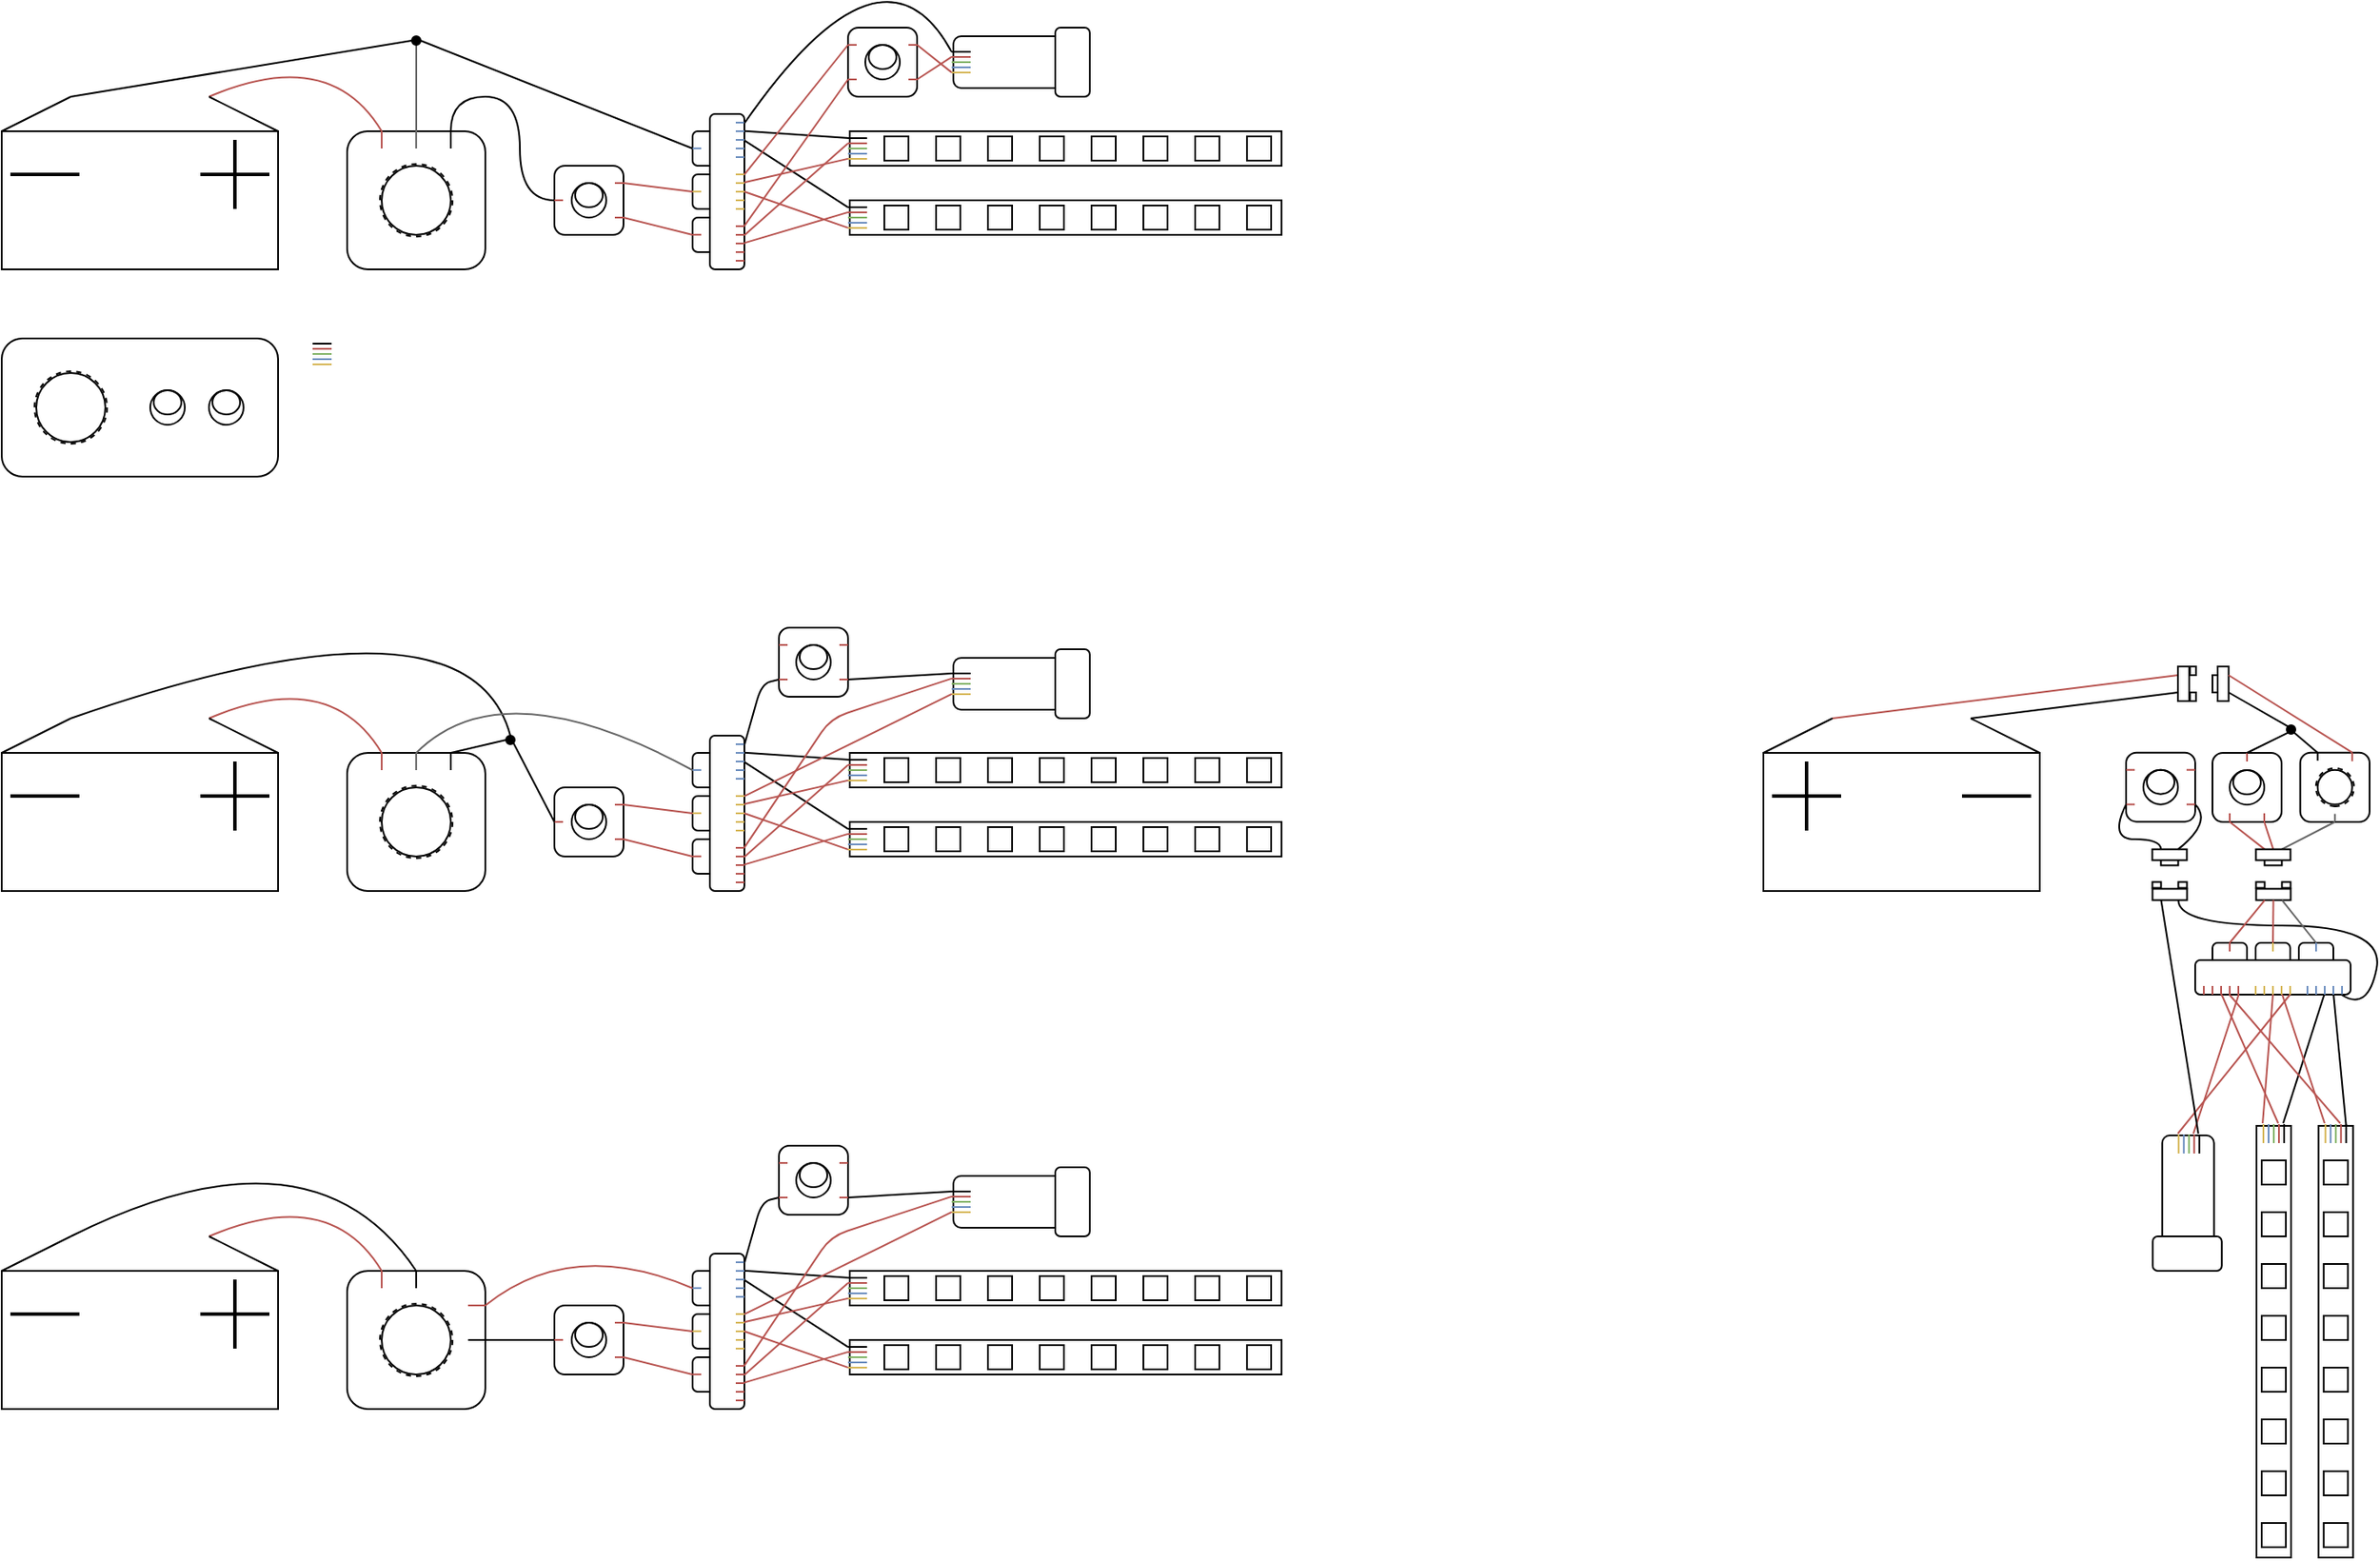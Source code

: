 <mxfile version="24.4.8" type="github">
  <diagram name="Page-1" id="7e0a89b8-554c-2b80-1dc8-d5c74ca68de4">
    <mxGraphModel dx="475" dy="437" grid="1" gridSize="10" guides="1" tooltips="1" connect="1" arrows="1" fold="1" page="1" pageScale="1" pageWidth="1100" pageHeight="850" background="none" math="0" shadow="0">
      <root>
        <mxCell id="0" />
        <mxCell id="1" parent="0" />
        <mxCell id="J7rhaMlsu3oNgTTagieO-50" value="" style="group" parent="1" vertex="1" connectable="0">
          <mxGeometry x="120" y="360" width="160" height="80" as="geometry" />
        </mxCell>
        <mxCell id="J7rhaMlsu3oNgTTagieO-18" value="" style="rounded=1;whiteSpace=wrap;html=1;container=0;" parent="J7rhaMlsu3oNgTTagieO-50" vertex="1">
          <mxGeometry width="160" height="80" as="geometry" />
        </mxCell>
        <mxCell id="J7rhaMlsu3oNgTTagieO-19" value="" style="ellipse;whiteSpace=wrap;html=1;aspect=fixed;container=0;" parent="J7rhaMlsu3oNgTTagieO-50" vertex="1">
          <mxGeometry x="20" y="20" width="40" height="40" as="geometry" />
        </mxCell>
        <mxCell id="J7rhaMlsu3oNgTTagieO-20" value="" style="ellipse;whiteSpace=wrap;html=1;aspect=fixed;dashed=1;fillColor=none;strokeWidth=1;perimeterSpacing=0;container=0;" parent="J7rhaMlsu3oNgTTagieO-50" vertex="1">
          <mxGeometry x="19" y="19" width="42" height="42" as="geometry" />
        </mxCell>
        <mxCell id="J7rhaMlsu3oNgTTagieO-21" value="" style="ellipse;whiteSpace=wrap;html=1;aspect=fixed;container=0;" parent="J7rhaMlsu3oNgTTagieO-50" vertex="1">
          <mxGeometry x="86" y="30" width="20" height="20" as="geometry" />
        </mxCell>
        <mxCell id="J7rhaMlsu3oNgTTagieO-22" value="" style="ellipse;whiteSpace=wrap;html=1;aspect=fixed;container=0;" parent="J7rhaMlsu3oNgTTagieO-50" vertex="1">
          <mxGeometry x="120" y="30" width="20" height="20" as="geometry" />
        </mxCell>
        <mxCell id="J7rhaMlsu3oNgTTagieO-23" value="" style="ellipse;whiteSpace=wrap;html=1;fillColor=none;container=0;" parent="J7rhaMlsu3oNgTTagieO-50" vertex="1">
          <mxGeometry x="88" y="30" width="16" height="14" as="geometry" />
        </mxCell>
        <mxCell id="J7rhaMlsu3oNgTTagieO-24" value="" style="ellipse;whiteSpace=wrap;html=1;fillColor=none;container=0;" parent="J7rhaMlsu3oNgTTagieO-50" vertex="1">
          <mxGeometry x="122" y="30" width="16" height="14" as="geometry" />
        </mxCell>
        <mxCell id="J7rhaMlsu3oNgTTagieO-51" value="" style="group" parent="1" vertex="1" connectable="0">
          <mxGeometry x="320" y="240" width="80" height="80" as="geometry" />
        </mxCell>
        <mxCell id="J7rhaMlsu3oNgTTagieO-52" value="" style="rounded=1;whiteSpace=wrap;html=1;container=0;" parent="J7rhaMlsu3oNgTTagieO-51" vertex="1">
          <mxGeometry width="80" height="80" as="geometry" />
        </mxCell>
        <mxCell id="J7rhaMlsu3oNgTTagieO-59" value="" style="ellipse;whiteSpace=wrap;html=1;aspect=fixed;dashed=1;fillColor=none;strokeWidth=1;perimeterSpacing=0;container=0;" parent="J7rhaMlsu3oNgTTagieO-51" vertex="1">
          <mxGeometry x="19" y="19" width="42" height="42" as="geometry" />
        </mxCell>
        <mxCell id="J7rhaMlsu3oNgTTagieO-60" value="" style="ellipse;whiteSpace=wrap;html=1;aspect=fixed;fillColor=none;strokeWidth=1;perimeterSpacing=0;container=0;" parent="J7rhaMlsu3oNgTTagieO-51" vertex="1">
          <mxGeometry x="20" y="20" width="40" height="40" as="geometry" />
        </mxCell>
        <mxCell id="S-ZFK1p-VfUkI2Vh22Ew-15" value="" style="endArrow=none;html=1;rounded=0;fontFamily=Helvetica;fontSize=12;fontColor=default;resizable=0;entryX=0.25;entryY=0;entryDx=0;entryDy=0;exitX=0.25;exitY=0.125;exitDx=0;exitDy=0;exitPerimeter=0;fillColor=#f8cecc;strokeColor=#b85450;" parent="J7rhaMlsu3oNgTTagieO-51" source="J7rhaMlsu3oNgTTagieO-52" target="J7rhaMlsu3oNgTTagieO-52" edge="1">
          <mxGeometry width="50" height="50" relative="1" as="geometry">
            <mxPoint x="40" y="20" as="sourcePoint" />
            <mxPoint x="90" y="-30" as="targetPoint" />
          </mxGeometry>
        </mxCell>
        <mxCell id="S-ZFK1p-VfUkI2Vh22Ew-16" value="" style="endArrow=none;html=1;rounded=0;fontFamily=Helvetica;fontSize=12;fontColor=default;resizable=0;entryX=0.25;entryY=0;entryDx=0;entryDy=0;exitX=0.25;exitY=0.125;exitDx=0;exitDy=0;exitPerimeter=0;fillColor=#f5f5f5;strokeColor=#666666;" parent="J7rhaMlsu3oNgTTagieO-51" edge="1">
          <mxGeometry width="50" height="50" relative="1" as="geometry">
            <mxPoint x="39.92" y="10" as="sourcePoint" />
            <mxPoint x="39.92" as="targetPoint" />
          </mxGeometry>
        </mxCell>
        <mxCell id="S-ZFK1p-VfUkI2Vh22Ew-17" value="" style="endArrow=none;html=1;rounded=0;fontFamily=Helvetica;fontSize=12;fontColor=default;resizable=0;entryX=0.25;entryY=0;entryDx=0;entryDy=0;exitX=0.25;exitY=0.125;exitDx=0;exitDy=0;exitPerimeter=0;" parent="J7rhaMlsu3oNgTTagieO-51" edge="1">
          <mxGeometry width="50" height="50" relative="1" as="geometry">
            <mxPoint x="60" y="10" as="sourcePoint" />
            <mxPoint x="60" as="targetPoint" />
          </mxGeometry>
        </mxCell>
        <mxCell id="S-ZFK1p-VfUkI2Vh22Ew-3" value="" style="group" parent="1" vertex="1" connectable="0">
          <mxGeometry x="610" y="280" width="251" height="20" as="geometry" />
        </mxCell>
        <mxCell id="J7rhaMlsu3oNgTTagieO-73" value="" style="rounded=0;whiteSpace=wrap;html=1;points=[[0,0.2,0,0,0],[0,0.35,0,0,0],[0,0.5,0,0,0],[0,0.65,0,0,0],[0,0.8,0,0,0],[0.75,0,0,0,0],[0.75,1,0,0,0],[1,0,0,0,0],[1,0.25,0,0,0],[1,0.5,0,0,0],[1,0.75,0,0,0],[1,1,0,0,0]];" parent="S-ZFK1p-VfUkI2Vh22Ew-3" vertex="1">
          <mxGeometry x="1" width="250" height="20" as="geometry" />
        </mxCell>
        <mxCell id="J7rhaMlsu3oNgTTagieO-77" value="" style="rounded=0;whiteSpace=wrap;html=1;strokeColor=default;align=center;verticalAlign=middle;fontFamily=Helvetica;fontSize=12;fontColor=default;fillColor=default;" parent="S-ZFK1p-VfUkI2Vh22Ew-3" vertex="1">
          <mxGeometry x="231" y="3" width="14" height="14" as="geometry" />
        </mxCell>
        <mxCell id="J7rhaMlsu3oNgTTagieO-79" value="" style="rounded=0;whiteSpace=wrap;html=1;strokeColor=default;align=center;verticalAlign=middle;fontFamily=Helvetica;fontSize=12;fontColor=default;fillColor=default;" parent="S-ZFK1p-VfUkI2Vh22Ew-3" vertex="1">
          <mxGeometry x="201" y="3" width="14" height="14" as="geometry" />
        </mxCell>
        <mxCell id="J7rhaMlsu3oNgTTagieO-80" value="" style="rounded=0;whiteSpace=wrap;html=1;strokeColor=default;align=center;verticalAlign=middle;fontFamily=Helvetica;fontSize=12;fontColor=default;fillColor=default;" parent="S-ZFK1p-VfUkI2Vh22Ew-3" vertex="1">
          <mxGeometry x="171" y="3" width="14" height="14" as="geometry" />
        </mxCell>
        <mxCell id="J7rhaMlsu3oNgTTagieO-81" value="" style="rounded=0;whiteSpace=wrap;html=1;strokeColor=default;align=center;verticalAlign=middle;fontFamily=Helvetica;fontSize=12;fontColor=default;fillColor=default;" parent="S-ZFK1p-VfUkI2Vh22Ew-3" vertex="1">
          <mxGeometry x="141" y="3" width="14" height="14" as="geometry" />
        </mxCell>
        <mxCell id="J7rhaMlsu3oNgTTagieO-82" value="" style="rounded=0;whiteSpace=wrap;html=1;strokeColor=default;align=center;verticalAlign=middle;fontFamily=Helvetica;fontSize=12;fontColor=default;fillColor=default;" parent="S-ZFK1p-VfUkI2Vh22Ew-3" vertex="1">
          <mxGeometry x="111" y="3" width="14" height="14" as="geometry" />
        </mxCell>
        <mxCell id="J7rhaMlsu3oNgTTagieO-83" value="" style="rounded=0;whiteSpace=wrap;html=1;strokeColor=default;align=center;verticalAlign=middle;fontFamily=Helvetica;fontSize=12;fontColor=default;fillColor=default;" parent="S-ZFK1p-VfUkI2Vh22Ew-3" vertex="1">
          <mxGeometry x="81" y="3" width="14" height="14" as="geometry" />
        </mxCell>
        <mxCell id="J7rhaMlsu3oNgTTagieO-84" value="" style="rounded=0;whiteSpace=wrap;html=1;strokeColor=default;align=center;verticalAlign=middle;fontFamily=Helvetica;fontSize=12;fontColor=default;fillColor=default;" parent="S-ZFK1p-VfUkI2Vh22Ew-3" vertex="1">
          <mxGeometry x="51" y="3" width="14" height="14" as="geometry" />
        </mxCell>
        <mxCell id="J7rhaMlsu3oNgTTagieO-85" value="" style="rounded=0;whiteSpace=wrap;html=1;strokeColor=default;align=center;verticalAlign=middle;fontFamily=Helvetica;fontSize=12;fontColor=default;fillColor=default;" parent="S-ZFK1p-VfUkI2Vh22Ew-3" vertex="1">
          <mxGeometry x="21" y="3" width="14" height="14" as="geometry" />
        </mxCell>
        <mxCell id="S-ZFK1p-VfUkI2Vh22Ew-174" value="" style="group" parent="S-ZFK1p-VfUkI2Vh22Ew-3" vertex="1" connectable="0">
          <mxGeometry y="1" width="13" height="18" as="geometry" />
        </mxCell>
        <mxCell id="S-ZFK1p-VfUkI2Vh22Ew-175" value="" style="rounded=0;whiteSpace=wrap;html=1;strokeColor=none;align=center;verticalAlign=middle;fontFamily=Helvetica;fontSize=12;fontColor=default;fillColor=none;container=0;points=[[0,0,0,0,0],[0,0.17,0,0,0],[0,0.33,0,0,0],[0,0.5,0,0,0],[0,0.67,0,0,0],[0,0.83,0,0,0],[0,1,0,0,0],[0.25,0,0,0,0],[0.25,1,0,0,0],[0.5,0,0,0,0],[0.5,1,0,0,0],[0.75,0,0,0,0],[0.75,1,0,0,0],[1,0,0,0,0],[1,0.25,0,0,0],[1,0.5,0,0,0],[1,0.75,0,0,0],[1,1,0,0,0]];" parent="S-ZFK1p-VfUkI2Vh22Ew-174" vertex="1">
          <mxGeometry width="13" height="18" as="geometry" />
        </mxCell>
        <mxCell id="S-ZFK1p-VfUkI2Vh22Ew-176" value="" style="endArrow=none;html=1;rounded=0;fontFamily=Helvetica;fontSize=12;fontColor=default;resizable=0;fillColor=#f5f5f5;strokeColor=#000000;" parent="S-ZFK1p-VfUkI2Vh22Ew-174" edge="1">
          <mxGeometry width="50" height="50" relative="1" as="geometry">
            <mxPoint x="11" y="3" as="sourcePoint" />
            <mxPoint y="3" as="targetPoint" />
          </mxGeometry>
        </mxCell>
        <mxCell id="S-ZFK1p-VfUkI2Vh22Ew-177" value="" style="endArrow=none;html=1;rounded=0;fontFamily=Helvetica;fontSize=12;fontColor=default;resizable=0;fillColor=#d5e8d4;strokeColor=#82b366;" parent="S-ZFK1p-VfUkI2Vh22Ew-174" edge="1">
          <mxGeometry width="50" height="50" relative="1" as="geometry">
            <mxPoint x="11" y="9" as="sourcePoint" />
            <mxPoint y="9" as="targetPoint" />
          </mxGeometry>
        </mxCell>
        <mxCell id="S-ZFK1p-VfUkI2Vh22Ew-178" value="" style="endArrow=none;html=1;rounded=0;fontFamily=Helvetica;fontSize=12;fontColor=default;resizable=0;fillColor=#fff2cc;strokeColor=#d6b656;" parent="S-ZFK1p-VfUkI2Vh22Ew-174" edge="1">
          <mxGeometry width="50" height="50" relative="1" as="geometry">
            <mxPoint x="11" y="15" as="sourcePoint" />
            <mxPoint y="15" as="targetPoint" />
          </mxGeometry>
        </mxCell>
        <mxCell id="S-ZFK1p-VfUkI2Vh22Ew-179" value="" style="endArrow=none;html=1;rounded=0;fontFamily=Helvetica;fontSize=12;fontColor=default;resizable=0;fillColor=#dae8fc;strokeColor=#6c8ebf;" parent="S-ZFK1p-VfUkI2Vh22Ew-174" edge="1">
          <mxGeometry width="50" height="50" relative="1" as="geometry">
            <mxPoint x="11" y="12" as="sourcePoint" />
            <mxPoint y="12" as="targetPoint" />
          </mxGeometry>
        </mxCell>
        <mxCell id="S-ZFK1p-VfUkI2Vh22Ew-180" value="" style="endArrow=none;html=1;rounded=0;fontFamily=Helvetica;fontSize=12;fontColor=default;resizable=0;fillColor=#f8cecc;strokeColor=#b85450;" parent="S-ZFK1p-VfUkI2Vh22Ew-174" edge="1">
          <mxGeometry width="50" height="50" relative="1" as="geometry">
            <mxPoint x="11" y="6" as="sourcePoint" />
            <mxPoint y="6" as="targetPoint" />
          </mxGeometry>
        </mxCell>
        <mxCell id="S-ZFK1p-VfUkI2Vh22Ew-38" value="" style="group" parent="1" vertex="1" connectable="0">
          <mxGeometry x="440" y="260" width="40" height="40" as="geometry" />
        </mxCell>
        <mxCell id="J7rhaMlsu3oNgTTagieO-64" value="" style="rounded=1;whiteSpace=wrap;html=1;container=0;" parent="S-ZFK1p-VfUkI2Vh22Ew-38" vertex="1">
          <mxGeometry width="40" height="40" as="geometry" />
        </mxCell>
        <mxCell id="J7rhaMlsu3oNgTTagieO-61" value="" style="ellipse;whiteSpace=wrap;html=1;aspect=fixed;container=0;" parent="S-ZFK1p-VfUkI2Vh22Ew-38" vertex="1">
          <mxGeometry x="10" y="10" width="20" height="20" as="geometry" />
        </mxCell>
        <mxCell id="J7rhaMlsu3oNgTTagieO-62" value="" style="ellipse;whiteSpace=wrap;html=1;fillColor=none;container=0;" parent="S-ZFK1p-VfUkI2Vh22Ew-38" vertex="1">
          <mxGeometry x="12" y="10" width="16" height="14" as="geometry" />
        </mxCell>
        <mxCell id="S-ZFK1p-VfUkI2Vh22Ew-19" value="" style="endArrow=none;html=1;rounded=0;fontFamily=Helvetica;fontSize=12;fontColor=default;resizable=0;entryX=0.25;entryY=0;entryDx=0;entryDy=0;exitX=0.75;exitY=0.75;exitDx=0;exitDy=0;exitPerimeter=0;fillColor=#f8cecc;strokeColor=#b85450;" parent="S-ZFK1p-VfUkI2Vh22Ew-38" edge="1">
          <mxGeometry width="50" height="50" relative="1" as="geometry">
            <mxPoint x="35" y="10" as="sourcePoint" />
            <mxPoint x="40" y="10" as="targetPoint" />
          </mxGeometry>
        </mxCell>
        <mxCell id="S-ZFK1p-VfUkI2Vh22Ew-21" value="" style="endArrow=none;html=1;rounded=0;fontFamily=Helvetica;fontSize=12;fontColor=default;resizable=0;entryX=0.25;entryY=0;entryDx=0;entryDy=0;exitX=0.75;exitY=0.75;exitDx=0;exitDy=0;exitPerimeter=0;fillColor=#f8cecc;strokeColor=#b85450;" parent="S-ZFK1p-VfUkI2Vh22Ew-38" edge="1">
          <mxGeometry width="50" height="50" relative="1" as="geometry">
            <mxPoint x="35" y="30" as="sourcePoint" />
            <mxPoint x="40" y="30" as="targetPoint" />
          </mxGeometry>
        </mxCell>
        <mxCell id="S-ZFK1p-VfUkI2Vh22Ew-22" value="" style="endArrow=none;html=1;rounded=0;fontFamily=Helvetica;fontSize=12;fontColor=default;resizable=0;entryX=0.25;entryY=0;entryDx=0;entryDy=0;exitX=0.75;exitY=0.75;exitDx=0;exitDy=0;exitPerimeter=0;fillColor=#f8cecc;strokeColor=#b85450;" parent="S-ZFK1p-VfUkI2Vh22Ew-38" edge="1">
          <mxGeometry width="50" height="50" relative="1" as="geometry">
            <mxPoint y="19.96" as="sourcePoint" />
            <mxPoint x="5" y="19.96" as="targetPoint" />
          </mxGeometry>
        </mxCell>
        <mxCell id="S-ZFK1p-VfUkI2Vh22Ew-23" style="edgeStyle=orthogonalEdgeStyle;rounded=0;orthogonalLoop=1;jettySize=auto;html=1;exitX=0.75;exitY=0;exitDx=0;exitDy=0;entryX=0;entryY=0.5;entryDx=0;entryDy=0;fontFamily=Helvetica;fontSize=12;fontColor=default;resizable=0;curved=1;endArrow=none;endFill=0;" parent="1" source="J7rhaMlsu3oNgTTagieO-52" target="J7rhaMlsu3oNgTTagieO-64" edge="1">
          <mxGeometry relative="1" as="geometry" />
        </mxCell>
        <mxCell id="S-ZFK1p-VfUkI2Vh22Ew-35" value="" style="endArrow=none;html=1;rounded=0;fontFamily=Helvetica;fontSize=12;fontColor=default;resizable=0;entryX=0.25;entryY=0;entryDx=0;entryDy=0;curved=1;fillColor=#f8cecc;strokeColor=#b85450;exitX=0.75;exitY=0;exitDx=0;exitDy=0;" parent="1" source="S-ZFK1p-VfUkI2Vh22Ew-73" target="J7rhaMlsu3oNgTTagieO-52" edge="1">
          <mxGeometry width="50" height="50" relative="1" as="geometry">
            <mxPoint x="250" y="210" as="sourcePoint" />
            <mxPoint x="310" y="200" as="targetPoint" />
            <Array as="points">
              <mxPoint x="310" y="190" />
            </Array>
          </mxGeometry>
        </mxCell>
        <mxCell id="S-ZFK1p-VfUkI2Vh22Ew-40" value="" style="endArrow=none;html=1;rounded=0;fontFamily=Helvetica;fontSize=12;fontColor=default;resizable=0;exitX=0.5;exitY=0;exitDx=0;exitDy=0;fillColor=#f5f5f5;strokeColor=#666666;entryX=0.5;entryY=1;entryDx=0;entryDy=0;" parent="1" source="J7rhaMlsu3oNgTTagieO-52" target="S-ZFK1p-VfUkI2Vh22Ew-42" edge="1">
          <mxGeometry width="50" height="50" relative="1" as="geometry">
            <mxPoint x="369.92" y="210" as="sourcePoint" />
            <mxPoint x="370" y="180" as="targetPoint" />
          </mxGeometry>
        </mxCell>
        <mxCell id="S-ZFK1p-VfUkI2Vh22Ew-42" value="" style="ellipse;whiteSpace=wrap;html=1;aspect=fixed;rounded=0;strokeColor=default;align=center;verticalAlign=middle;fontFamily=Helvetica;fontSize=12;fontColor=default;fillColor=#000000;" parent="1" vertex="1">
          <mxGeometry x="357.5" y="185" width="5" height="5" as="geometry" />
        </mxCell>
        <mxCell id="S-ZFK1p-VfUkI2Vh22Ew-43" value="" style="endArrow=none;html=1;rounded=0;fontFamily=Helvetica;fontSize=12;fontColor=default;resizable=0;exitX=1;exitY=0.5;exitDx=0;exitDy=0;curved=1;entryX=0;entryY=0.5;entryDx=0;entryDy=0;" parent="1" source="S-ZFK1p-VfUkI2Vh22Ew-42" target="S-ZFK1p-VfUkI2Vh22Ew-135" edge="1">
          <mxGeometry width="50" height="50" relative="1" as="geometry">
            <mxPoint x="420" y="170" as="sourcePoint" />
            <mxPoint x="470" y="150" as="targetPoint" />
          </mxGeometry>
        </mxCell>
        <mxCell id="S-ZFK1p-VfUkI2Vh22Ew-44" value="" style="endArrow=none;html=1;rounded=0;fontFamily=Helvetica;fontSize=12;fontColor=default;resizable=0;entryX=0;entryY=0.5;entryDx=0;entryDy=0;curved=1;exitX=0.25;exitY=0;exitDx=0;exitDy=0;" parent="1" source="S-ZFK1p-VfUkI2Vh22Ew-73" target="S-ZFK1p-VfUkI2Vh22Ew-42" edge="1">
          <mxGeometry width="50" height="50" relative="1" as="geometry">
            <mxPoint x="180" y="170" as="sourcePoint" />
            <mxPoint x="436" y="119" as="targetPoint" />
          </mxGeometry>
        </mxCell>
        <mxCell id="S-ZFK1p-VfUkI2Vh22Ew-50" value="" style="group" parent="1" vertex="1" connectable="0">
          <mxGeometry x="610" y="240" width="251" height="20" as="geometry" />
        </mxCell>
        <mxCell id="S-ZFK1p-VfUkI2Vh22Ew-51" value="" style="rounded=0;whiteSpace=wrap;html=1;points=[[0,0.2,0,0,0],[0,0.35,0,0,0],[0,0.5,0,0,0],[0,0.65,0,0,0],[0,0.8,0,0,0],[0.75,0,0,0,0],[0.75,1,0,0,0],[1,0,0,0,0],[1,0.25,0,0,0],[1,0.5,0,0,0],[1,0.75,0,0,0],[1,1,0,0,0]];" parent="S-ZFK1p-VfUkI2Vh22Ew-50" vertex="1">
          <mxGeometry x="1" width="250" height="20" as="geometry" />
        </mxCell>
        <mxCell id="S-ZFK1p-VfUkI2Vh22Ew-52" value="" style="rounded=0;whiteSpace=wrap;html=1;strokeColor=default;align=center;verticalAlign=middle;fontFamily=Helvetica;fontSize=12;fontColor=default;fillColor=default;" parent="S-ZFK1p-VfUkI2Vh22Ew-50" vertex="1">
          <mxGeometry x="231" y="3" width="14" height="14" as="geometry" />
        </mxCell>
        <mxCell id="S-ZFK1p-VfUkI2Vh22Ew-53" value="" style="rounded=0;whiteSpace=wrap;html=1;strokeColor=default;align=center;verticalAlign=middle;fontFamily=Helvetica;fontSize=12;fontColor=default;fillColor=default;" parent="S-ZFK1p-VfUkI2Vh22Ew-50" vertex="1">
          <mxGeometry x="201" y="3" width="14" height="14" as="geometry" />
        </mxCell>
        <mxCell id="S-ZFK1p-VfUkI2Vh22Ew-54" value="" style="rounded=0;whiteSpace=wrap;html=1;strokeColor=default;align=center;verticalAlign=middle;fontFamily=Helvetica;fontSize=12;fontColor=default;fillColor=default;" parent="S-ZFK1p-VfUkI2Vh22Ew-50" vertex="1">
          <mxGeometry x="171" y="3" width="14" height="14" as="geometry" />
        </mxCell>
        <mxCell id="S-ZFK1p-VfUkI2Vh22Ew-55" value="" style="rounded=0;whiteSpace=wrap;html=1;strokeColor=default;align=center;verticalAlign=middle;fontFamily=Helvetica;fontSize=12;fontColor=default;fillColor=default;" parent="S-ZFK1p-VfUkI2Vh22Ew-50" vertex="1">
          <mxGeometry x="141" y="3" width="14" height="14" as="geometry" />
        </mxCell>
        <mxCell id="S-ZFK1p-VfUkI2Vh22Ew-56" value="" style="rounded=0;whiteSpace=wrap;html=1;strokeColor=default;align=center;verticalAlign=middle;fontFamily=Helvetica;fontSize=12;fontColor=default;fillColor=default;" parent="S-ZFK1p-VfUkI2Vh22Ew-50" vertex="1">
          <mxGeometry x="111" y="3" width="14" height="14" as="geometry" />
        </mxCell>
        <mxCell id="S-ZFK1p-VfUkI2Vh22Ew-57" value="" style="rounded=0;whiteSpace=wrap;html=1;strokeColor=default;align=center;verticalAlign=middle;fontFamily=Helvetica;fontSize=12;fontColor=default;fillColor=default;" parent="S-ZFK1p-VfUkI2Vh22Ew-50" vertex="1">
          <mxGeometry x="81" y="3" width="14" height="14" as="geometry" />
        </mxCell>
        <mxCell id="S-ZFK1p-VfUkI2Vh22Ew-58" value="" style="rounded=0;whiteSpace=wrap;html=1;strokeColor=default;align=center;verticalAlign=middle;fontFamily=Helvetica;fontSize=12;fontColor=default;fillColor=default;" parent="S-ZFK1p-VfUkI2Vh22Ew-50" vertex="1">
          <mxGeometry x="51" y="3" width="14" height="14" as="geometry" />
        </mxCell>
        <mxCell id="S-ZFK1p-VfUkI2Vh22Ew-59" value="" style="rounded=0;whiteSpace=wrap;html=1;strokeColor=default;align=center;verticalAlign=middle;fontFamily=Helvetica;fontSize=12;fontColor=default;fillColor=default;" parent="S-ZFK1p-VfUkI2Vh22Ew-50" vertex="1">
          <mxGeometry x="21" y="3" width="14" height="14" as="geometry" />
        </mxCell>
        <mxCell id="S-ZFK1p-VfUkI2Vh22Ew-167" value="" style="group" parent="S-ZFK1p-VfUkI2Vh22Ew-50" vertex="1" connectable="0">
          <mxGeometry y="1" width="13" height="18" as="geometry" />
        </mxCell>
        <mxCell id="S-ZFK1p-VfUkI2Vh22Ew-168" value="" style="rounded=0;whiteSpace=wrap;html=1;strokeColor=none;align=center;verticalAlign=middle;fontFamily=Helvetica;fontSize=12;fontColor=default;fillColor=none;container=0;points=[[0,0,0,0,0],[0,0.17,0,0,0],[0,0.33,0,0,0],[0,0.5,0,0,0],[0,0.67,0,0,0],[0,0.83,0,0,0],[0,1,0,0,0],[0.25,0,0,0,0],[0.25,1,0,0,0],[0.5,0,0,0,0],[0.5,1,0,0,0],[0.75,0,0,0,0],[0.75,1,0,0,0],[1,0,0,0,0],[1,0.25,0,0,0],[1,0.5,0,0,0],[1,0.75,0,0,0],[1,1,0,0,0]];" parent="S-ZFK1p-VfUkI2Vh22Ew-167" vertex="1">
          <mxGeometry width="13" height="18" as="geometry" />
        </mxCell>
        <mxCell id="S-ZFK1p-VfUkI2Vh22Ew-169" value="" style="endArrow=none;html=1;rounded=0;fontFamily=Helvetica;fontSize=12;fontColor=default;resizable=0;fillColor=#f5f5f5;strokeColor=#000000;" parent="S-ZFK1p-VfUkI2Vh22Ew-167" edge="1">
          <mxGeometry width="50" height="50" relative="1" as="geometry">
            <mxPoint x="11" y="3" as="sourcePoint" />
            <mxPoint y="3" as="targetPoint" />
          </mxGeometry>
        </mxCell>
        <mxCell id="S-ZFK1p-VfUkI2Vh22Ew-170" value="" style="endArrow=none;html=1;rounded=0;fontFamily=Helvetica;fontSize=12;fontColor=default;resizable=0;fillColor=#d5e8d4;strokeColor=#82b366;" parent="S-ZFK1p-VfUkI2Vh22Ew-167" edge="1">
          <mxGeometry width="50" height="50" relative="1" as="geometry">
            <mxPoint x="11" y="9" as="sourcePoint" />
            <mxPoint y="9" as="targetPoint" />
          </mxGeometry>
        </mxCell>
        <mxCell id="S-ZFK1p-VfUkI2Vh22Ew-171" value="" style="endArrow=none;html=1;rounded=0;fontFamily=Helvetica;fontSize=12;fontColor=default;resizable=0;fillColor=#fff2cc;strokeColor=#d6b656;" parent="S-ZFK1p-VfUkI2Vh22Ew-167" edge="1">
          <mxGeometry width="50" height="50" relative="1" as="geometry">
            <mxPoint x="11" y="15" as="sourcePoint" />
            <mxPoint y="15" as="targetPoint" />
          </mxGeometry>
        </mxCell>
        <mxCell id="S-ZFK1p-VfUkI2Vh22Ew-172" value="" style="endArrow=none;html=1;rounded=0;fontFamily=Helvetica;fontSize=12;fontColor=default;resizable=0;fillColor=#dae8fc;strokeColor=#6c8ebf;" parent="S-ZFK1p-VfUkI2Vh22Ew-167" edge="1">
          <mxGeometry width="50" height="50" relative="1" as="geometry">
            <mxPoint x="11" y="12" as="sourcePoint" />
            <mxPoint y="12" as="targetPoint" />
          </mxGeometry>
        </mxCell>
        <mxCell id="S-ZFK1p-VfUkI2Vh22Ew-173" value="" style="endArrow=none;html=1;rounded=0;fontFamily=Helvetica;fontSize=12;fontColor=default;resizable=0;fillColor=#f8cecc;strokeColor=#b85450;" parent="S-ZFK1p-VfUkI2Vh22Ew-167" edge="1">
          <mxGeometry width="50" height="50" relative="1" as="geometry">
            <mxPoint x="11" y="6" as="sourcePoint" />
            <mxPoint y="6" as="targetPoint" />
          </mxGeometry>
        </mxCell>
        <mxCell id="S-ZFK1p-VfUkI2Vh22Ew-76" value="" style="group" parent="1" vertex="1" connectable="0">
          <mxGeometry x="120" y="220" width="160" height="100" as="geometry" />
        </mxCell>
        <mxCell id="S-ZFK1p-VfUkI2Vh22Ew-73" value="" style="rounded=0;whiteSpace=wrap;html=1;strokeColor=none;align=center;verticalAlign=middle;fontFamily=Helvetica;fontSize=12;fontColor=default;fillColor=none;" parent="S-ZFK1p-VfUkI2Vh22Ew-76" vertex="1">
          <mxGeometry width="160" height="100" as="geometry" />
        </mxCell>
        <mxCell id="S-ZFK1p-VfUkI2Vh22Ew-72" value="" style="rounded=0;whiteSpace=wrap;html=1;strokeColor=default;align=center;verticalAlign=middle;fontFamily=Helvetica;fontSize=12;fontColor=default;fillColor=default;" parent="S-ZFK1p-VfUkI2Vh22Ew-76" vertex="1">
          <mxGeometry y="20" width="160" height="80" as="geometry" />
        </mxCell>
        <mxCell id="J7rhaMlsu3oNgTTagieO-70" value="" style="endArrow=none;html=1;rounded=0;strokeWidth=2;" parent="S-ZFK1p-VfUkI2Vh22Ew-76" edge="1">
          <mxGeometry width="50" height="50" relative="1" as="geometry">
            <mxPoint x="5" y="45" as="sourcePoint" />
            <mxPoint x="45" y="45" as="targetPoint" />
          </mxGeometry>
        </mxCell>
        <mxCell id="J7rhaMlsu3oNgTTagieO-71" value="" style="endArrow=none;html=1;rounded=0;strokeWidth=2;" parent="S-ZFK1p-VfUkI2Vh22Ew-76" edge="1">
          <mxGeometry width="50" height="50" relative="1" as="geometry">
            <mxPoint x="135" y="65" as="sourcePoint" />
            <mxPoint x="135" y="25" as="targetPoint" />
          </mxGeometry>
        </mxCell>
        <mxCell id="J7rhaMlsu3oNgTTagieO-72" value="" style="endArrow=none;html=1;rounded=0;strokeWidth=2;" parent="S-ZFK1p-VfUkI2Vh22Ew-76" edge="1">
          <mxGeometry width="50" height="50" relative="1" as="geometry">
            <mxPoint x="115" y="45" as="sourcePoint" />
            <mxPoint x="155" y="45" as="targetPoint" />
          </mxGeometry>
        </mxCell>
        <mxCell id="S-ZFK1p-VfUkI2Vh22Ew-74" value="" style="endArrow=none;html=1;rounded=0;fontFamily=Helvetica;fontSize=12;fontColor=default;resizable=0;exitX=0;exitY=0;exitDx=0;exitDy=0;entryX=0.25;entryY=0;entryDx=0;entryDy=0;" parent="S-ZFK1p-VfUkI2Vh22Ew-76" source="S-ZFK1p-VfUkI2Vh22Ew-72" target="S-ZFK1p-VfUkI2Vh22Ew-73" edge="1">
          <mxGeometry width="50" height="50" relative="1" as="geometry">
            <mxPoint x="100" y="10" as="sourcePoint" />
            <mxPoint x="150" y="-40" as="targetPoint" />
          </mxGeometry>
        </mxCell>
        <mxCell id="S-ZFK1p-VfUkI2Vh22Ew-75" value="" style="endArrow=none;html=1;rounded=0;fontFamily=Helvetica;fontSize=12;fontColor=default;resizable=0;exitX=1;exitY=0;exitDx=0;exitDy=0;entryX=0.75;entryY=0;entryDx=0;entryDy=0;" parent="S-ZFK1p-VfUkI2Vh22Ew-76" source="S-ZFK1p-VfUkI2Vh22Ew-72" target="S-ZFK1p-VfUkI2Vh22Ew-73" edge="1">
          <mxGeometry width="50" height="50" relative="1" as="geometry">
            <mxPoint x="100" y="10" as="sourcePoint" />
            <mxPoint x="150" y="-40" as="targetPoint" />
          </mxGeometry>
        </mxCell>
        <mxCell id="S-ZFK1p-VfUkI2Vh22Ew-141" value="" style="group" parent="1" vertex="1" connectable="0">
          <mxGeometry x="520" y="230" width="30" height="90" as="geometry" />
        </mxCell>
        <mxCell id="S-ZFK1p-VfUkI2Vh22Ew-136" value="" style="rounded=1;whiteSpace=wrap;html=1;strokeColor=default;align=center;verticalAlign=middle;fontFamily=Helvetica;fontSize=12;fontColor=default;fillColor=default;" parent="S-ZFK1p-VfUkI2Vh22Ew-141" vertex="1">
          <mxGeometry y="35" width="20" height="20" as="geometry" />
        </mxCell>
        <mxCell id="S-ZFK1p-VfUkI2Vh22Ew-127" value="" style="group" parent="S-ZFK1p-VfUkI2Vh22Ew-141" vertex="1" connectable="0">
          <mxGeometry x="10" width="20" height="90" as="geometry" />
        </mxCell>
        <mxCell id="S-ZFK1p-VfUkI2Vh22Ew-134" value="" style="rounded=1;whiteSpace=wrap;html=1;strokeColor=default;align=center;verticalAlign=middle;fontFamily=Helvetica;fontSize=12;fontColor=default;fillColor=default;" parent="S-ZFK1p-VfUkI2Vh22Ew-127" vertex="1">
          <mxGeometry x="-10" y="60" width="20" height="20" as="geometry" />
        </mxCell>
        <mxCell id="S-ZFK1p-VfUkI2Vh22Ew-135" value="" style="rounded=1;whiteSpace=wrap;html=1;strokeColor=default;align=center;verticalAlign=middle;fontFamily=Helvetica;fontSize=12;fontColor=default;fillColor=default;" parent="S-ZFK1p-VfUkI2Vh22Ew-127" vertex="1">
          <mxGeometry x="-10" y="10" width="20" height="20" as="geometry" />
        </mxCell>
        <mxCell id="S-ZFK1p-VfUkI2Vh22Ew-94" value="" style="rounded=1;whiteSpace=wrap;html=1;strokeColor=default;align=center;verticalAlign=middle;fontFamily=Helvetica;fontSize=12;fontColor=default;fillColor=default;points=[[0,0,0,0,0],[0,0.25,0,0,0],[0,0.5,0,0,0],[0,0.75,0,0,0],[0,1,0,0,0],[0.25,0,0,0,0],[0.25,1,0,0,0],[0.5,0,0,0,0],[0.5,1,0,0,0],[0.75,0,0,0,0],[0.75,1,0,0,0],[1,0,0,0,0],[1,0.06,0,0,0],[1,0.11,0,0,0],[1,0.17,0,0,0],[1,0.22,0,0,0],[1,0.28,0,0,0],[1,0.33,0,0,0],[1,0.39,0,0,0],[1,0.44,0,0,0],[1,0.5,0,0,0],[1,0.56,0,0,0],[1,0.61,0,0,0],[1,0.67,0,0,0],[1,0.72,0,0,0],[1,0.78,0,0,0],[1,0.83,0,0,0],[1,0.89,0,0,0],[1,0.94,0,0,0],[1,1,0,0,0]];container=0;" parent="S-ZFK1p-VfUkI2Vh22Ew-127" vertex="1">
          <mxGeometry width="20" height="90" as="geometry" />
        </mxCell>
        <mxCell id="S-ZFK1p-VfUkI2Vh22Ew-118" value="" style="endArrow=none;html=1;rounded=0;fontFamily=Helvetica;fontSize=12;fontColor=default;resizable=0;entryX=0.25;entryY=0;entryDx=0;entryDy=0;exitX=0.75;exitY=0.75;exitDx=0;exitDy=0;exitPerimeter=0;fillColor=#dae8fc;strokeColor=#6c8ebf;" parent="S-ZFK1p-VfUkI2Vh22Ew-127" edge="1">
          <mxGeometry width="50" height="50" relative="1" as="geometry">
            <mxPoint x="15" y="5" as="sourcePoint" />
            <mxPoint x="20" y="5" as="targetPoint" />
          </mxGeometry>
        </mxCell>
        <mxCell id="S-ZFK1p-VfUkI2Vh22Ew-119" value="" style="endArrow=none;html=1;rounded=0;fontFamily=Helvetica;fontSize=12;fontColor=default;resizable=0;entryX=0.25;entryY=0;entryDx=0;entryDy=0;exitX=0.75;exitY=0.75;exitDx=0;exitDy=0;exitPerimeter=0;fillColor=#dae8fc;strokeColor=#6c8ebf;" parent="S-ZFK1p-VfUkI2Vh22Ew-127" edge="1">
          <mxGeometry width="50" height="50" relative="1" as="geometry">
            <mxPoint x="15" y="10" as="sourcePoint" />
            <mxPoint x="20" y="10" as="targetPoint" />
          </mxGeometry>
        </mxCell>
        <mxCell id="S-ZFK1p-VfUkI2Vh22Ew-120" value="" style="endArrow=none;html=1;rounded=0;fontFamily=Helvetica;fontSize=12;fontColor=default;resizable=0;entryX=0.25;entryY=0;entryDx=0;entryDy=0;fillColor=#dae8fc;strokeColor=#6c8ebf;" parent="S-ZFK1p-VfUkI2Vh22Ew-127" edge="1">
          <mxGeometry width="50" height="50" relative="1" as="geometry">
            <mxPoint x="15" y="15" as="sourcePoint" />
            <mxPoint x="20" y="15" as="targetPoint" />
          </mxGeometry>
        </mxCell>
        <mxCell id="S-ZFK1p-VfUkI2Vh22Ew-121" value="" style="endArrow=none;html=1;rounded=0;fontFamily=Helvetica;fontSize=12;fontColor=default;resizable=0;entryX=0.25;entryY=0;entryDx=0;entryDy=0;exitX=0.75;exitY=0.75;exitDx=0;exitDy=0;exitPerimeter=0;fillColor=#dae8fc;strokeColor=#6c8ebf;" parent="S-ZFK1p-VfUkI2Vh22Ew-127" edge="1">
          <mxGeometry width="50" height="50" relative="1" as="geometry">
            <mxPoint x="15" y="20" as="sourcePoint" />
            <mxPoint x="20" y="20" as="targetPoint" />
          </mxGeometry>
        </mxCell>
        <mxCell id="S-ZFK1p-VfUkI2Vh22Ew-122" value="" style="endArrow=none;html=1;rounded=0;fontFamily=Helvetica;fontSize=12;fontColor=default;resizable=0;entryX=0.25;entryY=0;entryDx=0;entryDy=0;exitX=0.75;exitY=0.75;exitDx=0;exitDy=0;exitPerimeter=0;fillColor=#dae8fc;strokeColor=#6c8ebf;" parent="S-ZFK1p-VfUkI2Vh22Ew-127" edge="1">
          <mxGeometry width="50" height="50" relative="1" as="geometry">
            <mxPoint x="15" y="25" as="sourcePoint" />
            <mxPoint x="20" y="25" as="targetPoint" />
          </mxGeometry>
        </mxCell>
        <mxCell id="S-ZFK1p-VfUkI2Vh22Ew-100" value="" style="endArrow=none;html=1;rounded=0;fontFamily=Helvetica;fontSize=12;fontColor=default;resizable=0;entryX=0.25;entryY=0;entryDx=0;entryDy=0;exitX=0.75;exitY=0.75;exitDx=0;exitDy=0;exitPerimeter=0;fillColor=#fff2cc;strokeColor=#d6b656;" parent="S-ZFK1p-VfUkI2Vh22Ew-127" edge="1">
          <mxGeometry width="50" height="50" relative="1" as="geometry">
            <mxPoint x="15" y="35" as="sourcePoint" />
            <mxPoint x="20" y="35" as="targetPoint" />
          </mxGeometry>
        </mxCell>
        <mxCell id="S-ZFK1p-VfUkI2Vh22Ew-101" value="" style="endArrow=none;html=1;rounded=0;fontFamily=Helvetica;fontSize=12;fontColor=default;resizable=0;entryX=0.25;entryY=0;entryDx=0;entryDy=0;exitX=0.75;exitY=0.75;exitDx=0;exitDy=0;exitPerimeter=0;fillColor=#fff2cc;strokeColor=#d6b656;" parent="S-ZFK1p-VfUkI2Vh22Ew-127" edge="1">
          <mxGeometry width="50" height="50" relative="1" as="geometry">
            <mxPoint x="15" y="40" as="sourcePoint" />
            <mxPoint x="20" y="40" as="targetPoint" />
          </mxGeometry>
        </mxCell>
        <mxCell id="S-ZFK1p-VfUkI2Vh22Ew-102" value="" style="endArrow=none;html=1;rounded=0;fontFamily=Helvetica;fontSize=12;fontColor=default;resizable=0;entryX=0.25;entryY=0;entryDx=0;entryDy=0;fillColor=#fff2cc;strokeColor=#d6b656;" parent="S-ZFK1p-VfUkI2Vh22Ew-127" edge="1">
          <mxGeometry width="50" height="50" relative="1" as="geometry">
            <mxPoint x="15" y="45" as="sourcePoint" />
            <mxPoint x="20" y="45" as="targetPoint" />
          </mxGeometry>
        </mxCell>
        <mxCell id="S-ZFK1p-VfUkI2Vh22Ew-103" value="" style="endArrow=none;html=1;rounded=0;fontFamily=Helvetica;fontSize=12;fontColor=default;resizable=0;entryX=0.25;entryY=0;entryDx=0;entryDy=0;exitX=0.75;exitY=0.75;exitDx=0;exitDy=0;exitPerimeter=0;fillColor=#fff2cc;strokeColor=#d6b656;" parent="S-ZFK1p-VfUkI2Vh22Ew-127" edge="1">
          <mxGeometry width="50" height="50" relative="1" as="geometry">
            <mxPoint x="15" y="50" as="sourcePoint" />
            <mxPoint x="20" y="50" as="targetPoint" />
          </mxGeometry>
        </mxCell>
        <mxCell id="S-ZFK1p-VfUkI2Vh22Ew-104" value="" style="endArrow=none;html=1;rounded=0;fontFamily=Helvetica;fontSize=12;fontColor=default;resizable=0;entryX=0.25;entryY=0;entryDx=0;entryDy=0;exitX=0.75;exitY=0.75;exitDx=0;exitDy=0;exitPerimeter=0;fillColor=#fff2cc;strokeColor=#d6b656;" parent="S-ZFK1p-VfUkI2Vh22Ew-127" edge="1">
          <mxGeometry width="50" height="50" relative="1" as="geometry">
            <mxPoint x="15" y="55" as="sourcePoint" />
            <mxPoint x="20" y="55" as="targetPoint" />
          </mxGeometry>
        </mxCell>
        <mxCell id="S-ZFK1p-VfUkI2Vh22Ew-105" value="" style="endArrow=none;html=1;rounded=0;fontFamily=Helvetica;fontSize=12;fontColor=default;resizable=0;entryX=0.25;entryY=0;entryDx=0;entryDy=0;exitX=0.75;exitY=0.75;exitDx=0;exitDy=0;exitPerimeter=0;fillColor=#f8cecc;strokeColor=#b85450;" parent="S-ZFK1p-VfUkI2Vh22Ew-127" edge="1">
          <mxGeometry width="50" height="50" relative="1" as="geometry">
            <mxPoint x="15" y="65" as="sourcePoint" />
            <mxPoint x="20" y="65" as="targetPoint" />
          </mxGeometry>
        </mxCell>
        <mxCell id="S-ZFK1p-VfUkI2Vh22Ew-106" value="" style="endArrow=none;html=1;rounded=0;fontFamily=Helvetica;fontSize=12;fontColor=default;resizable=0;entryX=0.25;entryY=0;entryDx=0;entryDy=0;exitX=0.75;exitY=0.75;exitDx=0;exitDy=0;exitPerimeter=0;fillColor=#f8cecc;strokeColor=#b85450;" parent="S-ZFK1p-VfUkI2Vh22Ew-127" edge="1">
          <mxGeometry width="50" height="50" relative="1" as="geometry">
            <mxPoint x="15" y="70" as="sourcePoint" />
            <mxPoint x="20" y="70" as="targetPoint" />
          </mxGeometry>
        </mxCell>
        <mxCell id="S-ZFK1p-VfUkI2Vh22Ew-107" value="" style="endArrow=none;html=1;rounded=0;fontFamily=Helvetica;fontSize=12;fontColor=default;resizable=0;entryX=0.25;entryY=0;entryDx=0;entryDy=0;exitX=0.75;exitY=0.75;exitDx=0;exitDy=0;exitPerimeter=0;fillColor=#f8cecc;strokeColor=#b85450;" parent="S-ZFK1p-VfUkI2Vh22Ew-127" edge="1">
          <mxGeometry width="50" height="50" relative="1" as="geometry">
            <mxPoint x="15" y="75" as="sourcePoint" />
            <mxPoint x="20" y="75" as="targetPoint" />
          </mxGeometry>
        </mxCell>
        <mxCell id="S-ZFK1p-VfUkI2Vh22Ew-108" value="" style="endArrow=none;html=1;rounded=0;fontFamily=Helvetica;fontSize=12;fontColor=default;resizable=0;entryX=0.25;entryY=0;entryDx=0;entryDy=0;exitX=0.75;exitY=0.75;exitDx=0;exitDy=0;exitPerimeter=0;fillColor=#f8cecc;strokeColor=#b85450;" parent="S-ZFK1p-VfUkI2Vh22Ew-127" edge="1">
          <mxGeometry width="50" height="50" relative="1" as="geometry">
            <mxPoint x="15" y="80" as="sourcePoint" />
            <mxPoint x="20" y="80" as="targetPoint" />
          </mxGeometry>
        </mxCell>
        <mxCell id="S-ZFK1p-VfUkI2Vh22Ew-109" value="" style="endArrow=none;html=1;rounded=0;fontFamily=Helvetica;fontSize=12;fontColor=default;resizable=0;entryX=0.25;entryY=0;entryDx=0;entryDy=0;exitX=0.75;exitY=0.75;exitDx=0;exitDy=0;exitPerimeter=0;fillColor=#f8cecc;strokeColor=#b85450;" parent="S-ZFK1p-VfUkI2Vh22Ew-127" edge="1">
          <mxGeometry width="50" height="50" relative="1" as="geometry">
            <mxPoint x="15" y="85" as="sourcePoint" />
            <mxPoint x="20" y="85" as="targetPoint" />
          </mxGeometry>
        </mxCell>
        <mxCell id="S-ZFK1p-VfUkI2Vh22Ew-138" value="" style="endArrow=none;html=1;rounded=0;fontFamily=Helvetica;fontSize=12;fontColor=default;resizable=0;entryX=0.25;entryY=0;entryDx=0;entryDy=0;fillColor=#dae8fc;strokeColor=#6c8ebf;" parent="S-ZFK1p-VfUkI2Vh22Ew-127" edge="1">
          <mxGeometry width="50" height="50" relative="1" as="geometry">
            <mxPoint x="-10" y="19.92" as="sourcePoint" />
            <mxPoint x="-5" y="19.92" as="targetPoint" />
          </mxGeometry>
        </mxCell>
        <mxCell id="S-ZFK1p-VfUkI2Vh22Ew-139" value="" style="endArrow=none;html=1;rounded=0;fontFamily=Helvetica;fontSize=12;fontColor=default;resizable=0;entryX=0.25;entryY=0;entryDx=0;entryDy=0;exitX=0.75;exitY=0.75;exitDx=0;exitDy=0;exitPerimeter=0;fillColor=#f8cecc;strokeColor=#b85450;" parent="S-ZFK1p-VfUkI2Vh22Ew-127" edge="1">
          <mxGeometry width="50" height="50" relative="1" as="geometry">
            <mxPoint x="-10" y="69.92" as="sourcePoint" />
            <mxPoint x="-5" y="69.92" as="targetPoint" />
          </mxGeometry>
        </mxCell>
        <mxCell id="S-ZFK1p-VfUkI2Vh22Ew-137" value="" style="endArrow=none;html=1;rounded=0;fontFamily=Helvetica;fontSize=12;fontColor=default;resizable=0;entryX=0.25;entryY=0;entryDx=0;entryDy=0;fillColor=#fff2cc;strokeColor=#d6b656;" parent="S-ZFK1p-VfUkI2Vh22Ew-141" edge="1">
          <mxGeometry width="50" height="50" relative="1" as="geometry">
            <mxPoint y="44.92" as="sourcePoint" />
            <mxPoint x="5" y="44.92" as="targetPoint" />
          </mxGeometry>
        </mxCell>
        <mxCell id="S-ZFK1p-VfUkI2Vh22Ew-143" value="" style="endArrow=none;html=1;rounded=0;fontFamily=Helvetica;fontSize=12;fontColor=default;resizable=0;exitX=1;exitY=0.25;exitDx=0;exitDy=0;entryX=0;entryY=0.5;entryDx=0;entryDy=0;fillColor=#f8cecc;strokeColor=#b85450;curved=1;" parent="1" source="J7rhaMlsu3oNgTTagieO-64" target="S-ZFK1p-VfUkI2Vh22Ew-136" edge="1">
          <mxGeometry width="50" height="50" relative="1" as="geometry">
            <mxPoint x="530" y="290" as="sourcePoint" />
            <mxPoint x="580" y="240" as="targetPoint" />
          </mxGeometry>
        </mxCell>
        <mxCell id="S-ZFK1p-VfUkI2Vh22Ew-144" value="" style="endArrow=none;html=1;rounded=0;fontFamily=Helvetica;fontSize=12;fontColor=default;resizable=0;exitX=1;exitY=0.75;exitDx=0;exitDy=0;entryX=0;entryY=0.5;entryDx=0;entryDy=0;fillColor=#f8cecc;strokeColor=#b85450;curved=1;" parent="1" source="J7rhaMlsu3oNgTTagieO-64" target="S-ZFK1p-VfUkI2Vh22Ew-134" edge="1">
          <mxGeometry width="50" height="50" relative="1" as="geometry">
            <mxPoint x="490" y="280" as="sourcePoint" />
            <mxPoint x="530" y="285" as="targetPoint" />
          </mxGeometry>
        </mxCell>
        <mxCell id="S-ZFK1p-VfUkI2Vh22Ew-146" value="" style="endArrow=none;html=1;rounded=0;fontFamily=Helvetica;fontSize=12;fontColor=default;resizable=0;exitX=1;exitY=0.06;exitDx=0;exitDy=0;exitPerimeter=0;entryX=0;entryY=0.17;entryDx=0;entryDy=0;entryPerimeter=0;curved=1;" parent="1" source="S-ZFK1p-VfUkI2Vh22Ew-94" target="S-ZFK1p-VfUkI2Vh22Ew-160" edge="1">
          <mxGeometry width="50" height="50" relative="1" as="geometry">
            <mxPoint x="570" y="260" as="sourcePoint" />
            <mxPoint x="590" y="210" as="targetPoint" />
            <Array as="points">
              <mxPoint x="630" y="120" />
            </Array>
          </mxGeometry>
        </mxCell>
        <mxCell id="S-ZFK1p-VfUkI2Vh22Ew-156" value="" style="group" parent="1" connectable="0" vertex="1">
          <mxGeometry x="300" y="360" width="13" height="18" as="geometry" />
        </mxCell>
        <mxCell id="S-ZFK1p-VfUkI2Vh22Ew-152" value="" style="rounded=0;whiteSpace=wrap;html=1;strokeColor=none;align=center;verticalAlign=middle;fontFamily=Helvetica;fontSize=12;fontColor=default;fillColor=none;container=0;points=[[0,0,0,0,0],[0,0.17,0,0,0],[0,0.33,0,0,0],[0,0.5,0,0,0],[0,0.67,0,0,0],[0,0.83,0,0,0],[0,1,0,0,0],[0.25,0,0,0,0],[0.25,1,0,0,0],[0.5,0,0,0,0],[0.5,1,0,0,0],[0.75,0,0,0,0],[0.75,1,0,0,0],[1,0,0,0,0],[1,0.25,0,0,0],[1,0.5,0,0,0],[1,0.75,0,0,0],[1,1,0,0,0]];" parent="S-ZFK1p-VfUkI2Vh22Ew-156" vertex="1">
          <mxGeometry width="13" height="18" as="geometry" />
        </mxCell>
        <mxCell id="S-ZFK1p-VfUkI2Vh22Ew-147" value="" style="endArrow=none;html=1;rounded=0;fontFamily=Helvetica;fontSize=12;fontColor=default;resizable=0;fillColor=#f5f5f5;strokeColor=#000000;" parent="S-ZFK1p-VfUkI2Vh22Ew-156" edge="1">
          <mxGeometry width="50" height="50" relative="1" as="geometry">
            <mxPoint x="11" y="3" as="sourcePoint" />
            <mxPoint y="3" as="targetPoint" />
          </mxGeometry>
        </mxCell>
        <mxCell id="S-ZFK1p-VfUkI2Vh22Ew-148" value="" style="endArrow=none;html=1;rounded=0;fontFamily=Helvetica;fontSize=12;fontColor=default;resizable=0;fillColor=#d5e8d4;strokeColor=#82b366;" parent="S-ZFK1p-VfUkI2Vh22Ew-156" edge="1">
          <mxGeometry width="50" height="50" relative="1" as="geometry">
            <mxPoint x="11" y="9" as="sourcePoint" />
            <mxPoint y="9" as="targetPoint" />
          </mxGeometry>
        </mxCell>
        <mxCell id="S-ZFK1p-VfUkI2Vh22Ew-149" value="" style="endArrow=none;html=1;rounded=0;fontFamily=Helvetica;fontSize=12;fontColor=default;resizable=0;fillColor=#fff2cc;strokeColor=#d6b656;" parent="S-ZFK1p-VfUkI2Vh22Ew-156" edge="1">
          <mxGeometry width="50" height="50" relative="1" as="geometry">
            <mxPoint x="11" y="15" as="sourcePoint" />
            <mxPoint y="15" as="targetPoint" />
          </mxGeometry>
        </mxCell>
        <mxCell id="S-ZFK1p-VfUkI2Vh22Ew-150" value="" style="endArrow=none;html=1;rounded=0;fontFamily=Helvetica;fontSize=12;fontColor=default;resizable=0;fillColor=#dae8fc;strokeColor=#6c8ebf;" parent="S-ZFK1p-VfUkI2Vh22Ew-156" edge="1">
          <mxGeometry width="50" height="50" relative="1" as="geometry">
            <mxPoint x="11" y="12" as="sourcePoint" />
            <mxPoint y="12" as="targetPoint" />
          </mxGeometry>
        </mxCell>
        <mxCell id="S-ZFK1p-VfUkI2Vh22Ew-151" value="" style="endArrow=none;html=1;rounded=0;fontFamily=Helvetica;fontSize=12;fontColor=default;resizable=0;fillColor=#f8cecc;strokeColor=#b85450;" parent="S-ZFK1p-VfUkI2Vh22Ew-156" edge="1">
          <mxGeometry width="50" height="50" relative="1" as="geometry">
            <mxPoint x="11" y="6" as="sourcePoint" />
            <mxPoint y="6" as="targetPoint" />
          </mxGeometry>
        </mxCell>
        <mxCell id="S-ZFK1p-VfUkI2Vh22Ew-181" value="" style="endArrow=none;html=1;rounded=0;fontFamily=Helvetica;fontSize=12;fontColor=default;resizable=0;exitX=1;exitY=0.11;exitDx=0;exitDy=0;exitPerimeter=0;entryX=0;entryY=0.2;entryDx=0;entryDy=0;entryPerimeter=0;" parent="1" source="S-ZFK1p-VfUkI2Vh22Ew-94" target="S-ZFK1p-VfUkI2Vh22Ew-51" edge="1">
          <mxGeometry width="50" height="50" relative="1" as="geometry">
            <mxPoint x="560" y="245" as="sourcePoint" />
            <mxPoint x="620" y="209" as="targetPoint" />
          </mxGeometry>
        </mxCell>
        <mxCell id="S-ZFK1p-VfUkI2Vh22Ew-182" value="" style="endArrow=none;html=1;rounded=0;fontFamily=Helvetica;fontSize=12;fontColor=default;resizable=0;exitX=1;exitY=0.17;exitDx=0;exitDy=0;exitPerimeter=0;entryX=0;entryY=0.17;entryDx=0;entryDy=0;entryPerimeter=0;" parent="1" source="S-ZFK1p-VfUkI2Vh22Ew-94" target="S-ZFK1p-VfUkI2Vh22Ew-175" edge="1">
          <mxGeometry width="50" height="50" relative="1" as="geometry">
            <mxPoint x="560" y="250" as="sourcePoint" />
            <mxPoint x="621" y="254" as="targetPoint" />
          </mxGeometry>
        </mxCell>
        <mxCell id="S-ZFK1p-VfUkI2Vh22Ew-183" value="" style="group" parent="1" vertex="1" connectable="0">
          <mxGeometry x="670" y="180" width="80" height="40" as="geometry" />
        </mxCell>
        <mxCell id="S-ZFK1p-VfUkI2Vh22Ew-84" value="" style="group" parent="S-ZFK1p-VfUkI2Vh22Ew-183" vertex="1" connectable="0">
          <mxGeometry width="80" height="40" as="geometry" />
        </mxCell>
        <mxCell id="S-ZFK1p-VfUkI2Vh22Ew-78" value="" style="rounded=1;whiteSpace=wrap;html=1;strokeColor=default;align=center;verticalAlign=middle;fontFamily=Helvetica;fontSize=12;fontColor=default;fillColor=default;" parent="S-ZFK1p-VfUkI2Vh22Ew-84" vertex="1">
          <mxGeometry x="1" y="5" width="69" height="30" as="geometry" />
        </mxCell>
        <mxCell id="S-ZFK1p-VfUkI2Vh22Ew-77" value="" style="rounded=1;whiteSpace=wrap;html=1;strokeColor=default;align=center;verticalAlign=middle;fontFamily=Helvetica;fontSize=12;fontColor=default;fillColor=default;" parent="S-ZFK1p-VfUkI2Vh22Ew-84" vertex="1">
          <mxGeometry x="60" width="20" height="40" as="geometry" />
        </mxCell>
        <mxCell id="S-ZFK1p-VfUkI2Vh22Ew-159" value="" style="group" parent="S-ZFK1p-VfUkI2Vh22Ew-183" vertex="1" connectable="0">
          <mxGeometry y="11" width="13" height="18" as="geometry" />
        </mxCell>
        <mxCell id="S-ZFK1p-VfUkI2Vh22Ew-160" value="" style="rounded=0;whiteSpace=wrap;html=1;strokeColor=none;align=center;verticalAlign=middle;fontFamily=Helvetica;fontSize=12;fontColor=default;fillColor=none;container=0;points=[[0,0,0,0,0],[0,0.17,0,0,0],[0,0.33,0,0,0],[0,0.5,0,0,0],[0,0.67,0,0,0],[0,0.83,0,0,0],[0,1,0,0,0],[0.25,0,0,0,0],[0.25,1,0,0,0],[0.5,0,0,0,0],[0.5,1,0,0,0],[0.75,0,0,0,0],[0.75,1,0,0,0],[1,0,0,0,0],[1,0.25,0,0,0],[1,0.5,0,0,0],[1,0.75,0,0,0],[1,1,0,0,0]];" parent="S-ZFK1p-VfUkI2Vh22Ew-159" vertex="1">
          <mxGeometry width="13" height="18" as="geometry" />
        </mxCell>
        <mxCell id="S-ZFK1p-VfUkI2Vh22Ew-161" value="" style="endArrow=none;html=1;rounded=0;fontFamily=Helvetica;fontSize=12;fontColor=default;resizable=0;fillColor=#f5f5f5;strokeColor=#000000;" parent="S-ZFK1p-VfUkI2Vh22Ew-159" edge="1">
          <mxGeometry width="50" height="50" relative="1" as="geometry">
            <mxPoint x="11" y="3" as="sourcePoint" />
            <mxPoint y="3" as="targetPoint" />
          </mxGeometry>
        </mxCell>
        <mxCell id="S-ZFK1p-VfUkI2Vh22Ew-162" value="" style="endArrow=none;html=1;rounded=0;fontFamily=Helvetica;fontSize=12;fontColor=default;resizable=0;fillColor=#d5e8d4;strokeColor=#82b366;" parent="S-ZFK1p-VfUkI2Vh22Ew-159" edge="1">
          <mxGeometry width="50" height="50" relative="1" as="geometry">
            <mxPoint x="11" y="9" as="sourcePoint" />
            <mxPoint y="9" as="targetPoint" />
          </mxGeometry>
        </mxCell>
        <mxCell id="S-ZFK1p-VfUkI2Vh22Ew-163" value="" style="endArrow=none;html=1;rounded=0;fontFamily=Helvetica;fontSize=12;fontColor=default;resizable=0;fillColor=#fff2cc;strokeColor=#d6b656;" parent="S-ZFK1p-VfUkI2Vh22Ew-159" edge="1">
          <mxGeometry width="50" height="50" relative="1" as="geometry">
            <mxPoint x="11" y="15" as="sourcePoint" />
            <mxPoint y="15" as="targetPoint" />
          </mxGeometry>
        </mxCell>
        <mxCell id="S-ZFK1p-VfUkI2Vh22Ew-164" value="" style="endArrow=none;html=1;rounded=0;fontFamily=Helvetica;fontSize=12;fontColor=default;resizable=0;fillColor=#dae8fc;strokeColor=#6c8ebf;" parent="S-ZFK1p-VfUkI2Vh22Ew-159" edge="1">
          <mxGeometry width="50" height="50" relative="1" as="geometry">
            <mxPoint x="11" y="12" as="sourcePoint" />
            <mxPoint y="12" as="targetPoint" />
          </mxGeometry>
        </mxCell>
        <mxCell id="S-ZFK1p-VfUkI2Vh22Ew-165" value="" style="endArrow=none;html=1;rounded=0;fontFamily=Helvetica;fontSize=12;fontColor=default;resizable=0;fillColor=#f8cecc;strokeColor=#b85450;" parent="S-ZFK1p-VfUkI2Vh22Ew-159" edge="1">
          <mxGeometry width="50" height="50" relative="1" as="geometry">
            <mxPoint x="11" y="6" as="sourcePoint" />
            <mxPoint y="6" as="targetPoint" />
          </mxGeometry>
        </mxCell>
        <mxCell id="S-ZFK1p-VfUkI2Vh22Ew-185" value="" style="endArrow=none;html=1;rounded=0;fontFamily=Helvetica;fontSize=12;fontColor=default;resizable=0;exitX=1;exitY=0.44;exitDx=0;exitDy=0;exitPerimeter=0;entryX=0;entryY=0.83;entryDx=0;entryDy=0;entryPerimeter=0;fillColor=#f8cecc;strokeColor=#b85450;" parent="1" source="S-ZFK1p-VfUkI2Vh22Ew-94" target="S-ZFK1p-VfUkI2Vh22Ew-168" edge="1">
          <mxGeometry width="50" height="50" relative="1" as="geometry">
            <mxPoint x="560" y="275" as="sourcePoint" />
            <mxPoint x="620" y="221" as="targetPoint" />
          </mxGeometry>
        </mxCell>
        <mxCell id="S-ZFK1p-VfUkI2Vh22Ew-186" value="" style="endArrow=none;html=1;rounded=0;fontFamily=Helvetica;fontSize=12;fontColor=default;resizable=0;entryX=0;entryY=0.83;entryDx=0;entryDy=0;entryPerimeter=0;exitX=1;exitY=0.5;exitDx=0;exitDy=0;exitPerimeter=0;fillColor=#f8cecc;strokeColor=#b85450;" parent="1" source="S-ZFK1p-VfUkI2Vh22Ew-94" target="S-ZFK1p-VfUkI2Vh22Ew-175" edge="1">
          <mxGeometry width="50" height="50" relative="1" as="geometry">
            <mxPoint x="570" y="280" as="sourcePoint" />
            <mxPoint x="620" y="266" as="targetPoint" />
          </mxGeometry>
        </mxCell>
        <mxCell id="S-ZFK1p-VfUkI2Vh22Ew-188" value="" style="endArrow=none;html=1;rounded=0;fontFamily=Helvetica;fontSize=12;fontColor=default;resizable=0;entryX=0;entryY=0.33;entryDx=0;entryDy=0;entryPerimeter=0;exitX=1;exitY=0.78;exitDx=0;exitDy=0;exitPerimeter=0;fillColor=#f8cecc;strokeColor=#b85450;" parent="1" source="S-ZFK1p-VfUkI2Vh22Ew-94" target="S-ZFK1p-VfUkI2Vh22Ew-168" edge="1">
          <mxGeometry width="50" height="50" relative="1" as="geometry">
            <mxPoint x="560" y="305" as="sourcePoint" />
            <mxPoint x="620" y="212" as="targetPoint" />
          </mxGeometry>
        </mxCell>
        <mxCell id="S-ZFK1p-VfUkI2Vh22Ew-189" value="" style="endArrow=none;html=1;rounded=0;fontFamily=Helvetica;fontSize=12;fontColor=default;resizable=0;entryX=0;entryY=0.33;entryDx=0;entryDy=0;entryPerimeter=0;exitX=1;exitY=0.83;exitDx=0;exitDy=0;exitPerimeter=0;fillColor=#f8cecc;strokeColor=#b85450;" parent="1" source="S-ZFK1p-VfUkI2Vh22Ew-94" target="S-ZFK1p-VfUkI2Vh22Ew-175" edge="1">
          <mxGeometry width="50" height="50" relative="1" as="geometry">
            <mxPoint x="560" y="310" as="sourcePoint" />
            <mxPoint x="620" y="257" as="targetPoint" />
          </mxGeometry>
        </mxCell>
        <mxCell id="S-ZFK1p-VfUkI2Vh22Ew-190" value="" style="group" parent="1" vertex="1" connectable="0">
          <mxGeometry x="610" y="180" width="40" height="40" as="geometry" />
        </mxCell>
        <mxCell id="S-ZFK1p-VfUkI2Vh22Ew-191" value="" style="rounded=1;whiteSpace=wrap;html=1;container=0;" parent="S-ZFK1p-VfUkI2Vh22Ew-190" vertex="1">
          <mxGeometry width="40" height="40" as="geometry" />
        </mxCell>
        <mxCell id="S-ZFK1p-VfUkI2Vh22Ew-192" value="" style="ellipse;whiteSpace=wrap;html=1;aspect=fixed;container=0;" parent="S-ZFK1p-VfUkI2Vh22Ew-190" vertex="1">
          <mxGeometry x="10" y="10" width="20" height="20" as="geometry" />
        </mxCell>
        <mxCell id="S-ZFK1p-VfUkI2Vh22Ew-193" value="" style="ellipse;whiteSpace=wrap;html=1;fillColor=none;container=0;" parent="S-ZFK1p-VfUkI2Vh22Ew-190" vertex="1">
          <mxGeometry x="12" y="10" width="16" height="14" as="geometry" />
        </mxCell>
        <mxCell id="S-ZFK1p-VfUkI2Vh22Ew-194" value="" style="endArrow=none;html=1;rounded=0;fontFamily=Helvetica;fontSize=12;fontColor=default;resizable=0;entryX=0.25;entryY=0;entryDx=0;entryDy=0;exitX=0.75;exitY=0.75;exitDx=0;exitDy=0;exitPerimeter=0;fillColor=#f8cecc;strokeColor=#b85450;" parent="S-ZFK1p-VfUkI2Vh22Ew-190" edge="1">
          <mxGeometry width="50" height="50" relative="1" as="geometry">
            <mxPoint x="35" y="10" as="sourcePoint" />
            <mxPoint x="40" y="10" as="targetPoint" />
          </mxGeometry>
        </mxCell>
        <mxCell id="S-ZFK1p-VfUkI2Vh22Ew-195" value="" style="endArrow=none;html=1;rounded=0;fontFamily=Helvetica;fontSize=12;fontColor=default;resizable=0;entryX=0.25;entryY=0;entryDx=0;entryDy=0;exitX=0.75;exitY=0.75;exitDx=0;exitDy=0;exitPerimeter=0;fillColor=#f8cecc;strokeColor=#b85450;" parent="S-ZFK1p-VfUkI2Vh22Ew-190" edge="1">
          <mxGeometry width="50" height="50" relative="1" as="geometry">
            <mxPoint x="35" y="30" as="sourcePoint" />
            <mxPoint x="40" y="30" as="targetPoint" />
          </mxGeometry>
        </mxCell>
        <mxCell id="S-ZFK1p-VfUkI2Vh22Ew-198" value="" style="endArrow=none;html=1;rounded=0;fontFamily=Helvetica;fontSize=12;fontColor=default;resizable=0;entryX=0.25;entryY=0;entryDx=0;entryDy=0;exitX=0.75;exitY=0.75;exitDx=0;exitDy=0;exitPerimeter=0;fillColor=#f8cecc;strokeColor=#b85450;" parent="S-ZFK1p-VfUkI2Vh22Ew-190" edge="1">
          <mxGeometry width="50" height="50" relative="1" as="geometry">
            <mxPoint y="10" as="sourcePoint" />
            <mxPoint x="5" y="10" as="targetPoint" />
          </mxGeometry>
        </mxCell>
        <mxCell id="S-ZFK1p-VfUkI2Vh22Ew-199" value="" style="endArrow=none;html=1;rounded=0;fontFamily=Helvetica;fontSize=12;fontColor=default;resizable=0;entryX=0.25;entryY=0;entryDx=0;entryDy=0;exitX=0.75;exitY=0.75;exitDx=0;exitDy=0;exitPerimeter=0;fillColor=#f8cecc;strokeColor=#b85450;" parent="S-ZFK1p-VfUkI2Vh22Ew-190" edge="1">
          <mxGeometry width="50" height="50" relative="1" as="geometry">
            <mxPoint y="30" as="sourcePoint" />
            <mxPoint x="5" y="30" as="targetPoint" />
          </mxGeometry>
        </mxCell>
        <mxCell id="S-ZFK1p-VfUkI2Vh22Ew-200" value="" style="endArrow=none;html=1;rounded=0;fontFamily=Helvetica;fontSize=12;fontColor=default;resizable=0;exitX=1;exitY=0.39;exitDx=0;exitDy=0;exitPerimeter=0;entryX=0;entryY=0.25;entryDx=0;entryDy=0;fillColor=#f8cecc;strokeColor=#b85450;" parent="1" source="S-ZFK1p-VfUkI2Vh22Ew-94" target="S-ZFK1p-VfUkI2Vh22Ew-191" edge="1">
          <mxGeometry width="50" height="50" relative="1" as="geometry">
            <mxPoint x="560" y="280" as="sourcePoint" />
            <mxPoint x="620" y="266" as="targetPoint" />
          </mxGeometry>
        </mxCell>
        <mxCell id="S-ZFK1p-VfUkI2Vh22Ew-201" value="" style="endArrow=none;html=1;rounded=0;fontFamily=Helvetica;fontSize=12;fontColor=default;resizable=0;exitX=1;exitY=0.72;exitDx=0;exitDy=0;exitPerimeter=0;entryX=0;entryY=0.75;entryDx=0;entryDy=0;fillColor=#f8cecc;strokeColor=#b85450;" parent="1" source="S-ZFK1p-VfUkI2Vh22Ew-94" target="S-ZFK1p-VfUkI2Vh22Ew-191" edge="1">
          <mxGeometry width="50" height="50" relative="1" as="geometry">
            <mxPoint x="560" y="275" as="sourcePoint" />
            <mxPoint x="610" y="188" as="targetPoint" />
          </mxGeometry>
        </mxCell>
        <mxCell id="S-ZFK1p-VfUkI2Vh22Ew-202" value="" style="endArrow=none;html=1;rounded=0;fontFamily=Helvetica;fontSize=12;fontColor=default;resizable=0;fillColor=#f8cecc;strokeColor=#b85450;exitX=1;exitY=0.25;exitDx=0;exitDy=0;entryX=0;entryY=0.83;entryDx=0;entryDy=0;entryPerimeter=0;" parent="1" source="S-ZFK1p-VfUkI2Vh22Ew-191" target="S-ZFK1p-VfUkI2Vh22Ew-160" edge="1">
          <mxGeometry width="50" height="50" relative="1" as="geometry">
            <mxPoint x="650" y="210" as="sourcePoint" />
            <mxPoint x="670" y="190" as="targetPoint" />
          </mxGeometry>
        </mxCell>
        <mxCell id="S-ZFK1p-VfUkI2Vh22Ew-203" value="" style="endArrow=none;html=1;rounded=0;fontFamily=Helvetica;fontSize=12;fontColor=default;resizable=0;fillColor=#f8cecc;strokeColor=#b85450;exitX=1;exitY=0.75;exitDx=0;exitDy=0;entryX=0;entryY=0.33;entryDx=0;entryDy=0;entryPerimeter=0;" parent="1" source="S-ZFK1p-VfUkI2Vh22Ew-191" target="S-ZFK1p-VfUkI2Vh22Ew-160" edge="1">
          <mxGeometry width="50" height="50" relative="1" as="geometry">
            <mxPoint x="650" y="188" as="sourcePoint" />
            <mxPoint x="680" y="181" as="targetPoint" />
          </mxGeometry>
        </mxCell>
        <mxCell id="7UFySsSu-y7kfdPcb61g-1" value="" style="group" parent="1" vertex="1" connectable="0">
          <mxGeometry x="320" y="600" width="80" height="80" as="geometry" />
        </mxCell>
        <mxCell id="7UFySsSu-y7kfdPcb61g-2" value="" style="rounded=1;whiteSpace=wrap;html=1;container=0;" parent="7UFySsSu-y7kfdPcb61g-1" vertex="1">
          <mxGeometry width="80" height="80" as="geometry" />
        </mxCell>
        <mxCell id="7UFySsSu-y7kfdPcb61g-3" value="" style="ellipse;whiteSpace=wrap;html=1;aspect=fixed;dashed=1;fillColor=none;strokeWidth=1;perimeterSpacing=0;container=0;" parent="7UFySsSu-y7kfdPcb61g-1" vertex="1">
          <mxGeometry x="19" y="19" width="42" height="42" as="geometry" />
        </mxCell>
        <mxCell id="7UFySsSu-y7kfdPcb61g-4" value="" style="ellipse;whiteSpace=wrap;html=1;aspect=fixed;fillColor=none;strokeWidth=1;perimeterSpacing=0;container=0;" parent="7UFySsSu-y7kfdPcb61g-1" vertex="1">
          <mxGeometry x="20" y="20" width="40" height="40" as="geometry" />
        </mxCell>
        <mxCell id="7UFySsSu-y7kfdPcb61g-5" value="" style="endArrow=none;html=1;rounded=0;fontFamily=Helvetica;fontSize=12;fontColor=default;resizable=0;entryX=0.25;entryY=0;entryDx=0;entryDy=0;exitX=0.25;exitY=0.125;exitDx=0;exitDy=0;exitPerimeter=0;fillColor=#f8cecc;strokeColor=#b85450;" parent="7UFySsSu-y7kfdPcb61g-1" source="7UFySsSu-y7kfdPcb61g-2" target="7UFySsSu-y7kfdPcb61g-2" edge="1">
          <mxGeometry width="50" height="50" relative="1" as="geometry">
            <mxPoint x="40" y="20" as="sourcePoint" />
            <mxPoint x="90" y="-30" as="targetPoint" />
          </mxGeometry>
        </mxCell>
        <mxCell id="7UFySsSu-y7kfdPcb61g-6" value="" style="endArrow=none;html=1;rounded=0;fontFamily=Helvetica;fontSize=12;fontColor=default;resizable=0;entryX=0.25;entryY=0;entryDx=0;entryDy=0;exitX=0.25;exitY=0.125;exitDx=0;exitDy=0;exitPerimeter=0;fillColor=#f5f5f5;strokeColor=#666666;" parent="7UFySsSu-y7kfdPcb61g-1" edge="1">
          <mxGeometry width="50" height="50" relative="1" as="geometry">
            <mxPoint x="39.92" y="10" as="sourcePoint" />
            <mxPoint x="39.92" as="targetPoint" />
          </mxGeometry>
        </mxCell>
        <mxCell id="7UFySsSu-y7kfdPcb61g-7" value="" style="endArrow=none;html=1;rounded=0;fontFamily=Helvetica;fontSize=12;fontColor=default;resizable=0;entryX=0.25;entryY=0;entryDx=0;entryDy=0;exitX=0.25;exitY=0.125;exitDx=0;exitDy=0;exitPerimeter=0;strokeColor=#000000;" parent="7UFySsSu-y7kfdPcb61g-1" edge="1">
          <mxGeometry width="50" height="50" relative="1" as="geometry">
            <mxPoint x="60" y="10" as="sourcePoint" />
            <mxPoint x="60" as="targetPoint" />
          </mxGeometry>
        </mxCell>
        <mxCell id="7UFySsSu-y7kfdPcb61g-8" value="" style="group" parent="1" vertex="1" connectable="0">
          <mxGeometry x="610" y="640" width="251" height="20" as="geometry" />
        </mxCell>
        <mxCell id="7UFySsSu-y7kfdPcb61g-9" value="" style="rounded=0;whiteSpace=wrap;html=1;points=[[0,0.2,0,0,0],[0,0.35,0,0,0],[0,0.5,0,0,0],[0,0.65,0,0,0],[0,0.8,0,0,0],[0.75,0,0,0,0],[0.75,1,0,0,0],[1,0,0,0,0],[1,0.25,0,0,0],[1,0.5,0,0,0],[1,0.75,0,0,0],[1,1,0,0,0]];" parent="7UFySsSu-y7kfdPcb61g-8" vertex="1">
          <mxGeometry x="1" width="250" height="20" as="geometry" />
        </mxCell>
        <mxCell id="7UFySsSu-y7kfdPcb61g-10" value="" style="rounded=0;whiteSpace=wrap;html=1;strokeColor=default;align=center;verticalAlign=middle;fontFamily=Helvetica;fontSize=12;fontColor=default;fillColor=default;" parent="7UFySsSu-y7kfdPcb61g-8" vertex="1">
          <mxGeometry x="231" y="3" width="14" height="14" as="geometry" />
        </mxCell>
        <mxCell id="7UFySsSu-y7kfdPcb61g-11" value="" style="rounded=0;whiteSpace=wrap;html=1;strokeColor=default;align=center;verticalAlign=middle;fontFamily=Helvetica;fontSize=12;fontColor=default;fillColor=default;" parent="7UFySsSu-y7kfdPcb61g-8" vertex="1">
          <mxGeometry x="201" y="3" width="14" height="14" as="geometry" />
        </mxCell>
        <mxCell id="7UFySsSu-y7kfdPcb61g-12" value="" style="rounded=0;whiteSpace=wrap;html=1;strokeColor=default;align=center;verticalAlign=middle;fontFamily=Helvetica;fontSize=12;fontColor=default;fillColor=default;" parent="7UFySsSu-y7kfdPcb61g-8" vertex="1">
          <mxGeometry x="171" y="3" width="14" height="14" as="geometry" />
        </mxCell>
        <mxCell id="7UFySsSu-y7kfdPcb61g-13" value="" style="rounded=0;whiteSpace=wrap;html=1;strokeColor=default;align=center;verticalAlign=middle;fontFamily=Helvetica;fontSize=12;fontColor=default;fillColor=default;" parent="7UFySsSu-y7kfdPcb61g-8" vertex="1">
          <mxGeometry x="141" y="3" width="14" height="14" as="geometry" />
        </mxCell>
        <mxCell id="7UFySsSu-y7kfdPcb61g-14" value="" style="rounded=0;whiteSpace=wrap;html=1;strokeColor=default;align=center;verticalAlign=middle;fontFamily=Helvetica;fontSize=12;fontColor=default;fillColor=default;" parent="7UFySsSu-y7kfdPcb61g-8" vertex="1">
          <mxGeometry x="111" y="3" width="14" height="14" as="geometry" />
        </mxCell>
        <mxCell id="7UFySsSu-y7kfdPcb61g-15" value="" style="rounded=0;whiteSpace=wrap;html=1;strokeColor=default;align=center;verticalAlign=middle;fontFamily=Helvetica;fontSize=12;fontColor=default;fillColor=default;" parent="7UFySsSu-y7kfdPcb61g-8" vertex="1">
          <mxGeometry x="81" y="3" width="14" height="14" as="geometry" />
        </mxCell>
        <mxCell id="7UFySsSu-y7kfdPcb61g-16" value="" style="rounded=0;whiteSpace=wrap;html=1;strokeColor=default;align=center;verticalAlign=middle;fontFamily=Helvetica;fontSize=12;fontColor=default;fillColor=default;" parent="7UFySsSu-y7kfdPcb61g-8" vertex="1">
          <mxGeometry x="51" y="3" width="14" height="14" as="geometry" />
        </mxCell>
        <mxCell id="7UFySsSu-y7kfdPcb61g-17" value="" style="rounded=0;whiteSpace=wrap;html=1;strokeColor=default;align=center;verticalAlign=middle;fontFamily=Helvetica;fontSize=12;fontColor=default;fillColor=default;" parent="7UFySsSu-y7kfdPcb61g-8" vertex="1">
          <mxGeometry x="21" y="3" width="14" height="14" as="geometry" />
        </mxCell>
        <mxCell id="7UFySsSu-y7kfdPcb61g-18" value="" style="group" parent="7UFySsSu-y7kfdPcb61g-8" vertex="1" connectable="0">
          <mxGeometry y="1" width="13" height="18" as="geometry" />
        </mxCell>
        <mxCell id="7UFySsSu-y7kfdPcb61g-19" value="" style="rounded=0;whiteSpace=wrap;html=1;strokeColor=none;align=center;verticalAlign=middle;fontFamily=Helvetica;fontSize=12;fontColor=default;fillColor=none;container=0;points=[[0,0,0,0,0],[0,0.17,0,0,0],[0,0.33,0,0,0],[0,0.5,0,0,0],[0,0.67,0,0,0],[0,0.83,0,0,0],[0,1,0,0,0],[0.25,0,0,0,0],[0.25,1,0,0,0],[0.5,0,0,0,0],[0.5,1,0,0,0],[0.75,0,0,0,0],[0.75,1,0,0,0],[1,0,0,0,0],[1,0.25,0,0,0],[1,0.5,0,0,0],[1,0.75,0,0,0],[1,1,0,0,0]];" parent="7UFySsSu-y7kfdPcb61g-18" vertex="1">
          <mxGeometry width="13" height="18" as="geometry" />
        </mxCell>
        <mxCell id="7UFySsSu-y7kfdPcb61g-20" value="" style="endArrow=none;html=1;rounded=0;fontFamily=Helvetica;fontSize=12;fontColor=default;resizable=0;fillColor=#f5f5f5;strokeColor=#000000;" parent="7UFySsSu-y7kfdPcb61g-18" edge="1">
          <mxGeometry width="50" height="50" relative="1" as="geometry">
            <mxPoint x="11" y="3" as="sourcePoint" />
            <mxPoint y="3" as="targetPoint" />
          </mxGeometry>
        </mxCell>
        <mxCell id="7UFySsSu-y7kfdPcb61g-21" value="" style="endArrow=none;html=1;rounded=0;fontFamily=Helvetica;fontSize=12;fontColor=default;resizable=0;fillColor=#d5e8d4;strokeColor=#82b366;" parent="7UFySsSu-y7kfdPcb61g-18" edge="1">
          <mxGeometry width="50" height="50" relative="1" as="geometry">
            <mxPoint x="11" y="9" as="sourcePoint" />
            <mxPoint y="9" as="targetPoint" />
          </mxGeometry>
        </mxCell>
        <mxCell id="7UFySsSu-y7kfdPcb61g-22" value="" style="endArrow=none;html=1;rounded=0;fontFamily=Helvetica;fontSize=12;fontColor=default;resizable=0;fillColor=#fff2cc;strokeColor=#d6b656;" parent="7UFySsSu-y7kfdPcb61g-18" edge="1">
          <mxGeometry width="50" height="50" relative="1" as="geometry">
            <mxPoint x="11" y="15" as="sourcePoint" />
            <mxPoint y="15" as="targetPoint" />
          </mxGeometry>
        </mxCell>
        <mxCell id="7UFySsSu-y7kfdPcb61g-23" value="" style="endArrow=none;html=1;rounded=0;fontFamily=Helvetica;fontSize=12;fontColor=default;resizable=0;fillColor=#dae8fc;strokeColor=#6c8ebf;" parent="7UFySsSu-y7kfdPcb61g-18" edge="1">
          <mxGeometry width="50" height="50" relative="1" as="geometry">
            <mxPoint x="11" y="12" as="sourcePoint" />
            <mxPoint y="12" as="targetPoint" />
          </mxGeometry>
        </mxCell>
        <mxCell id="7UFySsSu-y7kfdPcb61g-24" value="" style="endArrow=none;html=1;rounded=0;fontFamily=Helvetica;fontSize=12;fontColor=default;resizable=0;fillColor=#f8cecc;strokeColor=#b85450;" parent="7UFySsSu-y7kfdPcb61g-18" edge="1">
          <mxGeometry width="50" height="50" relative="1" as="geometry">
            <mxPoint x="11" y="6" as="sourcePoint" />
            <mxPoint y="6" as="targetPoint" />
          </mxGeometry>
        </mxCell>
        <mxCell id="7UFySsSu-y7kfdPcb61g-25" value="" style="group" parent="1" vertex="1" connectable="0">
          <mxGeometry x="440" y="620" width="40" height="40" as="geometry" />
        </mxCell>
        <mxCell id="7UFySsSu-y7kfdPcb61g-26" value="" style="rounded=1;whiteSpace=wrap;html=1;container=0;" parent="7UFySsSu-y7kfdPcb61g-25" vertex="1">
          <mxGeometry width="40" height="40" as="geometry" />
        </mxCell>
        <mxCell id="7UFySsSu-y7kfdPcb61g-27" value="" style="ellipse;whiteSpace=wrap;html=1;aspect=fixed;container=0;" parent="7UFySsSu-y7kfdPcb61g-25" vertex="1">
          <mxGeometry x="10" y="10" width="20" height="20" as="geometry" />
        </mxCell>
        <mxCell id="7UFySsSu-y7kfdPcb61g-28" value="" style="ellipse;whiteSpace=wrap;html=1;fillColor=none;container=0;" parent="7UFySsSu-y7kfdPcb61g-25" vertex="1">
          <mxGeometry x="12" y="10" width="16" height="14" as="geometry" />
        </mxCell>
        <mxCell id="7UFySsSu-y7kfdPcb61g-29" value="" style="endArrow=none;html=1;rounded=0;fontFamily=Helvetica;fontSize=12;fontColor=default;resizable=0;entryX=0.25;entryY=0;entryDx=0;entryDy=0;exitX=0.75;exitY=0.75;exitDx=0;exitDy=0;exitPerimeter=0;fillColor=#f8cecc;strokeColor=#b85450;" parent="7UFySsSu-y7kfdPcb61g-25" edge="1">
          <mxGeometry width="50" height="50" relative="1" as="geometry">
            <mxPoint x="35" y="10" as="sourcePoint" />
            <mxPoint x="40" y="10" as="targetPoint" />
          </mxGeometry>
        </mxCell>
        <mxCell id="7UFySsSu-y7kfdPcb61g-30" value="" style="endArrow=none;html=1;rounded=0;fontFamily=Helvetica;fontSize=12;fontColor=default;resizable=0;entryX=0.25;entryY=0;entryDx=0;entryDy=0;exitX=0.75;exitY=0.75;exitDx=0;exitDy=0;exitPerimeter=0;fillColor=#f8cecc;strokeColor=#b85450;" parent="7UFySsSu-y7kfdPcb61g-25" edge="1">
          <mxGeometry width="50" height="50" relative="1" as="geometry">
            <mxPoint x="35" y="30" as="sourcePoint" />
            <mxPoint x="40" y="30" as="targetPoint" />
          </mxGeometry>
        </mxCell>
        <mxCell id="7UFySsSu-y7kfdPcb61g-31" value="" style="endArrow=none;html=1;rounded=0;fontFamily=Helvetica;fontSize=12;fontColor=default;resizable=0;entryX=0.25;entryY=0;entryDx=0;entryDy=0;exitX=0.75;exitY=0.75;exitDx=0;exitDy=0;exitPerimeter=0;fillColor=#f8cecc;strokeColor=#b85450;" parent="7UFySsSu-y7kfdPcb61g-25" edge="1">
          <mxGeometry width="50" height="50" relative="1" as="geometry">
            <mxPoint y="19.96" as="sourcePoint" />
            <mxPoint x="5" y="19.96" as="targetPoint" />
          </mxGeometry>
        </mxCell>
        <mxCell id="7UFySsSu-y7kfdPcb61g-33" value="" style="endArrow=none;html=1;rounded=0;fontFamily=Helvetica;fontSize=12;fontColor=default;resizable=0;entryX=0.25;entryY=0;entryDx=0;entryDy=0;curved=1;fillColor=#f8cecc;strokeColor=#b85450;exitX=0.75;exitY=0;exitDx=0;exitDy=0;" parent="1" source="7UFySsSu-y7kfdPcb61g-56" target="7UFySsSu-y7kfdPcb61g-2" edge="1">
          <mxGeometry width="50" height="50" relative="1" as="geometry">
            <mxPoint x="250" y="570" as="sourcePoint" />
            <mxPoint x="310" y="560" as="targetPoint" />
            <Array as="points">
              <mxPoint x="310" y="550" />
            </Array>
          </mxGeometry>
        </mxCell>
        <mxCell id="7UFySsSu-y7kfdPcb61g-34" value="" style="endArrow=none;html=1;rounded=0;fontFamily=Helvetica;fontSize=12;fontColor=default;resizable=0;exitX=0.75;exitY=0;exitDx=0;exitDy=0;fillColor=#f5f5f5;strokeColor=#000000;curved=1;entryX=0;entryY=0.5;entryDx=0;entryDy=0;" parent="1" source="7UFySsSu-y7kfdPcb61g-2" target="kyskJ73aHuO6oFK0L3n_-2" edge="1">
          <mxGeometry width="50" height="50" relative="1" as="geometry">
            <mxPoint x="369.92" y="570" as="sourcePoint" />
            <mxPoint x="410" y="590" as="targetPoint" />
            <Array as="points" />
          </mxGeometry>
        </mxCell>
        <mxCell id="7UFySsSu-y7kfdPcb61g-37" value="" style="endArrow=none;html=1;rounded=0;fontFamily=Helvetica;fontSize=12;fontColor=default;resizable=0;curved=1;exitX=0.25;exitY=0;exitDx=0;exitDy=0;entryX=0.5;entryY=0;entryDx=0;entryDy=0;" parent="1" source="7UFySsSu-y7kfdPcb61g-56" target="kyskJ73aHuO6oFK0L3n_-2" edge="1">
          <mxGeometry width="50" height="50" relative="1" as="geometry">
            <mxPoint x="180" y="530" as="sourcePoint" />
            <mxPoint x="400" y="560" as="targetPoint" />
            <Array as="points">
              <mxPoint x="390" y="500" />
            </Array>
          </mxGeometry>
        </mxCell>
        <mxCell id="7UFySsSu-y7kfdPcb61g-38" value="" style="group" parent="1" vertex="1" connectable="0">
          <mxGeometry x="610" y="600" width="251" height="20" as="geometry" />
        </mxCell>
        <mxCell id="7UFySsSu-y7kfdPcb61g-39" value="" style="rounded=0;whiteSpace=wrap;html=1;points=[[0,0.2,0,0,0],[0,0.35,0,0,0],[0,0.5,0,0,0],[0,0.65,0,0,0],[0,0.8,0,0,0],[0.75,0,0,0,0],[0.75,1,0,0,0],[1,0,0,0,0],[1,0.25,0,0,0],[1,0.5,0,0,0],[1,0.75,0,0,0],[1,1,0,0,0]];" parent="7UFySsSu-y7kfdPcb61g-38" vertex="1">
          <mxGeometry x="1" width="250" height="20" as="geometry" />
        </mxCell>
        <mxCell id="7UFySsSu-y7kfdPcb61g-40" value="" style="rounded=0;whiteSpace=wrap;html=1;strokeColor=default;align=center;verticalAlign=middle;fontFamily=Helvetica;fontSize=12;fontColor=default;fillColor=default;" parent="7UFySsSu-y7kfdPcb61g-38" vertex="1">
          <mxGeometry x="231" y="3" width="14" height="14" as="geometry" />
        </mxCell>
        <mxCell id="7UFySsSu-y7kfdPcb61g-41" value="" style="rounded=0;whiteSpace=wrap;html=1;strokeColor=default;align=center;verticalAlign=middle;fontFamily=Helvetica;fontSize=12;fontColor=default;fillColor=default;" parent="7UFySsSu-y7kfdPcb61g-38" vertex="1">
          <mxGeometry x="201" y="3" width="14" height="14" as="geometry" />
        </mxCell>
        <mxCell id="7UFySsSu-y7kfdPcb61g-42" value="" style="rounded=0;whiteSpace=wrap;html=1;strokeColor=default;align=center;verticalAlign=middle;fontFamily=Helvetica;fontSize=12;fontColor=default;fillColor=default;" parent="7UFySsSu-y7kfdPcb61g-38" vertex="1">
          <mxGeometry x="171" y="3" width="14" height="14" as="geometry" />
        </mxCell>
        <mxCell id="7UFySsSu-y7kfdPcb61g-43" value="" style="rounded=0;whiteSpace=wrap;html=1;strokeColor=default;align=center;verticalAlign=middle;fontFamily=Helvetica;fontSize=12;fontColor=default;fillColor=default;" parent="7UFySsSu-y7kfdPcb61g-38" vertex="1">
          <mxGeometry x="141" y="3" width="14" height="14" as="geometry" />
        </mxCell>
        <mxCell id="7UFySsSu-y7kfdPcb61g-44" value="" style="rounded=0;whiteSpace=wrap;html=1;strokeColor=default;align=center;verticalAlign=middle;fontFamily=Helvetica;fontSize=12;fontColor=default;fillColor=default;" parent="7UFySsSu-y7kfdPcb61g-38" vertex="1">
          <mxGeometry x="111" y="3" width="14" height="14" as="geometry" />
        </mxCell>
        <mxCell id="7UFySsSu-y7kfdPcb61g-45" value="" style="rounded=0;whiteSpace=wrap;html=1;strokeColor=default;align=center;verticalAlign=middle;fontFamily=Helvetica;fontSize=12;fontColor=default;fillColor=default;" parent="7UFySsSu-y7kfdPcb61g-38" vertex="1">
          <mxGeometry x="81" y="3" width="14" height="14" as="geometry" />
        </mxCell>
        <mxCell id="7UFySsSu-y7kfdPcb61g-46" value="" style="rounded=0;whiteSpace=wrap;html=1;strokeColor=default;align=center;verticalAlign=middle;fontFamily=Helvetica;fontSize=12;fontColor=default;fillColor=default;" parent="7UFySsSu-y7kfdPcb61g-38" vertex="1">
          <mxGeometry x="51" y="3" width="14" height="14" as="geometry" />
        </mxCell>
        <mxCell id="7UFySsSu-y7kfdPcb61g-47" value="" style="rounded=0;whiteSpace=wrap;html=1;strokeColor=default;align=center;verticalAlign=middle;fontFamily=Helvetica;fontSize=12;fontColor=default;fillColor=default;" parent="7UFySsSu-y7kfdPcb61g-38" vertex="1">
          <mxGeometry x="21" y="3" width="14" height="14" as="geometry" />
        </mxCell>
        <mxCell id="7UFySsSu-y7kfdPcb61g-48" value="" style="group" parent="7UFySsSu-y7kfdPcb61g-38" vertex="1" connectable="0">
          <mxGeometry y="1" width="13" height="18" as="geometry" />
        </mxCell>
        <mxCell id="7UFySsSu-y7kfdPcb61g-49" value="" style="rounded=0;whiteSpace=wrap;html=1;strokeColor=none;align=center;verticalAlign=middle;fontFamily=Helvetica;fontSize=12;fontColor=default;fillColor=none;container=0;points=[[0,0,0,0,0],[0,0.17,0,0,0],[0,0.33,0,0,0],[0,0.5,0,0,0],[0,0.67,0,0,0],[0,0.83,0,0,0],[0,1,0,0,0],[0.25,0,0,0,0],[0.25,1,0,0,0],[0.5,0,0,0,0],[0.5,1,0,0,0],[0.75,0,0,0,0],[0.75,1,0,0,0],[1,0,0,0,0],[1,0.25,0,0,0],[1,0.5,0,0,0],[1,0.75,0,0,0],[1,1,0,0,0]];" parent="7UFySsSu-y7kfdPcb61g-48" vertex="1">
          <mxGeometry width="13" height="18" as="geometry" />
        </mxCell>
        <mxCell id="7UFySsSu-y7kfdPcb61g-50" value="" style="endArrow=none;html=1;rounded=0;fontFamily=Helvetica;fontSize=12;fontColor=default;resizable=0;fillColor=#f5f5f5;strokeColor=#000000;" parent="7UFySsSu-y7kfdPcb61g-48" edge="1">
          <mxGeometry width="50" height="50" relative="1" as="geometry">
            <mxPoint x="11" y="3" as="sourcePoint" />
            <mxPoint y="3" as="targetPoint" />
          </mxGeometry>
        </mxCell>
        <mxCell id="7UFySsSu-y7kfdPcb61g-51" value="" style="endArrow=none;html=1;rounded=0;fontFamily=Helvetica;fontSize=12;fontColor=default;resizable=0;fillColor=#d5e8d4;strokeColor=#82b366;" parent="7UFySsSu-y7kfdPcb61g-48" edge="1">
          <mxGeometry width="50" height="50" relative="1" as="geometry">
            <mxPoint x="11" y="9" as="sourcePoint" />
            <mxPoint y="9" as="targetPoint" />
          </mxGeometry>
        </mxCell>
        <mxCell id="7UFySsSu-y7kfdPcb61g-52" value="" style="endArrow=none;html=1;rounded=0;fontFamily=Helvetica;fontSize=12;fontColor=default;resizable=0;fillColor=#fff2cc;strokeColor=#d6b656;" parent="7UFySsSu-y7kfdPcb61g-48" edge="1">
          <mxGeometry width="50" height="50" relative="1" as="geometry">
            <mxPoint x="11" y="15" as="sourcePoint" />
            <mxPoint y="15" as="targetPoint" />
          </mxGeometry>
        </mxCell>
        <mxCell id="7UFySsSu-y7kfdPcb61g-53" value="" style="endArrow=none;html=1;rounded=0;fontFamily=Helvetica;fontSize=12;fontColor=default;resizable=0;fillColor=#dae8fc;strokeColor=#6c8ebf;" parent="7UFySsSu-y7kfdPcb61g-48" edge="1">
          <mxGeometry width="50" height="50" relative="1" as="geometry">
            <mxPoint x="11" y="12" as="sourcePoint" />
            <mxPoint y="12" as="targetPoint" />
          </mxGeometry>
        </mxCell>
        <mxCell id="7UFySsSu-y7kfdPcb61g-54" value="" style="endArrow=none;html=1;rounded=0;fontFamily=Helvetica;fontSize=12;fontColor=default;resizable=0;fillColor=#f8cecc;strokeColor=#b85450;" parent="7UFySsSu-y7kfdPcb61g-48" edge="1">
          <mxGeometry width="50" height="50" relative="1" as="geometry">
            <mxPoint x="11" y="6" as="sourcePoint" />
            <mxPoint y="6" as="targetPoint" />
          </mxGeometry>
        </mxCell>
        <mxCell id="7UFySsSu-y7kfdPcb61g-55" value="" style="group" parent="1" vertex="1" connectable="0">
          <mxGeometry x="120" y="580" width="160" height="100" as="geometry" />
        </mxCell>
        <mxCell id="7UFySsSu-y7kfdPcb61g-56" value="" style="rounded=0;whiteSpace=wrap;html=1;strokeColor=none;align=center;verticalAlign=middle;fontFamily=Helvetica;fontSize=12;fontColor=default;fillColor=none;" parent="7UFySsSu-y7kfdPcb61g-55" vertex="1">
          <mxGeometry width="160" height="100" as="geometry" />
        </mxCell>
        <mxCell id="7UFySsSu-y7kfdPcb61g-57" value="" style="rounded=0;whiteSpace=wrap;html=1;strokeColor=default;align=center;verticalAlign=middle;fontFamily=Helvetica;fontSize=12;fontColor=default;fillColor=default;" parent="7UFySsSu-y7kfdPcb61g-55" vertex="1">
          <mxGeometry y="20" width="160" height="80" as="geometry" />
        </mxCell>
        <mxCell id="7UFySsSu-y7kfdPcb61g-58" value="" style="endArrow=none;html=1;rounded=0;strokeWidth=2;" parent="7UFySsSu-y7kfdPcb61g-55" edge="1">
          <mxGeometry width="50" height="50" relative="1" as="geometry">
            <mxPoint x="5" y="45" as="sourcePoint" />
            <mxPoint x="45" y="45" as="targetPoint" />
          </mxGeometry>
        </mxCell>
        <mxCell id="7UFySsSu-y7kfdPcb61g-59" value="" style="endArrow=none;html=1;rounded=0;strokeWidth=2;" parent="7UFySsSu-y7kfdPcb61g-55" edge="1">
          <mxGeometry width="50" height="50" relative="1" as="geometry">
            <mxPoint x="135" y="65" as="sourcePoint" />
            <mxPoint x="135" y="25" as="targetPoint" />
          </mxGeometry>
        </mxCell>
        <mxCell id="7UFySsSu-y7kfdPcb61g-60" value="" style="endArrow=none;html=1;rounded=0;strokeWidth=2;" parent="7UFySsSu-y7kfdPcb61g-55" edge="1">
          <mxGeometry width="50" height="50" relative="1" as="geometry">
            <mxPoint x="115" y="45" as="sourcePoint" />
            <mxPoint x="155" y="45" as="targetPoint" />
          </mxGeometry>
        </mxCell>
        <mxCell id="7UFySsSu-y7kfdPcb61g-61" value="" style="endArrow=none;html=1;rounded=0;fontFamily=Helvetica;fontSize=12;fontColor=default;resizable=0;exitX=0;exitY=0;exitDx=0;exitDy=0;entryX=0.25;entryY=0;entryDx=0;entryDy=0;" parent="7UFySsSu-y7kfdPcb61g-55" source="7UFySsSu-y7kfdPcb61g-57" target="7UFySsSu-y7kfdPcb61g-56" edge="1">
          <mxGeometry width="50" height="50" relative="1" as="geometry">
            <mxPoint x="100" y="10" as="sourcePoint" />
            <mxPoint x="150" y="-40" as="targetPoint" />
          </mxGeometry>
        </mxCell>
        <mxCell id="7UFySsSu-y7kfdPcb61g-62" value="" style="endArrow=none;html=1;rounded=0;fontFamily=Helvetica;fontSize=12;fontColor=default;resizable=0;exitX=1;exitY=0;exitDx=0;exitDy=0;entryX=0.75;entryY=0;entryDx=0;entryDy=0;" parent="7UFySsSu-y7kfdPcb61g-55" source="7UFySsSu-y7kfdPcb61g-57" target="7UFySsSu-y7kfdPcb61g-56" edge="1">
          <mxGeometry width="50" height="50" relative="1" as="geometry">
            <mxPoint x="100" y="10" as="sourcePoint" />
            <mxPoint x="150" y="-40" as="targetPoint" />
          </mxGeometry>
        </mxCell>
        <mxCell id="7UFySsSu-y7kfdPcb61g-63" value="" style="group" parent="1" vertex="1" connectable="0">
          <mxGeometry x="520" y="590" width="30" height="90" as="geometry" />
        </mxCell>
        <mxCell id="7UFySsSu-y7kfdPcb61g-64" value="" style="rounded=1;whiteSpace=wrap;html=1;strokeColor=default;align=center;verticalAlign=middle;fontFamily=Helvetica;fontSize=12;fontColor=default;fillColor=default;" parent="7UFySsSu-y7kfdPcb61g-63" vertex="1">
          <mxGeometry y="35" width="20" height="20" as="geometry" />
        </mxCell>
        <mxCell id="7UFySsSu-y7kfdPcb61g-65" value="" style="group" parent="7UFySsSu-y7kfdPcb61g-63" vertex="1" connectable="0">
          <mxGeometry x="10" width="20" height="90" as="geometry" />
        </mxCell>
        <mxCell id="7UFySsSu-y7kfdPcb61g-66" value="" style="rounded=1;whiteSpace=wrap;html=1;strokeColor=default;align=center;verticalAlign=middle;fontFamily=Helvetica;fontSize=12;fontColor=default;fillColor=default;" parent="7UFySsSu-y7kfdPcb61g-65" vertex="1">
          <mxGeometry x="-10" y="60" width="20" height="20" as="geometry" />
        </mxCell>
        <mxCell id="7UFySsSu-y7kfdPcb61g-67" value="" style="rounded=1;whiteSpace=wrap;html=1;strokeColor=default;align=center;verticalAlign=middle;fontFamily=Helvetica;fontSize=12;fontColor=default;fillColor=default;" parent="7UFySsSu-y7kfdPcb61g-65" vertex="1">
          <mxGeometry x="-10" y="10" width="20" height="20" as="geometry" />
        </mxCell>
        <mxCell id="7UFySsSu-y7kfdPcb61g-68" value="" style="rounded=1;whiteSpace=wrap;html=1;strokeColor=default;align=center;verticalAlign=middle;fontFamily=Helvetica;fontSize=12;fontColor=default;fillColor=default;points=[[0,0,0,0,0],[0,0.25,0,0,0],[0,0.5,0,0,0],[0,0.75,0,0,0],[0,1,0,0,0],[0.25,0,0,0,0],[0.25,1,0,0,0],[0.5,0,0,0,0],[0.5,1,0,0,0],[0.75,0,0,0,0],[0.75,1,0,0,0],[1,0,0,0,0],[1,0.06,0,0,0],[1,0.11,0,0,0],[1,0.17,0,0,0],[1,0.22,0,0,0],[1,0.28,0,0,0],[1,0.33,0,0,0],[1,0.39,0,0,0],[1,0.44,0,0,0],[1,0.5,0,0,0],[1,0.56,0,0,0],[1,0.61,0,0,0],[1,0.67,0,0,0],[1,0.72,0,0,0],[1,0.78,0,0,0],[1,0.83,0,0,0],[1,0.89,0,0,0],[1,0.94,0,0,0],[1,1,0,0,0]];container=0;" parent="7UFySsSu-y7kfdPcb61g-65" vertex="1">
          <mxGeometry width="20" height="90" as="geometry" />
        </mxCell>
        <mxCell id="7UFySsSu-y7kfdPcb61g-69" value="" style="endArrow=none;html=1;rounded=0;fontFamily=Helvetica;fontSize=12;fontColor=default;resizable=0;entryX=0.25;entryY=0;entryDx=0;entryDy=0;exitX=0.75;exitY=0.75;exitDx=0;exitDy=0;exitPerimeter=0;fillColor=#dae8fc;strokeColor=#6c8ebf;" parent="7UFySsSu-y7kfdPcb61g-65" edge="1">
          <mxGeometry width="50" height="50" relative="1" as="geometry">
            <mxPoint x="15" y="5" as="sourcePoint" />
            <mxPoint x="20" y="5" as="targetPoint" />
          </mxGeometry>
        </mxCell>
        <mxCell id="7UFySsSu-y7kfdPcb61g-70" value="" style="endArrow=none;html=1;rounded=0;fontFamily=Helvetica;fontSize=12;fontColor=default;resizable=0;entryX=0.25;entryY=0;entryDx=0;entryDy=0;exitX=0.75;exitY=0.75;exitDx=0;exitDy=0;exitPerimeter=0;fillColor=#dae8fc;strokeColor=#6c8ebf;" parent="7UFySsSu-y7kfdPcb61g-65" edge="1">
          <mxGeometry width="50" height="50" relative="1" as="geometry">
            <mxPoint x="15" y="10" as="sourcePoint" />
            <mxPoint x="20" y="10" as="targetPoint" />
          </mxGeometry>
        </mxCell>
        <mxCell id="7UFySsSu-y7kfdPcb61g-71" value="" style="endArrow=none;html=1;rounded=0;fontFamily=Helvetica;fontSize=12;fontColor=default;resizable=0;entryX=0.25;entryY=0;entryDx=0;entryDy=0;fillColor=#dae8fc;strokeColor=#6c8ebf;" parent="7UFySsSu-y7kfdPcb61g-65" edge="1">
          <mxGeometry width="50" height="50" relative="1" as="geometry">
            <mxPoint x="15" y="15" as="sourcePoint" />
            <mxPoint x="20" y="15" as="targetPoint" />
          </mxGeometry>
        </mxCell>
        <mxCell id="7UFySsSu-y7kfdPcb61g-72" value="" style="endArrow=none;html=1;rounded=0;fontFamily=Helvetica;fontSize=12;fontColor=default;resizable=0;entryX=0.25;entryY=0;entryDx=0;entryDy=0;exitX=0.75;exitY=0.75;exitDx=0;exitDy=0;exitPerimeter=0;fillColor=#dae8fc;strokeColor=#6c8ebf;" parent="7UFySsSu-y7kfdPcb61g-65" edge="1">
          <mxGeometry width="50" height="50" relative="1" as="geometry">
            <mxPoint x="15" y="20" as="sourcePoint" />
            <mxPoint x="20" y="20" as="targetPoint" />
          </mxGeometry>
        </mxCell>
        <mxCell id="7UFySsSu-y7kfdPcb61g-73" value="" style="endArrow=none;html=1;rounded=0;fontFamily=Helvetica;fontSize=12;fontColor=default;resizable=0;entryX=0.25;entryY=0;entryDx=0;entryDy=0;exitX=0.75;exitY=0.75;exitDx=0;exitDy=0;exitPerimeter=0;fillColor=#dae8fc;strokeColor=#6c8ebf;" parent="7UFySsSu-y7kfdPcb61g-65" edge="1">
          <mxGeometry width="50" height="50" relative="1" as="geometry">
            <mxPoint x="15" y="25" as="sourcePoint" />
            <mxPoint x="20" y="25" as="targetPoint" />
          </mxGeometry>
        </mxCell>
        <mxCell id="7UFySsSu-y7kfdPcb61g-74" value="" style="endArrow=none;html=1;rounded=0;fontFamily=Helvetica;fontSize=12;fontColor=default;resizable=0;entryX=0.25;entryY=0;entryDx=0;entryDy=0;exitX=0.75;exitY=0.75;exitDx=0;exitDy=0;exitPerimeter=0;fillColor=#fff2cc;strokeColor=#d6b656;" parent="7UFySsSu-y7kfdPcb61g-65" edge="1">
          <mxGeometry width="50" height="50" relative="1" as="geometry">
            <mxPoint x="15" y="35" as="sourcePoint" />
            <mxPoint x="20" y="35" as="targetPoint" />
          </mxGeometry>
        </mxCell>
        <mxCell id="7UFySsSu-y7kfdPcb61g-75" value="" style="endArrow=none;html=1;rounded=0;fontFamily=Helvetica;fontSize=12;fontColor=default;resizable=0;entryX=0.25;entryY=0;entryDx=0;entryDy=0;exitX=0.75;exitY=0.75;exitDx=0;exitDy=0;exitPerimeter=0;fillColor=#fff2cc;strokeColor=#d6b656;" parent="7UFySsSu-y7kfdPcb61g-65" edge="1">
          <mxGeometry width="50" height="50" relative="1" as="geometry">
            <mxPoint x="15" y="40" as="sourcePoint" />
            <mxPoint x="20" y="40" as="targetPoint" />
          </mxGeometry>
        </mxCell>
        <mxCell id="7UFySsSu-y7kfdPcb61g-76" value="" style="endArrow=none;html=1;rounded=0;fontFamily=Helvetica;fontSize=12;fontColor=default;resizable=0;entryX=0.25;entryY=0;entryDx=0;entryDy=0;fillColor=#fff2cc;strokeColor=#d6b656;" parent="7UFySsSu-y7kfdPcb61g-65" edge="1">
          <mxGeometry width="50" height="50" relative="1" as="geometry">
            <mxPoint x="15" y="45" as="sourcePoint" />
            <mxPoint x="20" y="45" as="targetPoint" />
          </mxGeometry>
        </mxCell>
        <mxCell id="7UFySsSu-y7kfdPcb61g-77" value="" style="endArrow=none;html=1;rounded=0;fontFamily=Helvetica;fontSize=12;fontColor=default;resizable=0;entryX=0.25;entryY=0;entryDx=0;entryDy=0;exitX=0.75;exitY=0.75;exitDx=0;exitDy=0;exitPerimeter=0;fillColor=#fff2cc;strokeColor=#d6b656;" parent="7UFySsSu-y7kfdPcb61g-65" edge="1">
          <mxGeometry width="50" height="50" relative="1" as="geometry">
            <mxPoint x="15" y="50" as="sourcePoint" />
            <mxPoint x="20" y="50" as="targetPoint" />
          </mxGeometry>
        </mxCell>
        <mxCell id="7UFySsSu-y7kfdPcb61g-78" value="" style="endArrow=none;html=1;rounded=0;fontFamily=Helvetica;fontSize=12;fontColor=default;resizable=0;entryX=0.25;entryY=0;entryDx=0;entryDy=0;exitX=0.75;exitY=0.75;exitDx=0;exitDy=0;exitPerimeter=0;fillColor=#fff2cc;strokeColor=#d6b656;" parent="7UFySsSu-y7kfdPcb61g-65" edge="1">
          <mxGeometry width="50" height="50" relative="1" as="geometry">
            <mxPoint x="15" y="55" as="sourcePoint" />
            <mxPoint x="20" y="55" as="targetPoint" />
          </mxGeometry>
        </mxCell>
        <mxCell id="7UFySsSu-y7kfdPcb61g-79" value="" style="endArrow=none;html=1;rounded=0;fontFamily=Helvetica;fontSize=12;fontColor=default;resizable=0;entryX=0.25;entryY=0;entryDx=0;entryDy=0;exitX=0.75;exitY=0.75;exitDx=0;exitDy=0;exitPerimeter=0;fillColor=#f8cecc;strokeColor=#b85450;" parent="7UFySsSu-y7kfdPcb61g-65" edge="1">
          <mxGeometry width="50" height="50" relative="1" as="geometry">
            <mxPoint x="15" y="65" as="sourcePoint" />
            <mxPoint x="20" y="65" as="targetPoint" />
          </mxGeometry>
        </mxCell>
        <mxCell id="7UFySsSu-y7kfdPcb61g-80" value="" style="endArrow=none;html=1;rounded=0;fontFamily=Helvetica;fontSize=12;fontColor=default;resizable=0;entryX=0.25;entryY=0;entryDx=0;entryDy=0;exitX=0.75;exitY=0.75;exitDx=0;exitDy=0;exitPerimeter=0;fillColor=#f8cecc;strokeColor=#b85450;" parent="7UFySsSu-y7kfdPcb61g-65" edge="1">
          <mxGeometry width="50" height="50" relative="1" as="geometry">
            <mxPoint x="15" y="70" as="sourcePoint" />
            <mxPoint x="20" y="70" as="targetPoint" />
          </mxGeometry>
        </mxCell>
        <mxCell id="7UFySsSu-y7kfdPcb61g-81" value="" style="endArrow=none;html=1;rounded=0;fontFamily=Helvetica;fontSize=12;fontColor=default;resizable=0;entryX=0.25;entryY=0;entryDx=0;entryDy=0;exitX=0.75;exitY=0.75;exitDx=0;exitDy=0;exitPerimeter=0;fillColor=#f8cecc;strokeColor=#b85450;" parent="7UFySsSu-y7kfdPcb61g-65" edge="1">
          <mxGeometry width="50" height="50" relative="1" as="geometry">
            <mxPoint x="15" y="75" as="sourcePoint" />
            <mxPoint x="20" y="75" as="targetPoint" />
          </mxGeometry>
        </mxCell>
        <mxCell id="7UFySsSu-y7kfdPcb61g-82" value="" style="endArrow=none;html=1;rounded=0;fontFamily=Helvetica;fontSize=12;fontColor=default;resizable=0;entryX=0.25;entryY=0;entryDx=0;entryDy=0;exitX=0.75;exitY=0.75;exitDx=0;exitDy=0;exitPerimeter=0;fillColor=#f8cecc;strokeColor=#b85450;" parent="7UFySsSu-y7kfdPcb61g-65" edge="1">
          <mxGeometry width="50" height="50" relative="1" as="geometry">
            <mxPoint x="15" y="80" as="sourcePoint" />
            <mxPoint x="20" y="80" as="targetPoint" />
          </mxGeometry>
        </mxCell>
        <mxCell id="7UFySsSu-y7kfdPcb61g-83" value="" style="endArrow=none;html=1;rounded=0;fontFamily=Helvetica;fontSize=12;fontColor=default;resizable=0;entryX=0.25;entryY=0;entryDx=0;entryDy=0;exitX=0.75;exitY=0.75;exitDx=0;exitDy=0;exitPerimeter=0;fillColor=#f8cecc;strokeColor=#b85450;" parent="7UFySsSu-y7kfdPcb61g-65" edge="1">
          <mxGeometry width="50" height="50" relative="1" as="geometry">
            <mxPoint x="15" y="85" as="sourcePoint" />
            <mxPoint x="20" y="85" as="targetPoint" />
          </mxGeometry>
        </mxCell>
        <mxCell id="7UFySsSu-y7kfdPcb61g-84" value="" style="endArrow=none;html=1;rounded=0;fontFamily=Helvetica;fontSize=12;fontColor=default;resizable=0;entryX=0.25;entryY=0;entryDx=0;entryDy=0;fillColor=#dae8fc;strokeColor=#6c8ebf;" parent="7UFySsSu-y7kfdPcb61g-65" edge="1">
          <mxGeometry width="50" height="50" relative="1" as="geometry">
            <mxPoint x="-10" y="19.92" as="sourcePoint" />
            <mxPoint x="-5" y="19.92" as="targetPoint" />
          </mxGeometry>
        </mxCell>
        <mxCell id="7UFySsSu-y7kfdPcb61g-85" value="" style="endArrow=none;html=1;rounded=0;fontFamily=Helvetica;fontSize=12;fontColor=default;resizable=0;entryX=0.25;entryY=0;entryDx=0;entryDy=0;exitX=0.75;exitY=0.75;exitDx=0;exitDy=0;exitPerimeter=0;fillColor=#f8cecc;strokeColor=#b85450;" parent="7UFySsSu-y7kfdPcb61g-65" edge="1">
          <mxGeometry width="50" height="50" relative="1" as="geometry">
            <mxPoint x="-10" y="69.92" as="sourcePoint" />
            <mxPoint x="-5" y="69.92" as="targetPoint" />
          </mxGeometry>
        </mxCell>
        <mxCell id="7UFySsSu-y7kfdPcb61g-86" value="" style="endArrow=none;html=1;rounded=0;fontFamily=Helvetica;fontSize=12;fontColor=default;resizable=0;entryX=0.25;entryY=0;entryDx=0;entryDy=0;fillColor=#fff2cc;strokeColor=#d6b656;" parent="7UFySsSu-y7kfdPcb61g-63" edge="1">
          <mxGeometry width="50" height="50" relative="1" as="geometry">
            <mxPoint y="44.92" as="sourcePoint" />
            <mxPoint x="5" y="44.92" as="targetPoint" />
          </mxGeometry>
        </mxCell>
        <mxCell id="7UFySsSu-y7kfdPcb61g-87" value="" style="endArrow=none;html=1;rounded=0;fontFamily=Helvetica;fontSize=12;fontColor=default;resizable=0;exitX=1;exitY=0.25;exitDx=0;exitDy=0;entryX=0;entryY=0.5;entryDx=0;entryDy=0;fillColor=#f8cecc;strokeColor=#b85450;curved=1;" parent="1" source="7UFySsSu-y7kfdPcb61g-26" target="7UFySsSu-y7kfdPcb61g-64" edge="1">
          <mxGeometry width="50" height="50" relative="1" as="geometry">
            <mxPoint x="530" y="650" as="sourcePoint" />
            <mxPoint x="580" y="600" as="targetPoint" />
          </mxGeometry>
        </mxCell>
        <mxCell id="7UFySsSu-y7kfdPcb61g-88" value="" style="endArrow=none;html=1;rounded=0;fontFamily=Helvetica;fontSize=12;fontColor=default;resizable=0;exitX=1;exitY=0.75;exitDx=0;exitDy=0;entryX=0;entryY=0.5;entryDx=0;entryDy=0;fillColor=#f8cecc;strokeColor=#b85450;curved=1;" parent="1" source="7UFySsSu-y7kfdPcb61g-26" target="7UFySsSu-y7kfdPcb61g-66" edge="1">
          <mxGeometry width="50" height="50" relative="1" as="geometry">
            <mxPoint x="490" y="640" as="sourcePoint" />
            <mxPoint x="530" y="645" as="targetPoint" />
          </mxGeometry>
        </mxCell>
        <mxCell id="7UFySsSu-y7kfdPcb61g-89" value="" style="endArrow=none;html=1;rounded=1;fontFamily=Helvetica;fontSize=12;fontColor=default;resizable=0;exitX=1;exitY=0.06;exitDx=0;exitDy=0;exitPerimeter=0;entryX=0;entryY=0.75;entryDx=0;entryDy=0;curved=0;" parent="1" source="7UFySsSu-y7kfdPcb61g-68" target="7UFySsSu-y7kfdPcb61g-108" edge="1">
          <mxGeometry width="50" height="50" relative="1" as="geometry">
            <mxPoint x="570" y="620" as="sourcePoint" />
            <mxPoint x="590" y="570" as="targetPoint" />
            <Array as="points">
              <mxPoint x="560" y="560" />
            </Array>
          </mxGeometry>
        </mxCell>
        <mxCell id="7UFySsSu-y7kfdPcb61g-90" value="" style="endArrow=none;html=1;rounded=0;fontFamily=Helvetica;fontSize=12;fontColor=default;resizable=0;exitX=1;exitY=0.11;exitDx=0;exitDy=0;exitPerimeter=0;entryX=0;entryY=0.2;entryDx=0;entryDy=0;entryPerimeter=0;" parent="1" source="7UFySsSu-y7kfdPcb61g-68" target="7UFySsSu-y7kfdPcb61g-39" edge="1">
          <mxGeometry width="50" height="50" relative="1" as="geometry">
            <mxPoint x="560" y="605" as="sourcePoint" />
            <mxPoint x="620" y="569" as="targetPoint" />
          </mxGeometry>
        </mxCell>
        <mxCell id="7UFySsSu-y7kfdPcb61g-91" value="" style="endArrow=none;html=1;rounded=0;fontFamily=Helvetica;fontSize=12;fontColor=default;resizable=0;exitX=1;exitY=0.17;exitDx=0;exitDy=0;exitPerimeter=0;entryX=0;entryY=0.17;entryDx=0;entryDy=0;entryPerimeter=0;" parent="1" source="7UFySsSu-y7kfdPcb61g-68" target="7UFySsSu-y7kfdPcb61g-19" edge="1">
          <mxGeometry width="50" height="50" relative="1" as="geometry">
            <mxPoint x="560" y="610" as="sourcePoint" />
            <mxPoint x="621" y="614" as="targetPoint" />
          </mxGeometry>
        </mxCell>
        <mxCell id="7UFySsSu-y7kfdPcb61g-92" value="" style="group" parent="1" vertex="1" connectable="0">
          <mxGeometry x="670" y="540" width="80" height="40" as="geometry" />
        </mxCell>
        <mxCell id="7UFySsSu-y7kfdPcb61g-93" value="" style="group" parent="7UFySsSu-y7kfdPcb61g-92" vertex="1" connectable="0">
          <mxGeometry width="80" height="40" as="geometry" />
        </mxCell>
        <mxCell id="7UFySsSu-y7kfdPcb61g-94" value="" style="rounded=1;whiteSpace=wrap;html=1;strokeColor=default;align=center;verticalAlign=middle;fontFamily=Helvetica;fontSize=12;fontColor=default;fillColor=default;" parent="7UFySsSu-y7kfdPcb61g-93" vertex="1">
          <mxGeometry x="1" y="5" width="69" height="30" as="geometry" />
        </mxCell>
        <mxCell id="7UFySsSu-y7kfdPcb61g-95" value="" style="rounded=1;whiteSpace=wrap;html=1;strokeColor=default;align=center;verticalAlign=middle;fontFamily=Helvetica;fontSize=12;fontColor=default;fillColor=default;" parent="7UFySsSu-y7kfdPcb61g-93" vertex="1">
          <mxGeometry x="60" width="20" height="40" as="geometry" />
        </mxCell>
        <mxCell id="7UFySsSu-y7kfdPcb61g-96" value="" style="group" parent="7UFySsSu-y7kfdPcb61g-92" vertex="1" connectable="0">
          <mxGeometry y="11" width="13" height="18" as="geometry" />
        </mxCell>
        <mxCell id="7UFySsSu-y7kfdPcb61g-97" value="" style="rounded=0;whiteSpace=wrap;html=1;strokeColor=none;align=center;verticalAlign=middle;fontFamily=Helvetica;fontSize=12;fontColor=default;fillColor=none;container=0;points=[[0,0,0,0,0],[0,0.17,0,0,0],[0,0.33,0,0,0],[0,0.5,0,0,0],[0,0.67,0,0,0],[0,0.83,0,0,0],[0,1,0,0,0],[0.25,0,0,0,0],[0.25,1,0,0,0],[0.5,0,0,0,0],[0.5,1,0,0,0],[0.75,0,0,0,0],[0.75,1,0,0,0],[1,0,0,0,0],[1,0.25,0,0,0],[1,0.5,0,0,0],[1,0.75,0,0,0],[1,1,0,0,0]];" parent="7UFySsSu-y7kfdPcb61g-96" vertex="1">
          <mxGeometry width="13" height="18" as="geometry" />
        </mxCell>
        <mxCell id="7UFySsSu-y7kfdPcb61g-98" value="" style="endArrow=none;html=1;rounded=0;fontFamily=Helvetica;fontSize=12;fontColor=default;resizable=0;fillColor=#f5f5f5;strokeColor=#000000;" parent="7UFySsSu-y7kfdPcb61g-96" edge="1">
          <mxGeometry width="50" height="50" relative="1" as="geometry">
            <mxPoint x="11" y="3" as="sourcePoint" />
            <mxPoint y="3" as="targetPoint" />
          </mxGeometry>
        </mxCell>
        <mxCell id="7UFySsSu-y7kfdPcb61g-99" value="" style="endArrow=none;html=1;rounded=0;fontFamily=Helvetica;fontSize=12;fontColor=default;resizable=0;fillColor=#d5e8d4;strokeColor=#82b366;" parent="7UFySsSu-y7kfdPcb61g-96" edge="1">
          <mxGeometry width="50" height="50" relative="1" as="geometry">
            <mxPoint x="11" y="9" as="sourcePoint" />
            <mxPoint y="9" as="targetPoint" />
          </mxGeometry>
        </mxCell>
        <mxCell id="7UFySsSu-y7kfdPcb61g-100" value="" style="endArrow=none;html=1;rounded=0;fontFamily=Helvetica;fontSize=12;fontColor=default;resizable=0;fillColor=#fff2cc;strokeColor=#d6b656;" parent="7UFySsSu-y7kfdPcb61g-96" edge="1">
          <mxGeometry width="50" height="50" relative="1" as="geometry">
            <mxPoint x="11" y="15" as="sourcePoint" />
            <mxPoint y="15" as="targetPoint" />
          </mxGeometry>
        </mxCell>
        <mxCell id="7UFySsSu-y7kfdPcb61g-101" value="" style="endArrow=none;html=1;rounded=0;fontFamily=Helvetica;fontSize=12;fontColor=default;resizable=0;fillColor=#dae8fc;strokeColor=#6c8ebf;" parent="7UFySsSu-y7kfdPcb61g-96" edge="1">
          <mxGeometry width="50" height="50" relative="1" as="geometry">
            <mxPoint x="11" y="12" as="sourcePoint" />
            <mxPoint y="12" as="targetPoint" />
          </mxGeometry>
        </mxCell>
        <mxCell id="7UFySsSu-y7kfdPcb61g-102" value="" style="endArrow=none;html=1;rounded=0;fontFamily=Helvetica;fontSize=12;fontColor=default;resizable=0;fillColor=#f8cecc;strokeColor=#b85450;" parent="7UFySsSu-y7kfdPcb61g-96" edge="1">
          <mxGeometry width="50" height="50" relative="1" as="geometry">
            <mxPoint x="11" y="6" as="sourcePoint" />
            <mxPoint y="6" as="targetPoint" />
          </mxGeometry>
        </mxCell>
        <mxCell id="7UFySsSu-y7kfdPcb61g-103" value="" style="endArrow=none;html=1;rounded=0;fontFamily=Helvetica;fontSize=12;fontColor=default;resizable=0;exitX=1;exitY=0.44;exitDx=0;exitDy=0;exitPerimeter=0;entryX=0;entryY=0.83;entryDx=0;entryDy=0;entryPerimeter=0;fillColor=#f8cecc;strokeColor=#b85450;" parent="1" source="7UFySsSu-y7kfdPcb61g-68" target="7UFySsSu-y7kfdPcb61g-49" edge="1">
          <mxGeometry width="50" height="50" relative="1" as="geometry">
            <mxPoint x="560" y="635" as="sourcePoint" />
            <mxPoint x="620" y="581" as="targetPoint" />
          </mxGeometry>
        </mxCell>
        <mxCell id="7UFySsSu-y7kfdPcb61g-104" value="" style="endArrow=none;html=1;rounded=0;fontFamily=Helvetica;fontSize=12;fontColor=default;resizable=0;entryX=0;entryY=0.83;entryDx=0;entryDy=0;entryPerimeter=0;exitX=1;exitY=0.5;exitDx=0;exitDy=0;exitPerimeter=0;fillColor=#f8cecc;strokeColor=#b85450;" parent="1" source="7UFySsSu-y7kfdPcb61g-68" target="7UFySsSu-y7kfdPcb61g-19" edge="1">
          <mxGeometry width="50" height="50" relative="1" as="geometry">
            <mxPoint x="570" y="640" as="sourcePoint" />
            <mxPoint x="620" y="626" as="targetPoint" />
          </mxGeometry>
        </mxCell>
        <mxCell id="7UFySsSu-y7kfdPcb61g-105" value="" style="endArrow=none;html=1;rounded=0;fontFamily=Helvetica;fontSize=12;fontColor=default;resizable=0;entryX=0;entryY=0.33;entryDx=0;entryDy=0;entryPerimeter=0;exitX=1;exitY=0.78;exitDx=0;exitDy=0;exitPerimeter=0;fillColor=#f8cecc;strokeColor=#b85450;" parent="1" source="7UFySsSu-y7kfdPcb61g-68" target="7UFySsSu-y7kfdPcb61g-49" edge="1">
          <mxGeometry width="50" height="50" relative="1" as="geometry">
            <mxPoint x="560" y="665" as="sourcePoint" />
            <mxPoint x="620" y="572" as="targetPoint" />
          </mxGeometry>
        </mxCell>
        <mxCell id="7UFySsSu-y7kfdPcb61g-106" value="" style="endArrow=none;html=1;rounded=0;fontFamily=Helvetica;fontSize=12;fontColor=default;resizable=0;entryX=0;entryY=0.33;entryDx=0;entryDy=0;entryPerimeter=0;exitX=1;exitY=0.83;exitDx=0;exitDy=0;exitPerimeter=0;fillColor=#f8cecc;strokeColor=#b85450;" parent="1" source="7UFySsSu-y7kfdPcb61g-68" target="7UFySsSu-y7kfdPcb61g-19" edge="1">
          <mxGeometry width="50" height="50" relative="1" as="geometry">
            <mxPoint x="560" y="670" as="sourcePoint" />
            <mxPoint x="620" y="617" as="targetPoint" />
          </mxGeometry>
        </mxCell>
        <mxCell id="7UFySsSu-y7kfdPcb61g-107" value="" style="group" parent="1" vertex="1" connectable="0">
          <mxGeometry x="570" y="527.5" width="40" height="40" as="geometry" />
        </mxCell>
        <mxCell id="7UFySsSu-y7kfdPcb61g-108" value="" style="rounded=1;whiteSpace=wrap;html=1;container=0;" parent="7UFySsSu-y7kfdPcb61g-107" vertex="1">
          <mxGeometry width="40" height="40" as="geometry" />
        </mxCell>
        <mxCell id="7UFySsSu-y7kfdPcb61g-109" value="" style="ellipse;whiteSpace=wrap;html=1;aspect=fixed;container=0;" parent="7UFySsSu-y7kfdPcb61g-107" vertex="1">
          <mxGeometry x="10" y="10" width="20" height="20" as="geometry" />
        </mxCell>
        <mxCell id="7UFySsSu-y7kfdPcb61g-110" value="" style="ellipse;whiteSpace=wrap;html=1;fillColor=none;container=0;" parent="7UFySsSu-y7kfdPcb61g-107" vertex="1">
          <mxGeometry x="12" y="10" width="16" height="14" as="geometry" />
        </mxCell>
        <mxCell id="7UFySsSu-y7kfdPcb61g-111" value="" style="endArrow=none;html=1;rounded=0;fontFamily=Helvetica;fontSize=12;fontColor=default;resizable=0;entryX=0.25;entryY=0;entryDx=0;entryDy=0;exitX=0.75;exitY=0.75;exitDx=0;exitDy=0;exitPerimeter=0;fillColor=#f8cecc;strokeColor=#b85450;" parent="7UFySsSu-y7kfdPcb61g-107" edge="1">
          <mxGeometry width="50" height="50" relative="1" as="geometry">
            <mxPoint x="35" y="10" as="sourcePoint" />
            <mxPoint x="40" y="10" as="targetPoint" />
          </mxGeometry>
        </mxCell>
        <mxCell id="7UFySsSu-y7kfdPcb61g-112" value="" style="endArrow=none;html=1;rounded=0;fontFamily=Helvetica;fontSize=12;fontColor=default;resizable=0;entryX=0.25;entryY=0;entryDx=0;entryDy=0;exitX=0.75;exitY=0.75;exitDx=0;exitDy=0;exitPerimeter=0;fillColor=#f8cecc;strokeColor=#b85450;" parent="7UFySsSu-y7kfdPcb61g-107" edge="1">
          <mxGeometry width="50" height="50" relative="1" as="geometry">
            <mxPoint x="35" y="30" as="sourcePoint" />
            <mxPoint x="40" y="30" as="targetPoint" />
          </mxGeometry>
        </mxCell>
        <mxCell id="7UFySsSu-y7kfdPcb61g-113" value="" style="endArrow=none;html=1;rounded=0;fontFamily=Helvetica;fontSize=12;fontColor=default;resizable=0;entryX=0.25;entryY=0;entryDx=0;entryDy=0;exitX=0.75;exitY=0.75;exitDx=0;exitDy=0;exitPerimeter=0;fillColor=#f8cecc;strokeColor=#b85450;" parent="7UFySsSu-y7kfdPcb61g-107" edge="1">
          <mxGeometry width="50" height="50" relative="1" as="geometry">
            <mxPoint y="10" as="sourcePoint" />
            <mxPoint x="5" y="10" as="targetPoint" />
          </mxGeometry>
        </mxCell>
        <mxCell id="7UFySsSu-y7kfdPcb61g-114" value="" style="endArrow=none;html=1;rounded=0;fontFamily=Helvetica;fontSize=12;fontColor=default;resizable=0;entryX=0.25;entryY=0;entryDx=0;entryDy=0;exitX=0.75;exitY=0.75;exitDx=0;exitDy=0;exitPerimeter=0;fillColor=#f8cecc;strokeColor=#b85450;" parent="7UFySsSu-y7kfdPcb61g-107" edge="1">
          <mxGeometry width="50" height="50" relative="1" as="geometry">
            <mxPoint y="30" as="sourcePoint" />
            <mxPoint x="5" y="30" as="targetPoint" />
          </mxGeometry>
        </mxCell>
        <mxCell id="7UFySsSu-y7kfdPcb61g-115" value="" style="endArrow=none;html=1;rounded=0;fontFamily=Helvetica;fontSize=12;fontColor=default;resizable=0;exitX=1;exitY=0.39;exitDx=0;exitDy=0;exitPerimeter=0;entryX=0;entryY=0.83;entryDx=0;entryDy=0;fillColor=#f8cecc;strokeColor=#b85450;entryPerimeter=0;" parent="1" source="7UFySsSu-y7kfdPcb61g-68" target="7UFySsSu-y7kfdPcb61g-97" edge="1">
          <mxGeometry width="50" height="50" relative="1" as="geometry">
            <mxPoint x="560" y="640" as="sourcePoint" />
            <mxPoint x="620" y="626" as="targetPoint" />
          </mxGeometry>
        </mxCell>
        <mxCell id="7UFySsSu-y7kfdPcb61g-116" value="" style="endArrow=none;html=1;rounded=1;fontFamily=Helvetica;fontSize=12;fontColor=default;resizable=0;exitX=1;exitY=0.72;exitDx=0;exitDy=0;exitPerimeter=0;entryX=0;entryY=0.33;entryDx=0;entryDy=0;fillColor=#f8cecc;strokeColor=#b85450;entryPerimeter=0;curved=0;" parent="1" source="7UFySsSu-y7kfdPcb61g-68" target="7UFySsSu-y7kfdPcb61g-97" edge="1">
          <mxGeometry width="50" height="50" relative="1" as="geometry">
            <mxPoint x="560" y="635" as="sourcePoint" />
            <mxPoint x="610" y="548" as="targetPoint" />
            <Array as="points">
              <mxPoint x="600" y="580" />
            </Array>
          </mxGeometry>
        </mxCell>
        <mxCell id="7UFySsSu-y7kfdPcb61g-120" value="" style="endArrow=none;html=1;rounded=0;fontFamily=Helvetica;fontSize=12;fontColor=default;resizable=0;entryX=0;entryY=0.5;entryDx=0;entryDy=0;curved=1;fillColor=#f8cecc;strokeColor=#666666;exitX=0.5;exitY=0;exitDx=0;exitDy=0;" parent="1" source="7UFySsSu-y7kfdPcb61g-2" target="7UFySsSu-y7kfdPcb61g-67" edge="1">
          <mxGeometry width="50" height="50" relative="1" as="geometry">
            <mxPoint x="250" y="590" as="sourcePoint" />
            <mxPoint x="350" y="610" as="targetPoint" />
            <Array as="points">
              <mxPoint x="410" y="550" />
            </Array>
          </mxGeometry>
        </mxCell>
        <mxCell id="7UFySsSu-y7kfdPcb61g-123" value="" style="endArrow=none;html=1;rounded=1;fontFamily=Helvetica;fontSize=12;fontColor=default;resizable=0;exitX=1;exitY=0.75;exitDx=0;exitDy=0;entryX=0;entryY=0.17;entryDx=0;entryDy=0;curved=0;entryPerimeter=0;" parent="1" source="7UFySsSu-y7kfdPcb61g-108" target="7UFySsSu-y7kfdPcb61g-97" edge="1">
          <mxGeometry width="50" height="50" relative="1" as="geometry">
            <mxPoint x="560" y="605" as="sourcePoint" />
            <mxPoint x="590" y="569" as="targetPoint" />
            <Array as="points" />
          </mxGeometry>
        </mxCell>
        <mxCell id="9gN3SEjPlGFIoMcQm7VK-229" value="" style="group" parent="1" vertex="1" connectable="0">
          <mxGeometry x="320" y="900" width="80" height="80" as="geometry" />
        </mxCell>
        <mxCell id="9gN3SEjPlGFIoMcQm7VK-230" value="" style="rounded=1;whiteSpace=wrap;html=1;container=0;" parent="9gN3SEjPlGFIoMcQm7VK-229" vertex="1">
          <mxGeometry width="80" height="80" as="geometry" />
        </mxCell>
        <mxCell id="9gN3SEjPlGFIoMcQm7VK-231" value="" style="ellipse;whiteSpace=wrap;html=1;aspect=fixed;dashed=1;fillColor=none;strokeWidth=1;perimeterSpacing=0;container=0;" parent="9gN3SEjPlGFIoMcQm7VK-229" vertex="1">
          <mxGeometry x="19" y="19" width="42" height="42" as="geometry" />
        </mxCell>
        <mxCell id="9gN3SEjPlGFIoMcQm7VK-232" value="" style="ellipse;whiteSpace=wrap;html=1;aspect=fixed;fillColor=none;strokeWidth=1;perimeterSpacing=0;container=0;" parent="9gN3SEjPlGFIoMcQm7VK-229" vertex="1">
          <mxGeometry x="20" y="20" width="40" height="40" as="geometry" />
        </mxCell>
        <mxCell id="9gN3SEjPlGFIoMcQm7VK-233" value="" style="endArrow=none;html=1;rounded=0;fontFamily=Helvetica;fontSize=12;fontColor=default;resizable=0;entryX=0.25;entryY=0;entryDx=0;entryDy=0;exitX=0.25;exitY=0.125;exitDx=0;exitDy=0;exitPerimeter=0;fillColor=#f8cecc;strokeColor=#b85450;" parent="9gN3SEjPlGFIoMcQm7VK-229" source="9gN3SEjPlGFIoMcQm7VK-230" target="9gN3SEjPlGFIoMcQm7VK-230" edge="1">
          <mxGeometry width="50" height="50" relative="1" as="geometry">
            <mxPoint x="40" y="20" as="sourcePoint" />
            <mxPoint x="90" y="-30" as="targetPoint" />
          </mxGeometry>
        </mxCell>
        <mxCell id="9gN3SEjPlGFIoMcQm7VK-234" value="" style="endArrow=none;html=1;rounded=0;fontFamily=Helvetica;fontSize=12;fontColor=default;resizable=0;entryX=0.25;entryY=0;entryDx=0;entryDy=0;exitX=0.25;exitY=0.125;exitDx=0;exitDy=0;exitPerimeter=0;fillColor=#f5f5f5;strokeColor=#000000;" parent="9gN3SEjPlGFIoMcQm7VK-229" edge="1">
          <mxGeometry width="50" height="50" relative="1" as="geometry">
            <mxPoint x="39.92" y="10" as="sourcePoint" />
            <mxPoint x="39.92" as="targetPoint" />
          </mxGeometry>
        </mxCell>
        <mxCell id="9gN3SEjPlGFIoMcQm7VK-235" value="" style="endArrow=none;html=1;rounded=0;fontFamily=Helvetica;fontSize=12;fontColor=default;resizable=0;entryX=1;entryY=0.25;entryDx=0;entryDy=0;exitX=0.875;exitY=0.25;exitDx=0;exitDy=0;exitPerimeter=0;strokeColor=#B85450;" parent="9gN3SEjPlGFIoMcQm7VK-229" source="9gN3SEjPlGFIoMcQm7VK-230" target="9gN3SEjPlGFIoMcQm7VK-230" edge="1">
          <mxGeometry width="50" height="50" relative="1" as="geometry">
            <mxPoint x="60" y="10" as="sourcePoint" />
            <mxPoint x="60" as="targetPoint" />
          </mxGeometry>
        </mxCell>
        <mxCell id="9gN3SEjPlGFIoMcQm7VK-344" value="" style="endArrow=none;html=1;rounded=0;fontFamily=Helvetica;fontSize=12;fontColor=default;resizable=0;entryX=1;entryY=0.5;entryDx=0;entryDy=0;exitX=0.875;exitY=0.5;exitDx=0;exitDy=0;exitPerimeter=0;strokeColor=#000000;" parent="9gN3SEjPlGFIoMcQm7VK-229" source="9gN3SEjPlGFIoMcQm7VK-230" target="9gN3SEjPlGFIoMcQm7VK-230" edge="1">
          <mxGeometry width="50" height="50" relative="1" as="geometry">
            <mxPoint x="80" y="30" as="sourcePoint" />
            <mxPoint x="90" y="30" as="targetPoint" />
          </mxGeometry>
        </mxCell>
        <mxCell id="9gN3SEjPlGFIoMcQm7VK-236" value="" style="group" parent="1" vertex="1" connectable="0">
          <mxGeometry x="610" y="940" width="251" height="20" as="geometry" />
        </mxCell>
        <mxCell id="9gN3SEjPlGFIoMcQm7VK-237" value="" style="rounded=0;whiteSpace=wrap;html=1;points=[[0,0.2,0,0,0],[0,0.35,0,0,0],[0,0.5,0,0,0],[0,0.65,0,0,0],[0,0.8,0,0,0],[0.75,0,0,0,0],[0.75,1,0,0,0],[1,0,0,0,0],[1,0.25,0,0,0],[1,0.5,0,0,0],[1,0.75,0,0,0],[1,1,0,0,0]];" parent="9gN3SEjPlGFIoMcQm7VK-236" vertex="1">
          <mxGeometry x="1" width="250" height="20" as="geometry" />
        </mxCell>
        <mxCell id="9gN3SEjPlGFIoMcQm7VK-238" value="" style="rounded=0;whiteSpace=wrap;html=1;strokeColor=default;align=center;verticalAlign=middle;fontFamily=Helvetica;fontSize=12;fontColor=default;fillColor=default;" parent="9gN3SEjPlGFIoMcQm7VK-236" vertex="1">
          <mxGeometry x="231" y="3" width="14" height="14" as="geometry" />
        </mxCell>
        <mxCell id="9gN3SEjPlGFIoMcQm7VK-239" value="" style="rounded=0;whiteSpace=wrap;html=1;strokeColor=default;align=center;verticalAlign=middle;fontFamily=Helvetica;fontSize=12;fontColor=default;fillColor=default;" parent="9gN3SEjPlGFIoMcQm7VK-236" vertex="1">
          <mxGeometry x="201" y="3" width="14" height="14" as="geometry" />
        </mxCell>
        <mxCell id="9gN3SEjPlGFIoMcQm7VK-240" value="" style="rounded=0;whiteSpace=wrap;html=1;strokeColor=default;align=center;verticalAlign=middle;fontFamily=Helvetica;fontSize=12;fontColor=default;fillColor=default;" parent="9gN3SEjPlGFIoMcQm7VK-236" vertex="1">
          <mxGeometry x="171" y="3" width="14" height="14" as="geometry" />
        </mxCell>
        <mxCell id="9gN3SEjPlGFIoMcQm7VK-241" value="" style="rounded=0;whiteSpace=wrap;html=1;strokeColor=default;align=center;verticalAlign=middle;fontFamily=Helvetica;fontSize=12;fontColor=default;fillColor=default;" parent="9gN3SEjPlGFIoMcQm7VK-236" vertex="1">
          <mxGeometry x="141" y="3" width="14" height="14" as="geometry" />
        </mxCell>
        <mxCell id="9gN3SEjPlGFIoMcQm7VK-242" value="" style="rounded=0;whiteSpace=wrap;html=1;strokeColor=default;align=center;verticalAlign=middle;fontFamily=Helvetica;fontSize=12;fontColor=default;fillColor=default;" parent="9gN3SEjPlGFIoMcQm7VK-236" vertex="1">
          <mxGeometry x="111" y="3" width="14" height="14" as="geometry" />
        </mxCell>
        <mxCell id="9gN3SEjPlGFIoMcQm7VK-243" value="" style="rounded=0;whiteSpace=wrap;html=1;strokeColor=default;align=center;verticalAlign=middle;fontFamily=Helvetica;fontSize=12;fontColor=default;fillColor=default;" parent="9gN3SEjPlGFIoMcQm7VK-236" vertex="1">
          <mxGeometry x="81" y="3" width="14" height="14" as="geometry" />
        </mxCell>
        <mxCell id="9gN3SEjPlGFIoMcQm7VK-244" value="" style="rounded=0;whiteSpace=wrap;html=1;strokeColor=default;align=center;verticalAlign=middle;fontFamily=Helvetica;fontSize=12;fontColor=default;fillColor=default;" parent="9gN3SEjPlGFIoMcQm7VK-236" vertex="1">
          <mxGeometry x="51" y="3" width="14" height="14" as="geometry" />
        </mxCell>
        <mxCell id="9gN3SEjPlGFIoMcQm7VK-245" value="" style="rounded=0;whiteSpace=wrap;html=1;strokeColor=default;align=center;verticalAlign=middle;fontFamily=Helvetica;fontSize=12;fontColor=default;fillColor=default;" parent="9gN3SEjPlGFIoMcQm7VK-236" vertex="1">
          <mxGeometry x="21" y="3" width="14" height="14" as="geometry" />
        </mxCell>
        <mxCell id="9gN3SEjPlGFIoMcQm7VK-246" value="" style="group" parent="9gN3SEjPlGFIoMcQm7VK-236" vertex="1" connectable="0">
          <mxGeometry y="1" width="13" height="18" as="geometry" />
        </mxCell>
        <mxCell id="9gN3SEjPlGFIoMcQm7VK-247" value="" style="rounded=0;whiteSpace=wrap;html=1;strokeColor=none;align=center;verticalAlign=middle;fontFamily=Helvetica;fontSize=12;fontColor=default;fillColor=none;container=0;points=[[0,0,0,0,0],[0,0.17,0,0,0],[0,0.33,0,0,0],[0,0.5,0,0,0],[0,0.67,0,0,0],[0,0.83,0,0,0],[0,1,0,0,0],[0.25,0,0,0,0],[0.25,1,0,0,0],[0.5,0,0,0,0],[0.5,1,0,0,0],[0.75,0,0,0,0],[0.75,1,0,0,0],[1,0,0,0,0],[1,0.25,0,0,0],[1,0.5,0,0,0],[1,0.75,0,0,0],[1,1,0,0,0]];" parent="9gN3SEjPlGFIoMcQm7VK-246" vertex="1">
          <mxGeometry width="13" height="18" as="geometry" />
        </mxCell>
        <mxCell id="9gN3SEjPlGFIoMcQm7VK-248" value="" style="endArrow=none;html=1;rounded=0;fontFamily=Helvetica;fontSize=12;fontColor=default;resizable=0;fillColor=#f5f5f5;strokeColor=#000000;" parent="9gN3SEjPlGFIoMcQm7VK-246" edge="1">
          <mxGeometry width="50" height="50" relative="1" as="geometry">
            <mxPoint x="11" y="3" as="sourcePoint" />
            <mxPoint y="3" as="targetPoint" />
          </mxGeometry>
        </mxCell>
        <mxCell id="9gN3SEjPlGFIoMcQm7VK-249" value="" style="endArrow=none;html=1;rounded=0;fontFamily=Helvetica;fontSize=12;fontColor=default;resizable=0;fillColor=#d5e8d4;strokeColor=#82b366;" parent="9gN3SEjPlGFIoMcQm7VK-246" edge="1">
          <mxGeometry width="50" height="50" relative="1" as="geometry">
            <mxPoint x="11" y="9" as="sourcePoint" />
            <mxPoint y="9" as="targetPoint" />
          </mxGeometry>
        </mxCell>
        <mxCell id="9gN3SEjPlGFIoMcQm7VK-250" value="" style="endArrow=none;html=1;rounded=0;fontFamily=Helvetica;fontSize=12;fontColor=default;resizable=0;fillColor=#fff2cc;strokeColor=#d6b656;" parent="9gN3SEjPlGFIoMcQm7VK-246" edge="1">
          <mxGeometry width="50" height="50" relative="1" as="geometry">
            <mxPoint x="11" y="15" as="sourcePoint" />
            <mxPoint y="15" as="targetPoint" />
          </mxGeometry>
        </mxCell>
        <mxCell id="9gN3SEjPlGFIoMcQm7VK-251" value="" style="endArrow=none;html=1;rounded=0;fontFamily=Helvetica;fontSize=12;fontColor=default;resizable=0;fillColor=#dae8fc;strokeColor=#6c8ebf;" parent="9gN3SEjPlGFIoMcQm7VK-246" edge="1">
          <mxGeometry width="50" height="50" relative="1" as="geometry">
            <mxPoint x="11" y="12" as="sourcePoint" />
            <mxPoint y="12" as="targetPoint" />
          </mxGeometry>
        </mxCell>
        <mxCell id="9gN3SEjPlGFIoMcQm7VK-252" value="" style="endArrow=none;html=1;rounded=0;fontFamily=Helvetica;fontSize=12;fontColor=default;resizable=0;fillColor=#f8cecc;strokeColor=#b85450;" parent="9gN3SEjPlGFIoMcQm7VK-246" edge="1">
          <mxGeometry width="50" height="50" relative="1" as="geometry">
            <mxPoint x="11" y="6" as="sourcePoint" />
            <mxPoint y="6" as="targetPoint" />
          </mxGeometry>
        </mxCell>
        <mxCell id="9gN3SEjPlGFIoMcQm7VK-253" value="" style="group" parent="1" vertex="1" connectable="0">
          <mxGeometry x="440" y="920" width="40" height="40" as="geometry" />
        </mxCell>
        <mxCell id="9gN3SEjPlGFIoMcQm7VK-254" value="" style="rounded=1;whiteSpace=wrap;html=1;container=0;" parent="9gN3SEjPlGFIoMcQm7VK-253" vertex="1">
          <mxGeometry width="40" height="40" as="geometry" />
        </mxCell>
        <mxCell id="9gN3SEjPlGFIoMcQm7VK-255" value="" style="ellipse;whiteSpace=wrap;html=1;aspect=fixed;container=0;" parent="9gN3SEjPlGFIoMcQm7VK-253" vertex="1">
          <mxGeometry x="10" y="10" width="20" height="20" as="geometry" />
        </mxCell>
        <mxCell id="9gN3SEjPlGFIoMcQm7VK-256" value="" style="ellipse;whiteSpace=wrap;html=1;fillColor=none;container=0;" parent="9gN3SEjPlGFIoMcQm7VK-253" vertex="1">
          <mxGeometry x="12" y="10" width="16" height="14" as="geometry" />
        </mxCell>
        <mxCell id="9gN3SEjPlGFIoMcQm7VK-257" value="" style="endArrow=none;html=1;rounded=0;fontFamily=Helvetica;fontSize=12;fontColor=default;resizable=0;entryX=0.25;entryY=0;entryDx=0;entryDy=0;exitX=0.75;exitY=0.75;exitDx=0;exitDy=0;exitPerimeter=0;fillColor=#f8cecc;strokeColor=#b85450;" parent="9gN3SEjPlGFIoMcQm7VK-253" edge="1">
          <mxGeometry width="50" height="50" relative="1" as="geometry">
            <mxPoint x="35" y="10" as="sourcePoint" />
            <mxPoint x="40" y="10" as="targetPoint" />
          </mxGeometry>
        </mxCell>
        <mxCell id="9gN3SEjPlGFIoMcQm7VK-258" value="" style="endArrow=none;html=1;rounded=0;fontFamily=Helvetica;fontSize=12;fontColor=default;resizable=0;entryX=0.25;entryY=0;entryDx=0;entryDy=0;exitX=0.75;exitY=0.75;exitDx=0;exitDy=0;exitPerimeter=0;fillColor=#f8cecc;strokeColor=#b85450;" parent="9gN3SEjPlGFIoMcQm7VK-253" edge="1">
          <mxGeometry width="50" height="50" relative="1" as="geometry">
            <mxPoint x="35" y="30" as="sourcePoint" />
            <mxPoint x="40" y="30" as="targetPoint" />
          </mxGeometry>
        </mxCell>
        <mxCell id="9gN3SEjPlGFIoMcQm7VK-259" value="" style="endArrow=none;html=1;rounded=0;fontFamily=Helvetica;fontSize=12;fontColor=default;resizable=0;entryX=0.25;entryY=0;entryDx=0;entryDy=0;exitX=0.75;exitY=0.75;exitDx=0;exitDy=0;exitPerimeter=0;fillColor=#f8cecc;strokeColor=#b85450;" parent="9gN3SEjPlGFIoMcQm7VK-253" edge="1">
          <mxGeometry width="50" height="50" relative="1" as="geometry">
            <mxPoint y="19.96" as="sourcePoint" />
            <mxPoint x="5" y="19.96" as="targetPoint" />
          </mxGeometry>
        </mxCell>
        <mxCell id="9gN3SEjPlGFIoMcQm7VK-260" value="" style="endArrow=none;html=1;rounded=0;fontFamily=Helvetica;fontSize=12;fontColor=default;resizable=0;entryX=0.25;entryY=0;entryDx=0;entryDy=0;curved=1;fillColor=#f8cecc;strokeColor=#b85450;exitX=0.75;exitY=0;exitDx=0;exitDy=0;" parent="1" source="9gN3SEjPlGFIoMcQm7VK-281" target="9gN3SEjPlGFIoMcQm7VK-230" edge="1">
          <mxGeometry width="50" height="50" relative="1" as="geometry">
            <mxPoint x="250" y="870" as="sourcePoint" />
            <mxPoint x="310" y="860" as="targetPoint" />
            <Array as="points">
              <mxPoint x="310" y="850" />
            </Array>
          </mxGeometry>
        </mxCell>
        <mxCell id="9gN3SEjPlGFIoMcQm7VK-261" value="" style="endArrow=none;html=1;rounded=0;fontFamily=Helvetica;fontSize=12;fontColor=default;resizable=0;exitX=1;exitY=0.5;exitDx=0;exitDy=0;fillColor=#f5f5f5;strokeColor=#000000;entryX=0;entryY=0.5;entryDx=0;entryDy=0;curved=0;" parent="1" source="9gN3SEjPlGFIoMcQm7VK-230" target="9gN3SEjPlGFIoMcQm7VK-254" edge="1">
          <mxGeometry width="50" height="50" relative="1" as="geometry">
            <mxPoint x="369.92" y="870" as="sourcePoint" />
            <mxPoint x="370" y="840" as="targetPoint" />
            <Array as="points" />
          </mxGeometry>
        </mxCell>
        <mxCell id="9gN3SEjPlGFIoMcQm7VK-262" value="" style="endArrow=none;html=1;rounded=0;fontFamily=Helvetica;fontSize=12;fontColor=default;resizable=0;entryX=0.5;entryY=0;entryDx=0;entryDy=0;curved=1;exitX=0.25;exitY=0;exitDx=0;exitDy=0;" parent="1" source="9gN3SEjPlGFIoMcQm7VK-281" target="9gN3SEjPlGFIoMcQm7VK-230" edge="1">
          <mxGeometry width="50" height="50" relative="1" as="geometry">
            <mxPoint x="180" y="830" as="sourcePoint" />
            <mxPoint x="357.5" y="847.5" as="targetPoint" />
            <Array as="points">
              <mxPoint x="300" y="810" />
            </Array>
          </mxGeometry>
        </mxCell>
        <mxCell id="9gN3SEjPlGFIoMcQm7VK-263" value="" style="group" parent="1" vertex="1" connectable="0">
          <mxGeometry x="610" y="900" width="251" height="20" as="geometry" />
        </mxCell>
        <mxCell id="9gN3SEjPlGFIoMcQm7VK-264" value="" style="rounded=0;whiteSpace=wrap;html=1;points=[[0,0.2,0,0,0],[0,0.35,0,0,0],[0,0.5,0,0,0],[0,0.65,0,0,0],[0,0.8,0,0,0],[0.75,0,0,0,0],[0.75,1,0,0,0],[1,0,0,0,0],[1,0.25,0,0,0],[1,0.5,0,0,0],[1,0.75,0,0,0],[1,1,0,0,0]];" parent="9gN3SEjPlGFIoMcQm7VK-263" vertex="1">
          <mxGeometry x="1" width="250" height="20" as="geometry" />
        </mxCell>
        <mxCell id="9gN3SEjPlGFIoMcQm7VK-265" value="" style="rounded=0;whiteSpace=wrap;html=1;strokeColor=default;align=center;verticalAlign=middle;fontFamily=Helvetica;fontSize=12;fontColor=default;fillColor=default;" parent="9gN3SEjPlGFIoMcQm7VK-263" vertex="1">
          <mxGeometry x="231" y="3" width="14" height="14" as="geometry" />
        </mxCell>
        <mxCell id="9gN3SEjPlGFIoMcQm7VK-266" value="" style="rounded=0;whiteSpace=wrap;html=1;strokeColor=default;align=center;verticalAlign=middle;fontFamily=Helvetica;fontSize=12;fontColor=default;fillColor=default;" parent="9gN3SEjPlGFIoMcQm7VK-263" vertex="1">
          <mxGeometry x="201" y="3" width="14" height="14" as="geometry" />
        </mxCell>
        <mxCell id="9gN3SEjPlGFIoMcQm7VK-267" value="" style="rounded=0;whiteSpace=wrap;html=1;strokeColor=default;align=center;verticalAlign=middle;fontFamily=Helvetica;fontSize=12;fontColor=default;fillColor=default;" parent="9gN3SEjPlGFIoMcQm7VK-263" vertex="1">
          <mxGeometry x="171" y="3" width="14" height="14" as="geometry" />
        </mxCell>
        <mxCell id="9gN3SEjPlGFIoMcQm7VK-268" value="" style="rounded=0;whiteSpace=wrap;html=1;strokeColor=default;align=center;verticalAlign=middle;fontFamily=Helvetica;fontSize=12;fontColor=default;fillColor=default;" parent="9gN3SEjPlGFIoMcQm7VK-263" vertex="1">
          <mxGeometry x="141" y="3" width="14" height="14" as="geometry" />
        </mxCell>
        <mxCell id="9gN3SEjPlGFIoMcQm7VK-269" value="" style="rounded=0;whiteSpace=wrap;html=1;strokeColor=default;align=center;verticalAlign=middle;fontFamily=Helvetica;fontSize=12;fontColor=default;fillColor=default;" parent="9gN3SEjPlGFIoMcQm7VK-263" vertex="1">
          <mxGeometry x="111" y="3" width="14" height="14" as="geometry" />
        </mxCell>
        <mxCell id="9gN3SEjPlGFIoMcQm7VK-270" value="" style="rounded=0;whiteSpace=wrap;html=1;strokeColor=default;align=center;verticalAlign=middle;fontFamily=Helvetica;fontSize=12;fontColor=default;fillColor=default;" parent="9gN3SEjPlGFIoMcQm7VK-263" vertex="1">
          <mxGeometry x="81" y="3" width="14" height="14" as="geometry" />
        </mxCell>
        <mxCell id="9gN3SEjPlGFIoMcQm7VK-271" value="" style="rounded=0;whiteSpace=wrap;html=1;strokeColor=default;align=center;verticalAlign=middle;fontFamily=Helvetica;fontSize=12;fontColor=default;fillColor=default;" parent="9gN3SEjPlGFIoMcQm7VK-263" vertex="1">
          <mxGeometry x="51" y="3" width="14" height="14" as="geometry" />
        </mxCell>
        <mxCell id="9gN3SEjPlGFIoMcQm7VK-272" value="" style="rounded=0;whiteSpace=wrap;html=1;strokeColor=default;align=center;verticalAlign=middle;fontFamily=Helvetica;fontSize=12;fontColor=default;fillColor=default;" parent="9gN3SEjPlGFIoMcQm7VK-263" vertex="1">
          <mxGeometry x="21" y="3" width="14" height="14" as="geometry" />
        </mxCell>
        <mxCell id="9gN3SEjPlGFIoMcQm7VK-273" value="" style="group" parent="9gN3SEjPlGFIoMcQm7VK-263" vertex="1" connectable="0">
          <mxGeometry y="1" width="13" height="18" as="geometry" />
        </mxCell>
        <mxCell id="9gN3SEjPlGFIoMcQm7VK-274" value="" style="rounded=0;whiteSpace=wrap;html=1;strokeColor=none;align=center;verticalAlign=middle;fontFamily=Helvetica;fontSize=12;fontColor=default;fillColor=none;container=0;points=[[0,0,0,0,0],[0,0.17,0,0,0],[0,0.33,0,0,0],[0,0.5,0,0,0],[0,0.67,0,0,0],[0,0.83,0,0,0],[0,1,0,0,0],[0.25,0,0,0,0],[0.25,1,0,0,0],[0.5,0,0,0,0],[0.5,1,0,0,0],[0.75,0,0,0,0],[0.75,1,0,0,0],[1,0,0,0,0],[1,0.25,0,0,0],[1,0.5,0,0,0],[1,0.75,0,0,0],[1,1,0,0,0]];" parent="9gN3SEjPlGFIoMcQm7VK-273" vertex="1">
          <mxGeometry width="13" height="18" as="geometry" />
        </mxCell>
        <mxCell id="9gN3SEjPlGFIoMcQm7VK-275" value="" style="endArrow=none;html=1;rounded=0;fontFamily=Helvetica;fontSize=12;fontColor=default;resizable=0;fillColor=#f5f5f5;strokeColor=#000000;" parent="9gN3SEjPlGFIoMcQm7VK-273" edge="1">
          <mxGeometry width="50" height="50" relative="1" as="geometry">
            <mxPoint x="11" y="3" as="sourcePoint" />
            <mxPoint y="3" as="targetPoint" />
          </mxGeometry>
        </mxCell>
        <mxCell id="9gN3SEjPlGFIoMcQm7VK-276" value="" style="endArrow=none;html=1;rounded=0;fontFamily=Helvetica;fontSize=12;fontColor=default;resizable=0;fillColor=#d5e8d4;strokeColor=#82b366;" parent="9gN3SEjPlGFIoMcQm7VK-273" edge="1">
          <mxGeometry width="50" height="50" relative="1" as="geometry">
            <mxPoint x="11" y="9" as="sourcePoint" />
            <mxPoint y="9" as="targetPoint" />
          </mxGeometry>
        </mxCell>
        <mxCell id="9gN3SEjPlGFIoMcQm7VK-277" value="" style="endArrow=none;html=1;rounded=0;fontFamily=Helvetica;fontSize=12;fontColor=default;resizable=0;fillColor=#fff2cc;strokeColor=#d6b656;" parent="9gN3SEjPlGFIoMcQm7VK-273" edge="1">
          <mxGeometry width="50" height="50" relative="1" as="geometry">
            <mxPoint x="11" y="15" as="sourcePoint" />
            <mxPoint y="15" as="targetPoint" />
          </mxGeometry>
        </mxCell>
        <mxCell id="9gN3SEjPlGFIoMcQm7VK-278" value="" style="endArrow=none;html=1;rounded=0;fontFamily=Helvetica;fontSize=12;fontColor=default;resizable=0;fillColor=#dae8fc;strokeColor=#6c8ebf;" parent="9gN3SEjPlGFIoMcQm7VK-273" edge="1">
          <mxGeometry width="50" height="50" relative="1" as="geometry">
            <mxPoint x="11" y="12" as="sourcePoint" />
            <mxPoint y="12" as="targetPoint" />
          </mxGeometry>
        </mxCell>
        <mxCell id="9gN3SEjPlGFIoMcQm7VK-279" value="" style="endArrow=none;html=1;rounded=0;fontFamily=Helvetica;fontSize=12;fontColor=default;resizable=0;fillColor=#f8cecc;strokeColor=#b85450;" parent="9gN3SEjPlGFIoMcQm7VK-273" edge="1">
          <mxGeometry width="50" height="50" relative="1" as="geometry">
            <mxPoint x="11" y="6" as="sourcePoint" />
            <mxPoint y="6" as="targetPoint" />
          </mxGeometry>
        </mxCell>
        <mxCell id="9gN3SEjPlGFIoMcQm7VK-280" value="" style="group" parent="1" vertex="1" connectable="0">
          <mxGeometry x="120" y="880" width="160" height="100" as="geometry" />
        </mxCell>
        <mxCell id="9gN3SEjPlGFIoMcQm7VK-281" value="" style="rounded=0;whiteSpace=wrap;html=1;strokeColor=none;align=center;verticalAlign=middle;fontFamily=Helvetica;fontSize=12;fontColor=default;fillColor=none;" parent="9gN3SEjPlGFIoMcQm7VK-280" vertex="1">
          <mxGeometry width="160" height="100" as="geometry" />
        </mxCell>
        <mxCell id="9gN3SEjPlGFIoMcQm7VK-282" value="" style="rounded=0;whiteSpace=wrap;html=1;strokeColor=default;align=center;verticalAlign=middle;fontFamily=Helvetica;fontSize=12;fontColor=default;fillColor=default;" parent="9gN3SEjPlGFIoMcQm7VK-280" vertex="1">
          <mxGeometry y="20" width="160" height="80" as="geometry" />
        </mxCell>
        <mxCell id="9gN3SEjPlGFIoMcQm7VK-283" value="" style="endArrow=none;html=1;rounded=0;strokeWidth=2;" parent="9gN3SEjPlGFIoMcQm7VK-280" edge="1">
          <mxGeometry width="50" height="50" relative="1" as="geometry">
            <mxPoint x="5" y="45" as="sourcePoint" />
            <mxPoint x="45" y="45" as="targetPoint" />
          </mxGeometry>
        </mxCell>
        <mxCell id="9gN3SEjPlGFIoMcQm7VK-284" value="" style="endArrow=none;html=1;rounded=0;strokeWidth=2;" parent="9gN3SEjPlGFIoMcQm7VK-280" edge="1">
          <mxGeometry width="50" height="50" relative="1" as="geometry">
            <mxPoint x="135" y="65" as="sourcePoint" />
            <mxPoint x="135" y="25" as="targetPoint" />
          </mxGeometry>
        </mxCell>
        <mxCell id="9gN3SEjPlGFIoMcQm7VK-285" value="" style="endArrow=none;html=1;rounded=0;strokeWidth=2;" parent="9gN3SEjPlGFIoMcQm7VK-280" edge="1">
          <mxGeometry width="50" height="50" relative="1" as="geometry">
            <mxPoint x="115" y="45" as="sourcePoint" />
            <mxPoint x="155" y="45" as="targetPoint" />
          </mxGeometry>
        </mxCell>
        <mxCell id="9gN3SEjPlGFIoMcQm7VK-286" value="" style="endArrow=none;html=1;rounded=0;fontFamily=Helvetica;fontSize=12;fontColor=default;resizable=0;exitX=0;exitY=0;exitDx=0;exitDy=0;entryX=0.25;entryY=0;entryDx=0;entryDy=0;" parent="9gN3SEjPlGFIoMcQm7VK-280" source="9gN3SEjPlGFIoMcQm7VK-282" target="9gN3SEjPlGFIoMcQm7VK-281" edge="1">
          <mxGeometry width="50" height="50" relative="1" as="geometry">
            <mxPoint x="100" y="10" as="sourcePoint" />
            <mxPoint x="150" y="-40" as="targetPoint" />
          </mxGeometry>
        </mxCell>
        <mxCell id="9gN3SEjPlGFIoMcQm7VK-287" value="" style="endArrow=none;html=1;rounded=0;fontFamily=Helvetica;fontSize=12;fontColor=default;resizable=0;exitX=1;exitY=0;exitDx=0;exitDy=0;entryX=0.75;entryY=0;entryDx=0;entryDy=0;" parent="9gN3SEjPlGFIoMcQm7VK-280" source="9gN3SEjPlGFIoMcQm7VK-282" target="9gN3SEjPlGFIoMcQm7VK-281" edge="1">
          <mxGeometry width="50" height="50" relative="1" as="geometry">
            <mxPoint x="100" y="10" as="sourcePoint" />
            <mxPoint x="150" y="-40" as="targetPoint" />
          </mxGeometry>
        </mxCell>
        <mxCell id="9gN3SEjPlGFIoMcQm7VK-288" value="" style="group" parent="1" vertex="1" connectable="0">
          <mxGeometry x="520" y="890" width="30" height="90" as="geometry" />
        </mxCell>
        <mxCell id="9gN3SEjPlGFIoMcQm7VK-289" value="" style="rounded=1;whiteSpace=wrap;html=1;strokeColor=default;align=center;verticalAlign=middle;fontFamily=Helvetica;fontSize=12;fontColor=default;fillColor=default;" parent="9gN3SEjPlGFIoMcQm7VK-288" vertex="1">
          <mxGeometry y="35" width="20" height="20" as="geometry" />
        </mxCell>
        <mxCell id="9gN3SEjPlGFIoMcQm7VK-290" value="" style="group" parent="9gN3SEjPlGFIoMcQm7VK-288" vertex="1" connectable="0">
          <mxGeometry x="10" width="20" height="90" as="geometry" />
        </mxCell>
        <mxCell id="9gN3SEjPlGFIoMcQm7VK-291" value="" style="rounded=1;whiteSpace=wrap;html=1;strokeColor=default;align=center;verticalAlign=middle;fontFamily=Helvetica;fontSize=12;fontColor=default;fillColor=default;" parent="9gN3SEjPlGFIoMcQm7VK-290" vertex="1">
          <mxGeometry x="-10" y="60" width="20" height="20" as="geometry" />
        </mxCell>
        <mxCell id="9gN3SEjPlGFIoMcQm7VK-292" value="" style="rounded=1;whiteSpace=wrap;html=1;strokeColor=default;align=center;verticalAlign=middle;fontFamily=Helvetica;fontSize=12;fontColor=default;fillColor=default;" parent="9gN3SEjPlGFIoMcQm7VK-290" vertex="1">
          <mxGeometry x="-10" y="10" width="20" height="20" as="geometry" />
        </mxCell>
        <mxCell id="9gN3SEjPlGFIoMcQm7VK-293" value="" style="rounded=1;whiteSpace=wrap;html=1;strokeColor=default;align=center;verticalAlign=middle;fontFamily=Helvetica;fontSize=12;fontColor=default;fillColor=default;points=[[0,0,0,0,0],[0,0.25,0,0,0],[0,0.5,0,0,0],[0,0.75,0,0,0],[0,1,0,0,0],[0.25,0,0,0,0],[0.25,1,0,0,0],[0.5,0,0,0,0],[0.5,1,0,0,0],[0.75,0,0,0,0],[0.75,1,0,0,0],[1,0,0,0,0],[1,0.06,0,0,0],[1,0.11,0,0,0],[1,0.17,0,0,0],[1,0.22,0,0,0],[1,0.28,0,0,0],[1,0.33,0,0,0],[1,0.39,0,0,0],[1,0.44,0,0,0],[1,0.5,0,0,0],[1,0.56,0,0,0],[1,0.61,0,0,0],[1,0.67,0,0,0],[1,0.72,0,0,0],[1,0.78,0,0,0],[1,0.83,0,0,0],[1,0.89,0,0,0],[1,0.94,0,0,0],[1,1,0,0,0]];container=0;" parent="9gN3SEjPlGFIoMcQm7VK-290" vertex="1">
          <mxGeometry width="20" height="90" as="geometry" />
        </mxCell>
        <mxCell id="9gN3SEjPlGFIoMcQm7VK-294" value="" style="endArrow=none;html=1;rounded=0;fontFamily=Helvetica;fontSize=12;fontColor=default;resizable=0;entryX=0.25;entryY=0;entryDx=0;entryDy=0;exitX=0.75;exitY=0.75;exitDx=0;exitDy=0;exitPerimeter=0;fillColor=#dae8fc;strokeColor=#6c8ebf;" parent="9gN3SEjPlGFIoMcQm7VK-290" edge="1">
          <mxGeometry width="50" height="50" relative="1" as="geometry">
            <mxPoint x="15" y="5" as="sourcePoint" />
            <mxPoint x="20" y="5" as="targetPoint" />
          </mxGeometry>
        </mxCell>
        <mxCell id="9gN3SEjPlGFIoMcQm7VK-295" value="" style="endArrow=none;html=1;rounded=0;fontFamily=Helvetica;fontSize=12;fontColor=default;resizable=0;entryX=0.25;entryY=0;entryDx=0;entryDy=0;exitX=0.75;exitY=0.75;exitDx=0;exitDy=0;exitPerimeter=0;fillColor=#dae8fc;strokeColor=#6c8ebf;" parent="9gN3SEjPlGFIoMcQm7VK-290" edge="1">
          <mxGeometry width="50" height="50" relative="1" as="geometry">
            <mxPoint x="15" y="10" as="sourcePoint" />
            <mxPoint x="20" y="10" as="targetPoint" />
          </mxGeometry>
        </mxCell>
        <mxCell id="9gN3SEjPlGFIoMcQm7VK-296" value="" style="endArrow=none;html=1;rounded=0;fontFamily=Helvetica;fontSize=12;fontColor=default;resizable=0;entryX=0.25;entryY=0;entryDx=0;entryDy=0;fillColor=#dae8fc;strokeColor=#6c8ebf;" parent="9gN3SEjPlGFIoMcQm7VK-290" edge="1">
          <mxGeometry width="50" height="50" relative="1" as="geometry">
            <mxPoint x="15" y="15" as="sourcePoint" />
            <mxPoint x="20" y="15" as="targetPoint" />
          </mxGeometry>
        </mxCell>
        <mxCell id="9gN3SEjPlGFIoMcQm7VK-297" value="" style="endArrow=none;html=1;rounded=0;fontFamily=Helvetica;fontSize=12;fontColor=default;resizable=0;entryX=0.25;entryY=0;entryDx=0;entryDy=0;exitX=0.75;exitY=0.75;exitDx=0;exitDy=0;exitPerimeter=0;fillColor=#dae8fc;strokeColor=#6c8ebf;" parent="9gN3SEjPlGFIoMcQm7VK-290" edge="1">
          <mxGeometry width="50" height="50" relative="1" as="geometry">
            <mxPoint x="15" y="20" as="sourcePoint" />
            <mxPoint x="20" y="20" as="targetPoint" />
          </mxGeometry>
        </mxCell>
        <mxCell id="9gN3SEjPlGFIoMcQm7VK-298" value="" style="endArrow=none;html=1;rounded=0;fontFamily=Helvetica;fontSize=12;fontColor=default;resizable=0;entryX=0.25;entryY=0;entryDx=0;entryDy=0;exitX=0.75;exitY=0.75;exitDx=0;exitDy=0;exitPerimeter=0;fillColor=#dae8fc;strokeColor=#6c8ebf;" parent="9gN3SEjPlGFIoMcQm7VK-290" edge="1">
          <mxGeometry width="50" height="50" relative="1" as="geometry">
            <mxPoint x="15" y="25" as="sourcePoint" />
            <mxPoint x="20" y="25" as="targetPoint" />
          </mxGeometry>
        </mxCell>
        <mxCell id="9gN3SEjPlGFIoMcQm7VK-299" value="" style="endArrow=none;html=1;rounded=0;fontFamily=Helvetica;fontSize=12;fontColor=default;resizable=0;entryX=0.25;entryY=0;entryDx=0;entryDy=0;exitX=0.75;exitY=0.75;exitDx=0;exitDy=0;exitPerimeter=0;fillColor=#fff2cc;strokeColor=#d6b656;" parent="9gN3SEjPlGFIoMcQm7VK-290" edge="1">
          <mxGeometry width="50" height="50" relative="1" as="geometry">
            <mxPoint x="15" y="35" as="sourcePoint" />
            <mxPoint x="20" y="35" as="targetPoint" />
          </mxGeometry>
        </mxCell>
        <mxCell id="9gN3SEjPlGFIoMcQm7VK-300" value="" style="endArrow=none;html=1;rounded=0;fontFamily=Helvetica;fontSize=12;fontColor=default;resizable=0;entryX=0.25;entryY=0;entryDx=0;entryDy=0;exitX=0.75;exitY=0.75;exitDx=0;exitDy=0;exitPerimeter=0;fillColor=#fff2cc;strokeColor=#d6b656;" parent="9gN3SEjPlGFIoMcQm7VK-290" edge="1">
          <mxGeometry width="50" height="50" relative="1" as="geometry">
            <mxPoint x="15" y="40" as="sourcePoint" />
            <mxPoint x="20" y="40" as="targetPoint" />
          </mxGeometry>
        </mxCell>
        <mxCell id="9gN3SEjPlGFIoMcQm7VK-301" value="" style="endArrow=none;html=1;rounded=0;fontFamily=Helvetica;fontSize=12;fontColor=default;resizable=0;entryX=0.25;entryY=0;entryDx=0;entryDy=0;fillColor=#fff2cc;strokeColor=#d6b656;" parent="9gN3SEjPlGFIoMcQm7VK-290" edge="1">
          <mxGeometry width="50" height="50" relative="1" as="geometry">
            <mxPoint x="15" y="45" as="sourcePoint" />
            <mxPoint x="20" y="45" as="targetPoint" />
          </mxGeometry>
        </mxCell>
        <mxCell id="9gN3SEjPlGFIoMcQm7VK-302" value="" style="endArrow=none;html=1;rounded=0;fontFamily=Helvetica;fontSize=12;fontColor=default;resizable=0;entryX=0.25;entryY=0;entryDx=0;entryDy=0;exitX=0.75;exitY=0.75;exitDx=0;exitDy=0;exitPerimeter=0;fillColor=#fff2cc;strokeColor=#d6b656;" parent="9gN3SEjPlGFIoMcQm7VK-290" edge="1">
          <mxGeometry width="50" height="50" relative="1" as="geometry">
            <mxPoint x="15" y="50" as="sourcePoint" />
            <mxPoint x="20" y="50" as="targetPoint" />
          </mxGeometry>
        </mxCell>
        <mxCell id="9gN3SEjPlGFIoMcQm7VK-303" value="" style="endArrow=none;html=1;rounded=0;fontFamily=Helvetica;fontSize=12;fontColor=default;resizable=0;entryX=0.25;entryY=0;entryDx=0;entryDy=0;exitX=0.75;exitY=0.75;exitDx=0;exitDy=0;exitPerimeter=0;fillColor=#fff2cc;strokeColor=#d6b656;" parent="9gN3SEjPlGFIoMcQm7VK-290" edge="1">
          <mxGeometry width="50" height="50" relative="1" as="geometry">
            <mxPoint x="15" y="55" as="sourcePoint" />
            <mxPoint x="20" y="55" as="targetPoint" />
          </mxGeometry>
        </mxCell>
        <mxCell id="9gN3SEjPlGFIoMcQm7VK-304" value="" style="endArrow=none;html=1;rounded=0;fontFamily=Helvetica;fontSize=12;fontColor=default;resizable=0;entryX=0.25;entryY=0;entryDx=0;entryDy=0;exitX=0.75;exitY=0.75;exitDx=0;exitDy=0;exitPerimeter=0;fillColor=#f8cecc;strokeColor=#b85450;" parent="9gN3SEjPlGFIoMcQm7VK-290" edge="1">
          <mxGeometry width="50" height="50" relative="1" as="geometry">
            <mxPoint x="15" y="65" as="sourcePoint" />
            <mxPoint x="20" y="65" as="targetPoint" />
          </mxGeometry>
        </mxCell>
        <mxCell id="9gN3SEjPlGFIoMcQm7VK-305" value="" style="endArrow=none;html=1;rounded=0;fontFamily=Helvetica;fontSize=12;fontColor=default;resizable=0;entryX=0.25;entryY=0;entryDx=0;entryDy=0;exitX=0.75;exitY=0.75;exitDx=0;exitDy=0;exitPerimeter=0;fillColor=#f8cecc;strokeColor=#b85450;" parent="9gN3SEjPlGFIoMcQm7VK-290" edge="1">
          <mxGeometry width="50" height="50" relative="1" as="geometry">
            <mxPoint x="15" y="70" as="sourcePoint" />
            <mxPoint x="20" y="70" as="targetPoint" />
          </mxGeometry>
        </mxCell>
        <mxCell id="9gN3SEjPlGFIoMcQm7VK-306" value="" style="endArrow=none;html=1;rounded=0;fontFamily=Helvetica;fontSize=12;fontColor=default;resizable=0;entryX=0.25;entryY=0;entryDx=0;entryDy=0;exitX=0.75;exitY=0.75;exitDx=0;exitDy=0;exitPerimeter=0;fillColor=#f8cecc;strokeColor=#b85450;" parent="9gN3SEjPlGFIoMcQm7VK-290" edge="1">
          <mxGeometry width="50" height="50" relative="1" as="geometry">
            <mxPoint x="15" y="75" as="sourcePoint" />
            <mxPoint x="20" y="75" as="targetPoint" />
          </mxGeometry>
        </mxCell>
        <mxCell id="9gN3SEjPlGFIoMcQm7VK-307" value="" style="endArrow=none;html=1;rounded=0;fontFamily=Helvetica;fontSize=12;fontColor=default;resizable=0;entryX=0.25;entryY=0;entryDx=0;entryDy=0;exitX=0.75;exitY=0.75;exitDx=0;exitDy=0;exitPerimeter=0;fillColor=#f8cecc;strokeColor=#b85450;" parent="9gN3SEjPlGFIoMcQm7VK-290" edge="1">
          <mxGeometry width="50" height="50" relative="1" as="geometry">
            <mxPoint x="15" y="80" as="sourcePoint" />
            <mxPoint x="20" y="80" as="targetPoint" />
          </mxGeometry>
        </mxCell>
        <mxCell id="9gN3SEjPlGFIoMcQm7VK-308" value="" style="endArrow=none;html=1;rounded=0;fontFamily=Helvetica;fontSize=12;fontColor=default;resizable=0;entryX=0.25;entryY=0;entryDx=0;entryDy=0;exitX=0.75;exitY=0.75;exitDx=0;exitDy=0;exitPerimeter=0;fillColor=#f8cecc;strokeColor=#b85450;" parent="9gN3SEjPlGFIoMcQm7VK-290" edge="1">
          <mxGeometry width="50" height="50" relative="1" as="geometry">
            <mxPoint x="15" y="85" as="sourcePoint" />
            <mxPoint x="20" y="85" as="targetPoint" />
          </mxGeometry>
        </mxCell>
        <mxCell id="9gN3SEjPlGFIoMcQm7VK-309" value="" style="endArrow=none;html=1;rounded=0;fontFamily=Helvetica;fontSize=12;fontColor=default;resizable=0;entryX=0.25;entryY=0;entryDx=0;entryDy=0;fillColor=#dae8fc;strokeColor=#6c8ebf;" parent="9gN3SEjPlGFIoMcQm7VK-290" edge="1">
          <mxGeometry width="50" height="50" relative="1" as="geometry">
            <mxPoint x="-10" y="19.92" as="sourcePoint" />
            <mxPoint x="-5" y="19.92" as="targetPoint" />
          </mxGeometry>
        </mxCell>
        <mxCell id="9gN3SEjPlGFIoMcQm7VK-310" value="" style="endArrow=none;html=1;rounded=0;fontFamily=Helvetica;fontSize=12;fontColor=default;resizable=0;entryX=0.25;entryY=0;entryDx=0;entryDy=0;exitX=0.75;exitY=0.75;exitDx=0;exitDy=0;exitPerimeter=0;fillColor=#f8cecc;strokeColor=#b85450;" parent="9gN3SEjPlGFIoMcQm7VK-290" edge="1">
          <mxGeometry width="50" height="50" relative="1" as="geometry">
            <mxPoint x="-10" y="69.92" as="sourcePoint" />
            <mxPoint x="-5" y="69.92" as="targetPoint" />
          </mxGeometry>
        </mxCell>
        <mxCell id="9gN3SEjPlGFIoMcQm7VK-311" value="" style="endArrow=none;html=1;rounded=0;fontFamily=Helvetica;fontSize=12;fontColor=default;resizable=0;entryX=0.25;entryY=0;entryDx=0;entryDy=0;fillColor=#fff2cc;strokeColor=#d6b656;" parent="9gN3SEjPlGFIoMcQm7VK-288" edge="1">
          <mxGeometry width="50" height="50" relative="1" as="geometry">
            <mxPoint y="44.92" as="sourcePoint" />
            <mxPoint x="5" y="44.92" as="targetPoint" />
          </mxGeometry>
        </mxCell>
        <mxCell id="9gN3SEjPlGFIoMcQm7VK-312" value="" style="endArrow=none;html=1;rounded=0;fontFamily=Helvetica;fontSize=12;fontColor=default;resizable=0;exitX=1;exitY=0.25;exitDx=0;exitDy=0;entryX=0;entryY=0.5;entryDx=0;entryDy=0;fillColor=#f8cecc;strokeColor=#b85450;curved=1;" parent="1" source="9gN3SEjPlGFIoMcQm7VK-254" target="9gN3SEjPlGFIoMcQm7VK-289" edge="1">
          <mxGeometry width="50" height="50" relative="1" as="geometry">
            <mxPoint x="530" y="950" as="sourcePoint" />
            <mxPoint x="580" y="900" as="targetPoint" />
          </mxGeometry>
        </mxCell>
        <mxCell id="9gN3SEjPlGFIoMcQm7VK-313" value="" style="endArrow=none;html=1;rounded=0;fontFamily=Helvetica;fontSize=12;fontColor=default;resizable=0;exitX=1;exitY=0.75;exitDx=0;exitDy=0;entryX=0;entryY=0.5;entryDx=0;entryDy=0;fillColor=#f8cecc;strokeColor=#b85450;curved=1;" parent="1" source="9gN3SEjPlGFIoMcQm7VK-254" target="9gN3SEjPlGFIoMcQm7VK-291" edge="1">
          <mxGeometry width="50" height="50" relative="1" as="geometry">
            <mxPoint x="490" y="940" as="sourcePoint" />
            <mxPoint x="530" y="945" as="targetPoint" />
          </mxGeometry>
        </mxCell>
        <mxCell id="9gN3SEjPlGFIoMcQm7VK-314" value="" style="endArrow=none;html=1;rounded=1;fontFamily=Helvetica;fontSize=12;fontColor=default;resizable=0;exitX=1;exitY=0.06;exitDx=0;exitDy=0;exitPerimeter=0;entryX=0;entryY=0.75;entryDx=0;entryDy=0;curved=0;" parent="1" source="9gN3SEjPlGFIoMcQm7VK-293" target="9gN3SEjPlGFIoMcQm7VK-333" edge="1">
          <mxGeometry width="50" height="50" relative="1" as="geometry">
            <mxPoint x="570" y="920" as="sourcePoint" />
            <mxPoint x="590" y="870" as="targetPoint" />
            <Array as="points">
              <mxPoint x="560" y="860" />
            </Array>
          </mxGeometry>
        </mxCell>
        <mxCell id="9gN3SEjPlGFIoMcQm7VK-315" value="" style="endArrow=none;html=1;rounded=0;fontFamily=Helvetica;fontSize=12;fontColor=default;resizable=0;exitX=1;exitY=0.11;exitDx=0;exitDy=0;exitPerimeter=0;entryX=0;entryY=0.2;entryDx=0;entryDy=0;entryPerimeter=0;" parent="1" source="9gN3SEjPlGFIoMcQm7VK-293" target="9gN3SEjPlGFIoMcQm7VK-264" edge="1">
          <mxGeometry width="50" height="50" relative="1" as="geometry">
            <mxPoint x="560" y="905" as="sourcePoint" />
            <mxPoint x="620" y="869" as="targetPoint" />
          </mxGeometry>
        </mxCell>
        <mxCell id="9gN3SEjPlGFIoMcQm7VK-316" value="" style="endArrow=none;html=1;rounded=0;fontFamily=Helvetica;fontSize=12;fontColor=default;resizable=0;exitX=1;exitY=0.17;exitDx=0;exitDy=0;exitPerimeter=0;entryX=0;entryY=0.17;entryDx=0;entryDy=0;entryPerimeter=0;" parent="1" source="9gN3SEjPlGFIoMcQm7VK-293" target="9gN3SEjPlGFIoMcQm7VK-247" edge="1">
          <mxGeometry width="50" height="50" relative="1" as="geometry">
            <mxPoint x="560" y="910" as="sourcePoint" />
            <mxPoint x="621" y="914" as="targetPoint" />
          </mxGeometry>
        </mxCell>
        <mxCell id="9gN3SEjPlGFIoMcQm7VK-317" value="" style="group" parent="1" vertex="1" connectable="0">
          <mxGeometry x="670" y="840" width="80" height="40" as="geometry" />
        </mxCell>
        <mxCell id="9gN3SEjPlGFIoMcQm7VK-318" value="" style="group" parent="9gN3SEjPlGFIoMcQm7VK-317" vertex="1" connectable="0">
          <mxGeometry width="80" height="40" as="geometry" />
        </mxCell>
        <mxCell id="9gN3SEjPlGFIoMcQm7VK-319" value="" style="rounded=1;whiteSpace=wrap;html=1;strokeColor=default;align=center;verticalAlign=middle;fontFamily=Helvetica;fontSize=12;fontColor=default;fillColor=default;" parent="9gN3SEjPlGFIoMcQm7VK-318" vertex="1">
          <mxGeometry x="1" y="5" width="69" height="30" as="geometry" />
        </mxCell>
        <mxCell id="9gN3SEjPlGFIoMcQm7VK-320" value="" style="rounded=1;whiteSpace=wrap;html=1;strokeColor=default;align=center;verticalAlign=middle;fontFamily=Helvetica;fontSize=12;fontColor=default;fillColor=default;" parent="9gN3SEjPlGFIoMcQm7VK-318" vertex="1">
          <mxGeometry x="60" width="20" height="40" as="geometry" />
        </mxCell>
        <mxCell id="9gN3SEjPlGFIoMcQm7VK-321" value="" style="group" parent="9gN3SEjPlGFIoMcQm7VK-317" vertex="1" connectable="0">
          <mxGeometry y="11" width="13" height="18" as="geometry" />
        </mxCell>
        <mxCell id="9gN3SEjPlGFIoMcQm7VK-322" value="" style="rounded=0;whiteSpace=wrap;html=1;strokeColor=none;align=center;verticalAlign=middle;fontFamily=Helvetica;fontSize=12;fontColor=default;fillColor=none;container=0;points=[[0,0,0,0,0],[0,0.17,0,0,0],[0,0.33,0,0,0],[0,0.5,0,0,0],[0,0.67,0,0,0],[0,0.83,0,0,0],[0,1,0,0,0],[0.25,0,0,0,0],[0.25,1,0,0,0],[0.5,0,0,0,0],[0.5,1,0,0,0],[0.75,0,0,0,0],[0.75,1,0,0,0],[1,0,0,0,0],[1,0.25,0,0,0],[1,0.5,0,0,0],[1,0.75,0,0,0],[1,1,0,0,0]];" parent="9gN3SEjPlGFIoMcQm7VK-321" vertex="1">
          <mxGeometry width="13" height="18" as="geometry" />
        </mxCell>
        <mxCell id="9gN3SEjPlGFIoMcQm7VK-323" value="" style="endArrow=none;html=1;rounded=0;fontFamily=Helvetica;fontSize=12;fontColor=default;resizable=0;fillColor=#f5f5f5;strokeColor=#000000;" parent="9gN3SEjPlGFIoMcQm7VK-321" edge="1">
          <mxGeometry width="50" height="50" relative="1" as="geometry">
            <mxPoint x="11" y="3" as="sourcePoint" />
            <mxPoint y="3" as="targetPoint" />
          </mxGeometry>
        </mxCell>
        <mxCell id="9gN3SEjPlGFIoMcQm7VK-324" value="" style="endArrow=none;html=1;rounded=0;fontFamily=Helvetica;fontSize=12;fontColor=default;resizable=0;fillColor=#d5e8d4;strokeColor=#82b366;" parent="9gN3SEjPlGFIoMcQm7VK-321" edge="1">
          <mxGeometry width="50" height="50" relative="1" as="geometry">
            <mxPoint x="11" y="9" as="sourcePoint" />
            <mxPoint y="9" as="targetPoint" />
          </mxGeometry>
        </mxCell>
        <mxCell id="9gN3SEjPlGFIoMcQm7VK-325" value="" style="endArrow=none;html=1;rounded=0;fontFamily=Helvetica;fontSize=12;fontColor=default;resizable=0;fillColor=#fff2cc;strokeColor=#d6b656;" parent="9gN3SEjPlGFIoMcQm7VK-321" edge="1">
          <mxGeometry width="50" height="50" relative="1" as="geometry">
            <mxPoint x="11" y="15" as="sourcePoint" />
            <mxPoint y="15" as="targetPoint" />
          </mxGeometry>
        </mxCell>
        <mxCell id="9gN3SEjPlGFIoMcQm7VK-326" value="" style="endArrow=none;html=1;rounded=0;fontFamily=Helvetica;fontSize=12;fontColor=default;resizable=0;fillColor=#dae8fc;strokeColor=#6c8ebf;" parent="9gN3SEjPlGFIoMcQm7VK-321" edge="1">
          <mxGeometry width="50" height="50" relative="1" as="geometry">
            <mxPoint x="11" y="12" as="sourcePoint" />
            <mxPoint y="12" as="targetPoint" />
          </mxGeometry>
        </mxCell>
        <mxCell id="9gN3SEjPlGFIoMcQm7VK-327" value="" style="endArrow=none;html=1;rounded=0;fontFamily=Helvetica;fontSize=12;fontColor=default;resizable=0;fillColor=#f8cecc;strokeColor=#b85450;" parent="9gN3SEjPlGFIoMcQm7VK-321" edge="1">
          <mxGeometry width="50" height="50" relative="1" as="geometry">
            <mxPoint x="11" y="6" as="sourcePoint" />
            <mxPoint y="6" as="targetPoint" />
          </mxGeometry>
        </mxCell>
        <mxCell id="9gN3SEjPlGFIoMcQm7VK-328" value="" style="endArrow=none;html=1;rounded=0;fontFamily=Helvetica;fontSize=12;fontColor=default;resizable=0;exitX=1;exitY=0.44;exitDx=0;exitDy=0;exitPerimeter=0;entryX=0;entryY=0.83;entryDx=0;entryDy=0;entryPerimeter=0;fillColor=#f8cecc;strokeColor=#b85450;" parent="1" source="9gN3SEjPlGFIoMcQm7VK-293" target="9gN3SEjPlGFIoMcQm7VK-274" edge="1">
          <mxGeometry width="50" height="50" relative="1" as="geometry">
            <mxPoint x="560" y="935" as="sourcePoint" />
            <mxPoint x="620" y="881" as="targetPoint" />
          </mxGeometry>
        </mxCell>
        <mxCell id="9gN3SEjPlGFIoMcQm7VK-329" value="" style="endArrow=none;html=1;rounded=0;fontFamily=Helvetica;fontSize=12;fontColor=default;resizable=0;entryX=0;entryY=0.83;entryDx=0;entryDy=0;entryPerimeter=0;exitX=1;exitY=0.5;exitDx=0;exitDy=0;exitPerimeter=0;fillColor=#f8cecc;strokeColor=#b85450;" parent="1" source="9gN3SEjPlGFIoMcQm7VK-293" target="9gN3SEjPlGFIoMcQm7VK-247" edge="1">
          <mxGeometry width="50" height="50" relative="1" as="geometry">
            <mxPoint x="570" y="940" as="sourcePoint" />
            <mxPoint x="620" y="926" as="targetPoint" />
          </mxGeometry>
        </mxCell>
        <mxCell id="9gN3SEjPlGFIoMcQm7VK-330" value="" style="endArrow=none;html=1;rounded=0;fontFamily=Helvetica;fontSize=12;fontColor=default;resizable=0;entryX=0;entryY=0.33;entryDx=0;entryDy=0;entryPerimeter=0;exitX=1;exitY=0.78;exitDx=0;exitDy=0;exitPerimeter=0;fillColor=#f8cecc;strokeColor=#b85450;" parent="1" source="9gN3SEjPlGFIoMcQm7VK-293" target="9gN3SEjPlGFIoMcQm7VK-274" edge="1">
          <mxGeometry width="50" height="50" relative="1" as="geometry">
            <mxPoint x="560" y="965" as="sourcePoint" />
            <mxPoint x="620" y="872" as="targetPoint" />
          </mxGeometry>
        </mxCell>
        <mxCell id="9gN3SEjPlGFIoMcQm7VK-331" value="" style="endArrow=none;html=1;rounded=0;fontFamily=Helvetica;fontSize=12;fontColor=default;resizable=0;entryX=0;entryY=0.33;entryDx=0;entryDy=0;entryPerimeter=0;exitX=1;exitY=0.83;exitDx=0;exitDy=0;exitPerimeter=0;fillColor=#f8cecc;strokeColor=#b85450;" parent="1" source="9gN3SEjPlGFIoMcQm7VK-293" target="9gN3SEjPlGFIoMcQm7VK-247" edge="1">
          <mxGeometry width="50" height="50" relative="1" as="geometry">
            <mxPoint x="560" y="970" as="sourcePoint" />
            <mxPoint x="620" y="917" as="targetPoint" />
          </mxGeometry>
        </mxCell>
        <mxCell id="9gN3SEjPlGFIoMcQm7VK-332" value="" style="group" parent="1" vertex="1" connectable="0">
          <mxGeometry x="570" y="827.5" width="40" height="40" as="geometry" />
        </mxCell>
        <mxCell id="9gN3SEjPlGFIoMcQm7VK-333" value="" style="rounded=1;whiteSpace=wrap;html=1;container=0;" parent="9gN3SEjPlGFIoMcQm7VK-332" vertex="1">
          <mxGeometry width="40" height="40" as="geometry" />
        </mxCell>
        <mxCell id="9gN3SEjPlGFIoMcQm7VK-334" value="" style="ellipse;whiteSpace=wrap;html=1;aspect=fixed;container=0;" parent="9gN3SEjPlGFIoMcQm7VK-332" vertex="1">
          <mxGeometry x="10" y="10" width="20" height="20" as="geometry" />
        </mxCell>
        <mxCell id="9gN3SEjPlGFIoMcQm7VK-335" value="" style="ellipse;whiteSpace=wrap;html=1;fillColor=none;container=0;" parent="9gN3SEjPlGFIoMcQm7VK-332" vertex="1">
          <mxGeometry x="12" y="10" width="16" height="14" as="geometry" />
        </mxCell>
        <mxCell id="9gN3SEjPlGFIoMcQm7VK-336" value="" style="endArrow=none;html=1;rounded=0;fontFamily=Helvetica;fontSize=12;fontColor=default;resizable=0;entryX=0.25;entryY=0;entryDx=0;entryDy=0;exitX=0.75;exitY=0.75;exitDx=0;exitDy=0;exitPerimeter=0;fillColor=#f8cecc;strokeColor=#b85450;" parent="9gN3SEjPlGFIoMcQm7VK-332" edge="1">
          <mxGeometry width="50" height="50" relative="1" as="geometry">
            <mxPoint x="35" y="10" as="sourcePoint" />
            <mxPoint x="40" y="10" as="targetPoint" />
          </mxGeometry>
        </mxCell>
        <mxCell id="9gN3SEjPlGFIoMcQm7VK-337" value="" style="endArrow=none;html=1;rounded=0;fontFamily=Helvetica;fontSize=12;fontColor=default;resizable=0;entryX=0.25;entryY=0;entryDx=0;entryDy=0;exitX=0.75;exitY=0.75;exitDx=0;exitDy=0;exitPerimeter=0;fillColor=#f8cecc;strokeColor=#b85450;" parent="9gN3SEjPlGFIoMcQm7VK-332" edge="1">
          <mxGeometry width="50" height="50" relative="1" as="geometry">
            <mxPoint x="35" y="30" as="sourcePoint" />
            <mxPoint x="40" y="30" as="targetPoint" />
          </mxGeometry>
        </mxCell>
        <mxCell id="9gN3SEjPlGFIoMcQm7VK-338" value="" style="endArrow=none;html=1;rounded=0;fontFamily=Helvetica;fontSize=12;fontColor=default;resizable=0;entryX=0.25;entryY=0;entryDx=0;entryDy=0;exitX=0.75;exitY=0.75;exitDx=0;exitDy=0;exitPerimeter=0;fillColor=#f8cecc;strokeColor=#b85450;" parent="9gN3SEjPlGFIoMcQm7VK-332" edge="1">
          <mxGeometry width="50" height="50" relative="1" as="geometry">
            <mxPoint y="10" as="sourcePoint" />
            <mxPoint x="5" y="10" as="targetPoint" />
          </mxGeometry>
        </mxCell>
        <mxCell id="9gN3SEjPlGFIoMcQm7VK-339" value="" style="endArrow=none;html=1;rounded=0;fontFamily=Helvetica;fontSize=12;fontColor=default;resizable=0;entryX=0.25;entryY=0;entryDx=0;entryDy=0;exitX=0.75;exitY=0.75;exitDx=0;exitDy=0;exitPerimeter=0;fillColor=#f8cecc;strokeColor=#b85450;" parent="9gN3SEjPlGFIoMcQm7VK-332" edge="1">
          <mxGeometry width="50" height="50" relative="1" as="geometry">
            <mxPoint y="30" as="sourcePoint" />
            <mxPoint x="5" y="30" as="targetPoint" />
          </mxGeometry>
        </mxCell>
        <mxCell id="9gN3SEjPlGFIoMcQm7VK-340" value="" style="endArrow=none;html=1;rounded=0;fontFamily=Helvetica;fontSize=12;fontColor=default;resizable=0;exitX=1;exitY=0.39;exitDx=0;exitDy=0;exitPerimeter=0;entryX=0;entryY=0.83;entryDx=0;entryDy=0;fillColor=#f8cecc;strokeColor=#b85450;entryPerimeter=0;" parent="1" source="9gN3SEjPlGFIoMcQm7VK-293" target="9gN3SEjPlGFIoMcQm7VK-322" edge="1">
          <mxGeometry width="50" height="50" relative="1" as="geometry">
            <mxPoint x="560" y="940" as="sourcePoint" />
            <mxPoint x="620" y="926" as="targetPoint" />
          </mxGeometry>
        </mxCell>
        <mxCell id="9gN3SEjPlGFIoMcQm7VK-341" value="" style="endArrow=none;html=1;rounded=1;fontFamily=Helvetica;fontSize=12;fontColor=default;resizable=0;exitX=1;exitY=0.72;exitDx=0;exitDy=0;exitPerimeter=0;entryX=0;entryY=0.33;entryDx=0;entryDy=0;fillColor=#f8cecc;strokeColor=#b85450;entryPerimeter=0;curved=0;" parent="1" source="9gN3SEjPlGFIoMcQm7VK-293" target="9gN3SEjPlGFIoMcQm7VK-322" edge="1">
          <mxGeometry width="50" height="50" relative="1" as="geometry">
            <mxPoint x="560" y="935" as="sourcePoint" />
            <mxPoint x="610" y="848" as="targetPoint" />
            <Array as="points">
              <mxPoint x="600" y="880" />
            </Array>
          </mxGeometry>
        </mxCell>
        <mxCell id="9gN3SEjPlGFIoMcQm7VK-342" value="" style="endArrow=none;html=1;rounded=0;fontFamily=Helvetica;fontSize=12;fontColor=default;resizable=0;entryX=0;entryY=0.5;entryDx=0;entryDy=0;curved=1;fillColor=#f8cecc;strokeColor=#B85450;exitX=1;exitY=0.25;exitDx=0;exitDy=0;" parent="1" source="9gN3SEjPlGFIoMcQm7VK-230" target="9gN3SEjPlGFIoMcQm7VK-292" edge="1">
          <mxGeometry width="50" height="50" relative="1" as="geometry">
            <mxPoint x="250" y="890" as="sourcePoint" />
            <mxPoint x="350" y="910" as="targetPoint" />
            <Array as="points">
              <mxPoint x="450" y="880" />
            </Array>
          </mxGeometry>
        </mxCell>
        <mxCell id="9gN3SEjPlGFIoMcQm7VK-343" value="" style="endArrow=none;html=1;rounded=1;fontFamily=Helvetica;fontSize=12;fontColor=default;resizable=0;exitX=1;exitY=0.75;exitDx=0;exitDy=0;entryX=0;entryY=0.17;entryDx=0;entryDy=0;curved=0;entryPerimeter=0;" parent="1" source="9gN3SEjPlGFIoMcQm7VK-333" target="9gN3SEjPlGFIoMcQm7VK-322" edge="1">
          <mxGeometry width="50" height="50" relative="1" as="geometry">
            <mxPoint x="560" y="905" as="sourcePoint" />
            <mxPoint x="590" y="869" as="targetPoint" />
            <Array as="points" />
          </mxGeometry>
        </mxCell>
        <mxCell id="kyskJ73aHuO6oFK0L3n_-1" value="" style="endArrow=none;html=1;rounded=0;fontFamily=Helvetica;fontSize=12;fontColor=default;resizable=0;fillColor=#f5f5f5;strokeColor=#000000;curved=1;entryX=0;entryY=0.5;entryDx=0;entryDy=0;exitX=1;exitY=1;exitDx=0;exitDy=0;" edge="1" parent="1" source="kyskJ73aHuO6oFK0L3n_-2" target="7UFySsSu-y7kfdPcb61g-26">
          <mxGeometry width="50" height="50" relative="1" as="geometry">
            <mxPoint x="420" y="590" as="sourcePoint" />
            <mxPoint x="420" y="600" as="targetPoint" />
            <Array as="points" />
          </mxGeometry>
        </mxCell>
        <mxCell id="kyskJ73aHuO6oFK0L3n_-2" value="" style="ellipse;whiteSpace=wrap;html=1;aspect=fixed;rounded=0;strokeColor=default;align=center;verticalAlign=middle;fontFamily=Helvetica;fontSize=12;fontColor=default;fillColor=#000000;" vertex="1" parent="1">
          <mxGeometry x="412" y="590" width="5" height="5" as="geometry" />
        </mxCell>
        <mxCell id="kyskJ73aHuO6oFK0L3n_-4" value="" style="group;rotation=-180;" vertex="1" connectable="0" parent="1">
          <mxGeometry x="1450.81" y="599.84" width="40.157" height="40.157" as="geometry" />
        </mxCell>
        <mxCell id="kyskJ73aHuO6oFK0L3n_-5" value="" style="rounded=1;whiteSpace=wrap;html=1;container=0;rotation=-180;" vertex="1" parent="kyskJ73aHuO6oFK0L3n_-4">
          <mxGeometry width="40.157" height="40.157" as="geometry" />
        </mxCell>
        <mxCell id="kyskJ73aHuO6oFK0L3n_-8" value="" style="endArrow=none;html=1;rounded=0;fontFamily=Helvetica;fontSize=12;fontColor=default;resizable=0;entryX=0.25;entryY=0;entryDx=0;entryDy=0;exitX=0.25;exitY=0.125;exitDx=0;exitDy=0;exitPerimeter=0;fillColor=#f8cecc;strokeColor=#b85450;" edge="1" parent="kyskJ73aHuO6oFK0L3n_-4">
          <mxGeometry width="50" height="50" relative="1" as="geometry">
            <mxPoint x="30.078" y="-0.002" as="sourcePoint" />
            <mxPoint x="30.078" y="5.017" as="targetPoint" />
          </mxGeometry>
        </mxCell>
        <mxCell id="kyskJ73aHuO6oFK0L3n_-9" value="" style="endArrow=none;html=1;rounded=0;fontFamily=Helvetica;fontSize=12;fontColor=default;resizable=0;entryX=0.25;entryY=0;entryDx=0;entryDy=0;exitX=0.25;exitY=0.125;exitDx=0;exitDy=0;exitPerimeter=0;fillColor=#f5f5f5;strokeColor=#666666;" edge="1" parent="kyskJ73aHuO6oFK0L3n_-4">
          <mxGeometry width="50" height="50" relative="1" as="geometry">
            <mxPoint x="20.079" y="35.472" as="sourcePoint" />
            <mxPoint x="20.079" y="40.157" as="targetPoint" />
          </mxGeometry>
        </mxCell>
        <mxCell id="kyskJ73aHuO6oFK0L3n_-10" value="" style="endArrow=none;html=1;rounded=0;fontFamily=Helvetica;fontSize=12;fontColor=default;resizable=0;entryX=0.25;entryY=0;entryDx=0;entryDy=0;exitX=0.25;exitY=0.125;exitDx=0;exitDy=0;exitPerimeter=0;strokeColor=#000000;" edge="1" parent="kyskJ73aHuO6oFK0L3n_-4">
          <mxGeometry width="50" height="50" relative="1" as="geometry">
            <mxPoint x="10.079" y="0.002" as="sourcePoint" />
            <mxPoint x="10.079" y="4.687" as="targetPoint" />
          </mxGeometry>
        </mxCell>
        <mxCell id="kyskJ73aHuO6oFK0L3n_-121" value="" style="ellipse;whiteSpace=wrap;html=1;aspect=fixed;container=0;rotation=90;" vertex="1" parent="kyskJ73aHuO6oFK0L3n_-4">
          <mxGeometry x="10.08" y="10.08" width="20" height="20" as="geometry" />
        </mxCell>
        <mxCell id="kyskJ73aHuO6oFK0L3n_-122" value="" style="ellipse;whiteSpace=wrap;html=1;aspect=fixed;container=0;rotation=90;dashed=1;fillColor=none;" vertex="1" parent="kyskJ73aHuO6oFK0L3n_-4">
          <mxGeometry x="9.08" y="9.06" width="22.047" height="22.05" as="geometry" />
        </mxCell>
        <mxCell id="kyskJ73aHuO6oFK0L3n_-11" value="" style="group;rotation=90;" vertex="1" connectable="0" parent="1">
          <mxGeometry x="1309.5" y="930" width="251" height="20" as="geometry" />
        </mxCell>
        <mxCell id="kyskJ73aHuO6oFK0L3n_-12" value="" style="rounded=0;whiteSpace=wrap;html=1;points=[[0,0.2,0,0,0],[0,0.35,0,0,0],[0,0.5,0,0,0],[0,0.65,0,0,0],[0,0.8,0,0,0],[0.75,0,0,0,0],[0.75,1,0,0,0],[1,0,0,0,0],[1,0.25,0,0,0],[1,0.5,0,0,0],[1,0.75,0,0,0],[1,1,0,0,0]];rotation=90;" vertex="1" parent="kyskJ73aHuO6oFK0L3n_-11">
          <mxGeometry x="1" y="1" width="250" height="20" as="geometry" />
        </mxCell>
        <mxCell id="kyskJ73aHuO6oFK0L3n_-13" value="" style="rounded=0;whiteSpace=wrap;html=1;strokeColor=default;align=center;verticalAlign=middle;fontFamily=Helvetica;fontSize=12;fontColor=default;fillColor=default;rotation=90;" vertex="1" parent="kyskJ73aHuO6oFK0L3n_-11">
          <mxGeometry x="119" y="116" width="14" height="14" as="geometry" />
        </mxCell>
        <mxCell id="kyskJ73aHuO6oFK0L3n_-14" value="" style="rounded=0;whiteSpace=wrap;html=1;strokeColor=default;align=center;verticalAlign=middle;fontFamily=Helvetica;fontSize=12;fontColor=default;fillColor=default;rotation=90;" vertex="1" parent="kyskJ73aHuO6oFK0L3n_-11">
          <mxGeometry x="119" y="86" width="14" height="14" as="geometry" />
        </mxCell>
        <mxCell id="kyskJ73aHuO6oFK0L3n_-15" value="" style="rounded=0;whiteSpace=wrap;html=1;strokeColor=default;align=center;verticalAlign=middle;fontFamily=Helvetica;fontSize=12;fontColor=default;fillColor=default;rotation=90;" vertex="1" parent="kyskJ73aHuO6oFK0L3n_-11">
          <mxGeometry x="119" y="56" width="14" height="14" as="geometry" />
        </mxCell>
        <mxCell id="kyskJ73aHuO6oFK0L3n_-16" value="" style="rounded=0;whiteSpace=wrap;html=1;strokeColor=default;align=center;verticalAlign=middle;fontFamily=Helvetica;fontSize=12;fontColor=default;fillColor=default;rotation=90;" vertex="1" parent="kyskJ73aHuO6oFK0L3n_-11">
          <mxGeometry x="119" y="26" width="14" height="14" as="geometry" />
        </mxCell>
        <mxCell id="kyskJ73aHuO6oFK0L3n_-17" value="" style="rounded=0;whiteSpace=wrap;html=1;strokeColor=default;align=center;verticalAlign=middle;fontFamily=Helvetica;fontSize=12;fontColor=default;fillColor=default;rotation=90;" vertex="1" parent="kyskJ73aHuO6oFK0L3n_-11">
          <mxGeometry x="119" y="-4" width="14" height="14" as="geometry" />
        </mxCell>
        <mxCell id="kyskJ73aHuO6oFK0L3n_-18" value="" style="rounded=0;whiteSpace=wrap;html=1;strokeColor=default;align=center;verticalAlign=middle;fontFamily=Helvetica;fontSize=12;fontColor=default;fillColor=default;rotation=90;" vertex="1" parent="kyskJ73aHuO6oFK0L3n_-11">
          <mxGeometry x="119" y="-34" width="14" height="14" as="geometry" />
        </mxCell>
        <mxCell id="kyskJ73aHuO6oFK0L3n_-19" value="" style="rounded=0;whiteSpace=wrap;html=1;strokeColor=default;align=center;verticalAlign=middle;fontFamily=Helvetica;fontSize=12;fontColor=default;fillColor=default;rotation=90;" vertex="1" parent="kyskJ73aHuO6oFK0L3n_-11">
          <mxGeometry x="119" y="-64" width="14" height="14" as="geometry" />
        </mxCell>
        <mxCell id="kyskJ73aHuO6oFK0L3n_-20" value="" style="rounded=0;whiteSpace=wrap;html=1;strokeColor=default;align=center;verticalAlign=middle;fontFamily=Helvetica;fontSize=12;fontColor=default;fillColor=default;rotation=90;" vertex="1" parent="kyskJ73aHuO6oFK0L3n_-11">
          <mxGeometry x="119" y="-94" width="14" height="14" as="geometry" />
        </mxCell>
        <mxCell id="kyskJ73aHuO6oFK0L3n_-21" value="" style="group;rotation=90;" vertex="1" connectable="0" parent="kyskJ73aHuO6oFK0L3n_-11">
          <mxGeometry x="119" y="-118" width="13" height="18" as="geometry" />
        </mxCell>
        <mxCell id="kyskJ73aHuO6oFK0L3n_-22" value="" style="rounded=0;whiteSpace=wrap;html=1;strokeColor=none;align=center;verticalAlign=middle;fontFamily=Helvetica;fontSize=12;fontColor=default;fillColor=none;container=0;points=[[0,0,0,0,0],[0,0.17,0,0,0],[0,0.33,0,0,0],[0,0.5,0,0,0],[0,0.67,0,0,0],[0,0.83,0,0,0],[0,1,0,0,0],[0.25,0,0,0,0],[0.25,1,0,0,0],[0.5,0,0,0,0],[0.5,1,0,0,0],[0.75,0,0,0,0],[0.75,1,0,0,0],[1,0,0,0,0],[1,0.25,0,0,0],[1,0.5,0,0,0],[1,0.75,0,0,0],[1,1,0,0,0]];rotation=90;" vertex="1" parent="kyskJ73aHuO6oFK0L3n_-21">
          <mxGeometry width="13" height="18" as="geometry" />
        </mxCell>
        <mxCell id="kyskJ73aHuO6oFK0L3n_-23" value="" style="endArrow=none;html=1;rounded=0;fontFamily=Helvetica;fontSize=12;fontColor=default;resizable=0;fillColor=#f5f5f5;strokeColor=#000000;" edge="1" parent="kyskJ73aHuO6oFK0L3n_-21">
          <mxGeometry width="50" height="50" relative="1" as="geometry">
            <mxPoint x="13" y="14" as="sourcePoint" />
            <mxPoint x="13" y="3" as="targetPoint" />
          </mxGeometry>
        </mxCell>
        <mxCell id="kyskJ73aHuO6oFK0L3n_-24" value="" style="endArrow=none;html=1;rounded=0;fontFamily=Helvetica;fontSize=12;fontColor=default;resizable=0;fillColor=#d5e8d4;strokeColor=#82b366;" edge="1" parent="kyskJ73aHuO6oFK0L3n_-21">
          <mxGeometry width="50" height="50" relative="1" as="geometry">
            <mxPoint x="7" y="14" as="sourcePoint" />
            <mxPoint x="7" y="3" as="targetPoint" />
          </mxGeometry>
        </mxCell>
        <mxCell id="kyskJ73aHuO6oFK0L3n_-25" value="" style="endArrow=none;html=1;rounded=0;fontFamily=Helvetica;fontSize=12;fontColor=default;resizable=0;fillColor=#fff2cc;strokeColor=#d6b656;" edge="1" parent="kyskJ73aHuO6oFK0L3n_-21">
          <mxGeometry width="50" height="50" relative="1" as="geometry">
            <mxPoint x="1" y="14" as="sourcePoint" />
            <mxPoint x="1" y="3" as="targetPoint" />
          </mxGeometry>
        </mxCell>
        <mxCell id="kyskJ73aHuO6oFK0L3n_-26" value="" style="endArrow=none;html=1;rounded=0;fontFamily=Helvetica;fontSize=12;fontColor=default;resizable=0;fillColor=#dae8fc;strokeColor=#6c8ebf;" edge="1" parent="kyskJ73aHuO6oFK0L3n_-21">
          <mxGeometry width="50" height="50" relative="1" as="geometry">
            <mxPoint x="4" y="14" as="sourcePoint" />
            <mxPoint x="4" y="3" as="targetPoint" />
          </mxGeometry>
        </mxCell>
        <mxCell id="kyskJ73aHuO6oFK0L3n_-27" value="" style="endArrow=none;html=1;rounded=0;fontFamily=Helvetica;fontSize=12;fontColor=default;resizable=0;fillColor=#f8cecc;strokeColor=#b85450;" edge="1" parent="kyskJ73aHuO6oFK0L3n_-21">
          <mxGeometry width="50" height="50" relative="1" as="geometry">
            <mxPoint x="10" y="14" as="sourcePoint" />
            <mxPoint x="10" y="3" as="targetPoint" />
          </mxGeometry>
        </mxCell>
        <mxCell id="kyskJ73aHuO6oFK0L3n_-28" value="" style="group;rotation=90;" vertex="1" connectable="0" parent="1">
          <mxGeometry x="1400" y="600" width="40" height="40" as="geometry" />
        </mxCell>
        <mxCell id="kyskJ73aHuO6oFK0L3n_-29" value="" style="rounded=1;whiteSpace=wrap;html=1;container=0;rotation=90;" vertex="1" parent="kyskJ73aHuO6oFK0L3n_-28">
          <mxGeometry width="40" height="40" as="geometry" />
        </mxCell>
        <mxCell id="kyskJ73aHuO6oFK0L3n_-30" value="" style="ellipse;whiteSpace=wrap;html=1;aspect=fixed;container=0;rotation=90;" vertex="1" parent="kyskJ73aHuO6oFK0L3n_-28">
          <mxGeometry x="10" y="10" width="20" height="20" as="geometry" />
        </mxCell>
        <mxCell id="kyskJ73aHuO6oFK0L3n_-31" value="" style="ellipse;whiteSpace=wrap;html=1;fillColor=none;container=0;rotation=0;" vertex="1" parent="kyskJ73aHuO6oFK0L3n_-28">
          <mxGeometry x="12" y="10" width="16" height="14" as="geometry" />
        </mxCell>
        <mxCell id="kyskJ73aHuO6oFK0L3n_-32" value="" style="endArrow=none;html=1;rounded=0;fontFamily=Helvetica;fontSize=12;fontColor=default;resizable=0;entryX=0.25;entryY=0;entryDx=0;entryDy=0;exitX=0.75;exitY=0.75;exitDx=0;exitDy=0;exitPerimeter=0;fillColor=#f8cecc;strokeColor=#b85450;" edge="1" parent="kyskJ73aHuO6oFK0L3n_-28">
          <mxGeometry width="50" height="50" relative="1" as="geometry">
            <mxPoint x="30" y="35" as="sourcePoint" />
            <mxPoint x="30" y="40" as="targetPoint" />
          </mxGeometry>
        </mxCell>
        <mxCell id="kyskJ73aHuO6oFK0L3n_-33" value="" style="endArrow=none;html=1;rounded=0;fontFamily=Helvetica;fontSize=12;fontColor=default;resizable=0;entryX=0.25;entryY=0;entryDx=0;entryDy=0;exitX=0.75;exitY=0.75;exitDx=0;exitDy=0;exitPerimeter=0;fillColor=#f8cecc;strokeColor=#b85450;" edge="1" parent="kyskJ73aHuO6oFK0L3n_-28">
          <mxGeometry width="50" height="50" relative="1" as="geometry">
            <mxPoint x="10" y="35" as="sourcePoint" />
            <mxPoint x="10" y="40" as="targetPoint" />
          </mxGeometry>
        </mxCell>
        <mxCell id="kyskJ73aHuO6oFK0L3n_-34" value="" style="endArrow=none;html=1;rounded=0;fontFamily=Helvetica;fontSize=12;fontColor=default;resizable=0;entryX=0.25;entryY=0;entryDx=0;entryDy=0;exitX=0.75;exitY=0.75;exitDx=0;exitDy=0;exitPerimeter=0;fillColor=#f8cecc;strokeColor=#b85450;" edge="1" parent="kyskJ73aHuO6oFK0L3n_-28">
          <mxGeometry width="50" height="50" relative="1" as="geometry">
            <mxPoint x="20" as="sourcePoint" />
            <mxPoint x="20" y="5" as="targetPoint" />
          </mxGeometry>
        </mxCell>
        <mxCell id="kyskJ73aHuO6oFK0L3n_-35" value="" style="endArrow=none;html=1;rounded=0;fontFamily=Helvetica;fontSize=12;fontColor=default;resizable=0;curved=1;fillColor=#f8cecc;strokeColor=#000000;exitX=0.75;exitY=0;exitDx=0;exitDy=0;entryX=1;entryY=0.25;entryDx=0;entryDy=0;" edge="1" parent="1" source="kyskJ73aHuO6oFK0L3n_-56" target="kyskJ73aHuO6oFK0L3n_-133">
          <mxGeometry width="50" height="50" relative="1" as="geometry">
            <mxPoint x="1110" y="570" as="sourcePoint" />
            <mxPoint x="1370" y="570" as="targetPoint" />
            <Array as="points" />
          </mxGeometry>
        </mxCell>
        <mxCell id="kyskJ73aHuO6oFK0L3n_-36" value="" style="endArrow=none;html=1;rounded=0;fontFamily=Helvetica;fontSize=12;fontColor=default;resizable=0;exitX=0.75;exitY=1;exitDx=0;exitDy=0;fillColor=#f5f5f5;strokeColor=#000000;curved=1;entryX=1;entryY=1;entryDx=0;entryDy=0;" edge="1" parent="1" source="kyskJ73aHuO6oFK0L3n_-5" target="kyskJ73aHuO6oFK0L3n_-139">
          <mxGeometry width="50" height="50" relative="1" as="geometry">
            <mxPoint x="1229.92" y="570" as="sourcePoint" />
            <mxPoint x="1440" y="590" as="targetPoint" />
            <Array as="points" />
          </mxGeometry>
        </mxCell>
        <mxCell id="kyskJ73aHuO6oFK0L3n_-37" value="" style="endArrow=none;html=1;rounded=0;fontFamily=Helvetica;fontSize=12;fontColor=default;resizable=0;curved=1;exitX=0.25;exitY=0;exitDx=0;exitDy=0;strokeColor=#B85450;entryX=1;entryY=0.75;entryDx=0;entryDy=0;" edge="1" parent="1" source="kyskJ73aHuO6oFK0L3n_-56" target="kyskJ73aHuO6oFK0L3n_-133">
          <mxGeometry width="50" height="50" relative="1" as="geometry">
            <mxPoint x="1040" y="530" as="sourcePoint" />
            <mxPoint x="1360" y="550" as="targetPoint" />
            <Array as="points" />
          </mxGeometry>
        </mxCell>
        <mxCell id="kyskJ73aHuO6oFK0L3n_-38" value="" style="group;rotation=90;" vertex="1" connectable="0" parent="1">
          <mxGeometry x="1345.39" y="930" width="251" height="20" as="geometry" />
        </mxCell>
        <mxCell id="kyskJ73aHuO6oFK0L3n_-39" value="" style="rounded=0;whiteSpace=wrap;html=1;points=[[0,0.2,0,0,0],[0,0.35,0,0,0],[0,0.5,0,0,0],[0,0.65,0,0,0],[0,0.8,0,0,0],[0.75,0,0,0,0],[0.75,1,0,0,0],[1,0,0,0,0],[1,0.25,0,0,0],[1,0.5,0,0,0],[1,0.75,0,0,0],[1,1,0,0,0]];rotation=90;" vertex="1" parent="kyskJ73aHuO6oFK0L3n_-38">
          <mxGeometry x="1" y="1" width="250" height="20" as="geometry" />
        </mxCell>
        <mxCell id="kyskJ73aHuO6oFK0L3n_-40" value="" style="rounded=0;whiteSpace=wrap;html=1;strokeColor=default;align=center;verticalAlign=middle;fontFamily=Helvetica;fontSize=12;fontColor=default;fillColor=default;rotation=90;" vertex="1" parent="kyskJ73aHuO6oFK0L3n_-38">
          <mxGeometry x="119" y="116" width="14" height="14" as="geometry" />
        </mxCell>
        <mxCell id="kyskJ73aHuO6oFK0L3n_-41" value="" style="rounded=0;whiteSpace=wrap;html=1;strokeColor=default;align=center;verticalAlign=middle;fontFamily=Helvetica;fontSize=12;fontColor=default;fillColor=default;rotation=90;" vertex="1" parent="kyskJ73aHuO6oFK0L3n_-38">
          <mxGeometry x="119" y="86" width="14" height="14" as="geometry" />
        </mxCell>
        <mxCell id="kyskJ73aHuO6oFK0L3n_-42" value="" style="rounded=0;whiteSpace=wrap;html=1;strokeColor=default;align=center;verticalAlign=middle;fontFamily=Helvetica;fontSize=12;fontColor=default;fillColor=default;rotation=90;" vertex="1" parent="kyskJ73aHuO6oFK0L3n_-38">
          <mxGeometry x="119" y="56" width="14" height="14" as="geometry" />
        </mxCell>
        <mxCell id="kyskJ73aHuO6oFK0L3n_-43" value="" style="rounded=0;whiteSpace=wrap;html=1;strokeColor=default;align=center;verticalAlign=middle;fontFamily=Helvetica;fontSize=12;fontColor=default;fillColor=default;rotation=90;" vertex="1" parent="kyskJ73aHuO6oFK0L3n_-38">
          <mxGeometry x="119" y="26" width="14" height="14" as="geometry" />
        </mxCell>
        <mxCell id="kyskJ73aHuO6oFK0L3n_-44" value="" style="rounded=0;whiteSpace=wrap;html=1;strokeColor=default;align=center;verticalAlign=middle;fontFamily=Helvetica;fontSize=12;fontColor=default;fillColor=default;rotation=90;" vertex="1" parent="kyskJ73aHuO6oFK0L3n_-38">
          <mxGeometry x="119" y="-4" width="14" height="14" as="geometry" />
        </mxCell>
        <mxCell id="kyskJ73aHuO6oFK0L3n_-45" value="" style="rounded=0;whiteSpace=wrap;html=1;strokeColor=default;align=center;verticalAlign=middle;fontFamily=Helvetica;fontSize=12;fontColor=default;fillColor=default;rotation=90;" vertex="1" parent="kyskJ73aHuO6oFK0L3n_-38">
          <mxGeometry x="119" y="-34" width="14" height="14" as="geometry" />
        </mxCell>
        <mxCell id="kyskJ73aHuO6oFK0L3n_-46" value="" style="rounded=0;whiteSpace=wrap;html=1;strokeColor=default;align=center;verticalAlign=middle;fontFamily=Helvetica;fontSize=12;fontColor=default;fillColor=default;rotation=90;" vertex="1" parent="kyskJ73aHuO6oFK0L3n_-38">
          <mxGeometry x="119" y="-64" width="14" height="14" as="geometry" />
        </mxCell>
        <mxCell id="kyskJ73aHuO6oFK0L3n_-47" value="" style="rounded=0;whiteSpace=wrap;html=1;strokeColor=default;align=center;verticalAlign=middle;fontFamily=Helvetica;fontSize=12;fontColor=default;fillColor=default;rotation=90;" vertex="1" parent="kyskJ73aHuO6oFK0L3n_-38">
          <mxGeometry x="119" y="-94" width="14" height="14" as="geometry" />
        </mxCell>
        <mxCell id="kyskJ73aHuO6oFK0L3n_-48" value="" style="group;rotation=90;" vertex="1" connectable="0" parent="kyskJ73aHuO6oFK0L3n_-38">
          <mxGeometry x="119" y="-118" width="13" height="18" as="geometry" />
        </mxCell>
        <mxCell id="kyskJ73aHuO6oFK0L3n_-49" value="" style="rounded=0;whiteSpace=wrap;html=1;strokeColor=none;align=center;verticalAlign=middle;fontFamily=Helvetica;fontSize=12;fontColor=default;fillColor=none;container=0;points=[[0,0,0,0,0],[0,0.17,0,0,0],[0,0.33,0,0,0],[0,0.5,0,0,0],[0,0.67,0,0,0],[0,0.83,0,0,0],[0,1,0,0,0],[0.25,0,0,0,0],[0.25,1,0,0,0],[0.5,0,0,0,0],[0.5,1,0,0,0],[0.75,0,0,0,0],[0.75,1,0,0,0],[1,0,0,0,0],[1,0.25,0,0,0],[1,0.5,0,0,0],[1,0.75,0,0,0],[1,1,0,0,0]];rotation=90;" vertex="1" parent="kyskJ73aHuO6oFK0L3n_-48">
          <mxGeometry width="13" height="18" as="geometry" />
        </mxCell>
        <mxCell id="kyskJ73aHuO6oFK0L3n_-50" value="" style="endArrow=none;html=1;rounded=0;fontFamily=Helvetica;fontSize=12;fontColor=default;resizable=0;fillColor=#f5f5f5;strokeColor=#000000;" edge="1" parent="kyskJ73aHuO6oFK0L3n_-48">
          <mxGeometry width="50" height="50" relative="1" as="geometry">
            <mxPoint x="13" y="14" as="sourcePoint" />
            <mxPoint x="13" y="3" as="targetPoint" />
          </mxGeometry>
        </mxCell>
        <mxCell id="kyskJ73aHuO6oFK0L3n_-51" value="" style="endArrow=none;html=1;rounded=0;fontFamily=Helvetica;fontSize=12;fontColor=default;resizable=0;fillColor=#d5e8d4;strokeColor=#82b366;" edge="1" parent="kyskJ73aHuO6oFK0L3n_-48">
          <mxGeometry width="50" height="50" relative="1" as="geometry">
            <mxPoint x="7" y="14" as="sourcePoint" />
            <mxPoint x="7" y="3" as="targetPoint" />
          </mxGeometry>
        </mxCell>
        <mxCell id="kyskJ73aHuO6oFK0L3n_-52" value="" style="endArrow=none;html=1;rounded=0;fontFamily=Helvetica;fontSize=12;fontColor=default;resizable=0;fillColor=#fff2cc;strokeColor=#d6b656;" edge="1" parent="kyskJ73aHuO6oFK0L3n_-48">
          <mxGeometry width="50" height="50" relative="1" as="geometry">
            <mxPoint x="1" y="14" as="sourcePoint" />
            <mxPoint x="1" y="3" as="targetPoint" />
          </mxGeometry>
        </mxCell>
        <mxCell id="kyskJ73aHuO6oFK0L3n_-53" value="" style="endArrow=none;html=1;rounded=0;fontFamily=Helvetica;fontSize=12;fontColor=default;resizable=0;fillColor=#dae8fc;strokeColor=#6c8ebf;" edge="1" parent="kyskJ73aHuO6oFK0L3n_-48">
          <mxGeometry width="50" height="50" relative="1" as="geometry">
            <mxPoint x="4" y="14" as="sourcePoint" />
            <mxPoint x="4" y="3" as="targetPoint" />
          </mxGeometry>
        </mxCell>
        <mxCell id="kyskJ73aHuO6oFK0L3n_-54" value="" style="endArrow=none;html=1;rounded=0;fontFamily=Helvetica;fontSize=12;fontColor=default;resizable=0;fillColor=#f8cecc;strokeColor=#b85450;" edge="1" parent="kyskJ73aHuO6oFK0L3n_-48">
          <mxGeometry width="50" height="50" relative="1" as="geometry">
            <mxPoint x="10" y="14" as="sourcePoint" />
            <mxPoint x="10" y="3" as="targetPoint" />
          </mxGeometry>
        </mxCell>
        <mxCell id="kyskJ73aHuO6oFK0L3n_-55" value="" style="group" vertex="1" connectable="0" parent="1">
          <mxGeometry x="1140" y="580" width="160" height="100" as="geometry" />
        </mxCell>
        <mxCell id="kyskJ73aHuO6oFK0L3n_-56" value="" style="rounded=0;whiteSpace=wrap;html=1;strokeColor=none;align=center;verticalAlign=middle;fontFamily=Helvetica;fontSize=12;fontColor=default;fillColor=none;" vertex="1" parent="kyskJ73aHuO6oFK0L3n_-55">
          <mxGeometry width="160" height="100" as="geometry" />
        </mxCell>
        <mxCell id="kyskJ73aHuO6oFK0L3n_-57" value="" style="rounded=0;whiteSpace=wrap;html=1;strokeColor=default;align=center;verticalAlign=middle;fontFamily=Helvetica;fontSize=12;fontColor=default;fillColor=default;" vertex="1" parent="kyskJ73aHuO6oFK0L3n_-55">
          <mxGeometry y="20" width="160" height="80" as="geometry" />
        </mxCell>
        <mxCell id="kyskJ73aHuO6oFK0L3n_-58" value="" style="endArrow=none;html=1;rounded=0;strokeWidth=2;" edge="1" parent="kyskJ73aHuO6oFK0L3n_-55">
          <mxGeometry width="50" height="50" relative="1" as="geometry">
            <mxPoint x="5" y="45" as="sourcePoint" />
            <mxPoint x="45" y="45" as="targetPoint" />
          </mxGeometry>
        </mxCell>
        <mxCell id="kyskJ73aHuO6oFK0L3n_-59" value="" style="endArrow=none;html=1;rounded=0;strokeWidth=2;" edge="1" parent="kyskJ73aHuO6oFK0L3n_-55">
          <mxGeometry width="50" height="50" relative="1" as="geometry">
            <mxPoint x="25" y="65" as="sourcePoint" />
            <mxPoint x="25" y="25" as="targetPoint" />
          </mxGeometry>
        </mxCell>
        <mxCell id="kyskJ73aHuO6oFK0L3n_-60" value="" style="endArrow=none;html=1;rounded=0;strokeWidth=2;" edge="1" parent="kyskJ73aHuO6oFK0L3n_-55">
          <mxGeometry width="50" height="50" relative="1" as="geometry">
            <mxPoint x="115" y="45" as="sourcePoint" />
            <mxPoint x="155" y="45" as="targetPoint" />
          </mxGeometry>
        </mxCell>
        <mxCell id="kyskJ73aHuO6oFK0L3n_-61" value="" style="endArrow=none;html=1;rounded=0;fontFamily=Helvetica;fontSize=12;fontColor=default;resizable=0;exitX=0;exitY=0;exitDx=0;exitDy=0;entryX=0.25;entryY=0;entryDx=0;entryDy=0;" edge="1" parent="kyskJ73aHuO6oFK0L3n_-55" source="kyskJ73aHuO6oFK0L3n_-57" target="kyskJ73aHuO6oFK0L3n_-56">
          <mxGeometry width="50" height="50" relative="1" as="geometry">
            <mxPoint x="100" y="10" as="sourcePoint" />
            <mxPoint x="150" y="-40" as="targetPoint" />
          </mxGeometry>
        </mxCell>
        <mxCell id="kyskJ73aHuO6oFK0L3n_-62" value="" style="endArrow=none;html=1;rounded=0;fontFamily=Helvetica;fontSize=12;fontColor=default;resizable=0;exitX=1;exitY=0;exitDx=0;exitDy=0;entryX=0.75;entryY=0;entryDx=0;entryDy=0;" edge="1" parent="kyskJ73aHuO6oFK0L3n_-55" source="kyskJ73aHuO6oFK0L3n_-57" target="kyskJ73aHuO6oFK0L3n_-56">
          <mxGeometry width="50" height="50" relative="1" as="geometry">
            <mxPoint x="100" y="10" as="sourcePoint" />
            <mxPoint x="150" y="-40" as="targetPoint" />
          </mxGeometry>
        </mxCell>
        <mxCell id="kyskJ73aHuO6oFK0L3n_-63" value="" style="group;rotation=90;" vertex="1" connectable="0" parent="1">
          <mxGeometry x="1420" y="680" width="30" height="90" as="geometry" />
        </mxCell>
        <mxCell id="kyskJ73aHuO6oFK0L3n_-64" value="" style="rounded=1;whiteSpace=wrap;html=1;strokeColor=default;align=center;verticalAlign=middle;fontFamily=Helvetica;fontSize=12;fontColor=default;fillColor=default;rotation=90;" vertex="1" parent="kyskJ73aHuO6oFK0L3n_-63">
          <mxGeometry x="5" y="30" width="20" height="20" as="geometry" />
        </mxCell>
        <mxCell id="kyskJ73aHuO6oFK0L3n_-65" value="" style="group;rotation=90;" vertex="1" connectable="0" parent="kyskJ73aHuO6oFK0L3n_-63">
          <mxGeometry x="5" y="5" width="20" height="90" as="geometry" />
        </mxCell>
        <mxCell id="kyskJ73aHuO6oFK0L3n_-66" value="" style="rounded=1;whiteSpace=wrap;html=1;strokeColor=default;align=center;verticalAlign=middle;fontFamily=Helvetica;fontSize=12;fontColor=default;fillColor=default;rotation=90;" vertex="1" parent="kyskJ73aHuO6oFK0L3n_-65">
          <mxGeometry x="-25" y="25" width="20" height="20" as="geometry" />
        </mxCell>
        <mxCell id="kyskJ73aHuO6oFK0L3n_-67" value="" style="rounded=1;whiteSpace=wrap;html=1;strokeColor=default;align=center;verticalAlign=middle;fontFamily=Helvetica;fontSize=12;fontColor=default;fillColor=default;rotation=90;" vertex="1" parent="kyskJ73aHuO6oFK0L3n_-65">
          <mxGeometry x="25" y="25" width="20" height="20" as="geometry" />
        </mxCell>
        <mxCell id="kyskJ73aHuO6oFK0L3n_-68" value="" style="rounded=1;whiteSpace=wrap;html=1;strokeColor=default;align=center;verticalAlign=middle;fontFamily=Helvetica;fontSize=12;fontColor=default;fillColor=default;points=[[0,0,0,0,0],[0,0.25,0,0,0],[0,0.5,0,0,0],[0,0.75,0,0,0],[0,1,0,0,0],[0.25,0,0,0,0],[0.25,1,0,0,0],[0.5,0,0,0,0],[0.5,1,0,0,0],[0.75,0,0,0,0],[0.75,1,0,0,0],[1,0,0,0,0],[1,0.06,0,0,0],[1,0.11,0,0,0],[1,0.17,0,0,0],[1,0.22,0,0,0],[1,0.28,0,0,0],[1,0.33,0,0,0],[1,0.39,0,0,0],[1,0.44,0,0,0],[1,0.5,0,0,0],[1,0.56,0,0,0],[1,0.61,0,0,0],[1,0.67,0,0,0],[1,0.72,0,0,0],[1,0.78,0,0,0],[1,0.83,0,0,0],[1,0.89,0,0,0],[1,0.94,0,0,0],[1,1,0,0,0]];container=0;rotation=90;" vertex="1" parent="kyskJ73aHuO6oFK0L3n_-65">
          <mxGeometry width="20" height="90" as="geometry" />
        </mxCell>
        <mxCell id="kyskJ73aHuO6oFK0L3n_-69" value="" style="endArrow=none;html=1;rounded=0;fontFamily=Helvetica;fontSize=12;fontColor=default;resizable=0;entryX=0.25;entryY=0;entryDx=0;entryDy=0;exitX=0.75;exitY=0.75;exitDx=0;exitDy=0;exitPerimeter=0;fillColor=#dae8fc;strokeColor=#6c8ebf;" edge="1" parent="kyskJ73aHuO6oFK0L3n_-65">
          <mxGeometry width="50" height="50" relative="1" as="geometry">
            <mxPoint x="50" y="50" as="sourcePoint" />
            <mxPoint x="50" y="55" as="targetPoint" />
          </mxGeometry>
        </mxCell>
        <mxCell id="kyskJ73aHuO6oFK0L3n_-70" value="" style="endArrow=none;html=1;rounded=0;fontFamily=Helvetica;fontSize=12;fontColor=default;resizable=0;entryX=0.25;entryY=0;entryDx=0;entryDy=0;exitX=0.75;exitY=0.75;exitDx=0;exitDy=0;exitPerimeter=0;fillColor=#dae8fc;strokeColor=#6c8ebf;" edge="1" parent="kyskJ73aHuO6oFK0L3n_-65">
          <mxGeometry width="50" height="50" relative="1" as="geometry">
            <mxPoint x="45" y="50" as="sourcePoint" />
            <mxPoint x="45" y="55" as="targetPoint" />
          </mxGeometry>
        </mxCell>
        <mxCell id="kyskJ73aHuO6oFK0L3n_-71" value="" style="endArrow=none;html=1;rounded=0;fontFamily=Helvetica;fontSize=12;fontColor=default;resizable=0;entryX=0.25;entryY=0;entryDx=0;entryDy=0;fillColor=#dae8fc;strokeColor=#6c8ebf;" edge="1" parent="kyskJ73aHuO6oFK0L3n_-65">
          <mxGeometry width="50" height="50" relative="1" as="geometry">
            <mxPoint x="40" y="50" as="sourcePoint" />
            <mxPoint x="40" y="55" as="targetPoint" />
          </mxGeometry>
        </mxCell>
        <mxCell id="kyskJ73aHuO6oFK0L3n_-72" value="" style="endArrow=none;html=1;rounded=0;fontFamily=Helvetica;fontSize=12;fontColor=default;resizable=0;entryX=0.25;entryY=0;entryDx=0;entryDy=0;exitX=0.75;exitY=0.75;exitDx=0;exitDy=0;exitPerimeter=0;fillColor=#dae8fc;strokeColor=#6c8ebf;" edge="1" parent="kyskJ73aHuO6oFK0L3n_-65">
          <mxGeometry width="50" height="50" relative="1" as="geometry">
            <mxPoint x="35" y="50" as="sourcePoint" />
            <mxPoint x="35" y="55" as="targetPoint" />
          </mxGeometry>
        </mxCell>
        <mxCell id="kyskJ73aHuO6oFK0L3n_-73" value="" style="endArrow=none;html=1;rounded=0;fontFamily=Helvetica;fontSize=12;fontColor=default;resizable=0;entryX=0.25;entryY=0;entryDx=0;entryDy=0;exitX=0.75;exitY=0.75;exitDx=0;exitDy=0;exitPerimeter=0;fillColor=#dae8fc;strokeColor=#6c8ebf;" edge="1" parent="kyskJ73aHuO6oFK0L3n_-65">
          <mxGeometry width="50" height="50" relative="1" as="geometry">
            <mxPoint x="30" y="50" as="sourcePoint" />
            <mxPoint x="30" y="55" as="targetPoint" />
          </mxGeometry>
        </mxCell>
        <mxCell id="kyskJ73aHuO6oFK0L3n_-74" value="" style="endArrow=none;html=1;rounded=0;fontFamily=Helvetica;fontSize=12;fontColor=default;resizable=0;entryX=0.25;entryY=0;entryDx=0;entryDy=0;exitX=0.75;exitY=0.75;exitDx=0;exitDy=0;exitPerimeter=0;fillColor=#fff2cc;strokeColor=#d6b656;" edge="1" parent="kyskJ73aHuO6oFK0L3n_-65">
          <mxGeometry width="50" height="50" relative="1" as="geometry">
            <mxPoint x="20" y="50" as="sourcePoint" />
            <mxPoint x="20" y="55" as="targetPoint" />
          </mxGeometry>
        </mxCell>
        <mxCell id="kyskJ73aHuO6oFK0L3n_-75" value="" style="endArrow=none;html=1;rounded=0;fontFamily=Helvetica;fontSize=12;fontColor=default;resizable=0;entryX=0.25;entryY=0;entryDx=0;entryDy=0;exitX=0.75;exitY=0.75;exitDx=0;exitDy=0;exitPerimeter=0;fillColor=#fff2cc;strokeColor=#d6b656;" edge="1" parent="kyskJ73aHuO6oFK0L3n_-65">
          <mxGeometry width="50" height="50" relative="1" as="geometry">
            <mxPoint x="15" y="50" as="sourcePoint" />
            <mxPoint x="15" y="55" as="targetPoint" />
          </mxGeometry>
        </mxCell>
        <mxCell id="kyskJ73aHuO6oFK0L3n_-76" value="" style="endArrow=none;html=1;rounded=0;fontFamily=Helvetica;fontSize=12;fontColor=default;resizable=0;entryX=0.25;entryY=0;entryDx=0;entryDy=0;fillColor=#fff2cc;strokeColor=#d6b656;" edge="1" parent="kyskJ73aHuO6oFK0L3n_-65">
          <mxGeometry width="50" height="50" relative="1" as="geometry">
            <mxPoint x="10" y="50" as="sourcePoint" />
            <mxPoint x="10" y="55" as="targetPoint" />
          </mxGeometry>
        </mxCell>
        <mxCell id="kyskJ73aHuO6oFK0L3n_-77" value="" style="endArrow=none;html=1;rounded=0;fontFamily=Helvetica;fontSize=12;fontColor=default;resizable=0;entryX=0.25;entryY=0;entryDx=0;entryDy=0;exitX=0.75;exitY=0.75;exitDx=0;exitDy=0;exitPerimeter=0;fillColor=#fff2cc;strokeColor=#d6b656;" edge="1" parent="kyskJ73aHuO6oFK0L3n_-65">
          <mxGeometry width="50" height="50" relative="1" as="geometry">
            <mxPoint x="5" y="50" as="sourcePoint" />
            <mxPoint x="5" y="55" as="targetPoint" />
          </mxGeometry>
        </mxCell>
        <mxCell id="kyskJ73aHuO6oFK0L3n_-78" value="" style="endArrow=none;html=1;rounded=0;fontFamily=Helvetica;fontSize=12;fontColor=default;resizable=0;entryX=0.25;entryY=0;entryDx=0;entryDy=0;exitX=0.75;exitY=0.75;exitDx=0;exitDy=0;exitPerimeter=0;fillColor=#fff2cc;strokeColor=#d6b656;" edge="1" parent="kyskJ73aHuO6oFK0L3n_-65">
          <mxGeometry width="50" height="50" relative="1" as="geometry">
            <mxPoint y="50" as="sourcePoint" />
            <mxPoint y="55" as="targetPoint" />
          </mxGeometry>
        </mxCell>
        <mxCell id="kyskJ73aHuO6oFK0L3n_-79" value="" style="endArrow=none;html=1;rounded=0;fontFamily=Helvetica;fontSize=12;fontColor=default;resizable=0;entryX=0.25;entryY=0;entryDx=0;entryDy=0;exitX=0.75;exitY=0.75;exitDx=0;exitDy=0;exitPerimeter=0;fillColor=#f8cecc;strokeColor=#b85450;" edge="1" parent="kyskJ73aHuO6oFK0L3n_-65">
          <mxGeometry width="50" height="50" relative="1" as="geometry">
            <mxPoint x="-10" y="50" as="sourcePoint" />
            <mxPoint x="-10" y="55" as="targetPoint" />
          </mxGeometry>
        </mxCell>
        <mxCell id="kyskJ73aHuO6oFK0L3n_-80" value="" style="endArrow=none;html=1;rounded=0;fontFamily=Helvetica;fontSize=12;fontColor=default;resizable=0;entryX=0.25;entryY=0;entryDx=0;entryDy=0;exitX=0.75;exitY=0.75;exitDx=0;exitDy=0;exitPerimeter=0;fillColor=#f8cecc;strokeColor=#b85450;" edge="1" parent="kyskJ73aHuO6oFK0L3n_-65">
          <mxGeometry width="50" height="50" relative="1" as="geometry">
            <mxPoint x="-15" y="50" as="sourcePoint" />
            <mxPoint x="-15" y="55" as="targetPoint" />
          </mxGeometry>
        </mxCell>
        <mxCell id="kyskJ73aHuO6oFK0L3n_-81" value="" style="endArrow=none;html=1;rounded=0;fontFamily=Helvetica;fontSize=12;fontColor=default;resizable=0;entryX=0.25;entryY=0;entryDx=0;entryDy=0;exitX=0.75;exitY=0.75;exitDx=0;exitDy=0;exitPerimeter=0;fillColor=#f8cecc;strokeColor=#b85450;" edge="1" parent="kyskJ73aHuO6oFK0L3n_-65">
          <mxGeometry width="50" height="50" relative="1" as="geometry">
            <mxPoint x="-20" y="50" as="sourcePoint" />
            <mxPoint x="-20" y="55" as="targetPoint" />
          </mxGeometry>
        </mxCell>
        <mxCell id="kyskJ73aHuO6oFK0L3n_-82" value="" style="endArrow=none;html=1;rounded=0;fontFamily=Helvetica;fontSize=12;fontColor=default;resizable=0;entryX=0.25;entryY=0;entryDx=0;entryDy=0;exitX=0.75;exitY=0.75;exitDx=0;exitDy=0;exitPerimeter=0;fillColor=#f8cecc;strokeColor=#b85450;" edge="1" parent="kyskJ73aHuO6oFK0L3n_-65">
          <mxGeometry width="50" height="50" relative="1" as="geometry">
            <mxPoint x="-25" y="50" as="sourcePoint" />
            <mxPoint x="-25" y="55" as="targetPoint" />
          </mxGeometry>
        </mxCell>
        <mxCell id="kyskJ73aHuO6oFK0L3n_-83" value="" style="endArrow=none;html=1;rounded=0;fontFamily=Helvetica;fontSize=12;fontColor=default;resizable=0;entryX=0.25;entryY=0;entryDx=0;entryDy=0;exitX=0.75;exitY=0.75;exitDx=0;exitDy=0;exitPerimeter=0;fillColor=#f8cecc;strokeColor=#b85450;" edge="1" parent="kyskJ73aHuO6oFK0L3n_-65">
          <mxGeometry width="50" height="50" relative="1" as="geometry">
            <mxPoint x="-30" y="50" as="sourcePoint" />
            <mxPoint x="-30" y="55" as="targetPoint" />
          </mxGeometry>
        </mxCell>
        <mxCell id="kyskJ73aHuO6oFK0L3n_-84" value="" style="endArrow=none;html=1;rounded=0;fontFamily=Helvetica;fontSize=12;fontColor=default;resizable=0;entryX=0.25;entryY=0;entryDx=0;entryDy=0;fillColor=#dae8fc;strokeColor=#6c8ebf;" edge="1" parent="kyskJ73aHuO6oFK0L3n_-65">
          <mxGeometry width="50" height="50" relative="1" as="geometry">
            <mxPoint x="35" y="25" as="sourcePoint" />
            <mxPoint x="35" y="30" as="targetPoint" />
          </mxGeometry>
        </mxCell>
        <mxCell id="kyskJ73aHuO6oFK0L3n_-85" value="" style="endArrow=none;html=1;rounded=0;fontFamily=Helvetica;fontSize=12;fontColor=default;resizable=0;entryX=0.25;entryY=0;entryDx=0;entryDy=0;exitX=0.75;exitY=0.75;exitDx=0;exitDy=0;exitPerimeter=0;fillColor=#f8cecc;strokeColor=#b85450;" edge="1" parent="kyskJ73aHuO6oFK0L3n_-65">
          <mxGeometry width="50" height="50" relative="1" as="geometry">
            <mxPoint x="-15" y="25" as="sourcePoint" />
            <mxPoint x="-15" y="30" as="targetPoint" />
          </mxGeometry>
        </mxCell>
        <mxCell id="kyskJ73aHuO6oFK0L3n_-86" value="" style="endArrow=none;html=1;rounded=0;fontFamily=Helvetica;fontSize=12;fontColor=default;resizable=0;entryX=0.25;entryY=0;entryDx=0;entryDy=0;fillColor=#fff2cc;strokeColor=#d6b656;" edge="1" parent="kyskJ73aHuO6oFK0L3n_-63">
          <mxGeometry width="50" height="50" relative="1" as="geometry">
            <mxPoint x="15" y="30" as="sourcePoint" />
            <mxPoint x="15" y="35" as="targetPoint" />
          </mxGeometry>
        </mxCell>
        <mxCell id="kyskJ73aHuO6oFK0L3n_-87" value="" style="endArrow=none;html=1;rounded=0;fontFamily=Helvetica;fontSize=12;fontColor=default;resizable=0;exitX=1;exitY=0.25;exitDx=0;exitDy=0;entryX=0;entryY=0.5;entryDx=0;entryDy=0;fillColor=#f8cecc;strokeColor=#b85450;curved=1;" edge="1" parent="1" source="kyskJ73aHuO6oFK0L3n_-29" target="kyskJ73aHuO6oFK0L3n_-164">
          <mxGeometry width="50" height="50" relative="1" as="geometry">
            <mxPoint x="1390" y="650" as="sourcePoint" />
            <mxPoint x="1440" y="600" as="targetPoint" />
          </mxGeometry>
        </mxCell>
        <mxCell id="kyskJ73aHuO6oFK0L3n_-88" value="" style="endArrow=none;html=1;rounded=0;fontFamily=Helvetica;fontSize=12;fontColor=default;resizable=0;exitX=1;exitY=0.75;exitDx=0;exitDy=0;entryX=0;entryY=0.75;entryDx=0;entryDy=0;fillColor=#f8cecc;strokeColor=#b85450;curved=1;" edge="1" parent="1" source="kyskJ73aHuO6oFK0L3n_-29" target="kyskJ73aHuO6oFK0L3n_-164">
          <mxGeometry width="50" height="50" relative="1" as="geometry">
            <mxPoint x="1350" y="640" as="sourcePoint" />
            <mxPoint x="1390" y="645" as="targetPoint" />
          </mxGeometry>
        </mxCell>
        <mxCell id="kyskJ73aHuO6oFK0L3n_-90" value="" style="endArrow=none;html=1;rounded=0;fontFamily=Helvetica;fontSize=12;fontColor=default;resizable=0;exitX=1;exitY=0.11;exitDx=0;exitDy=0;exitPerimeter=0;entryX=0;entryY=0.2;entryDx=0;entryDy=0;entryPerimeter=0;" edge="1" parent="1" source="kyskJ73aHuO6oFK0L3n_-68" target="kyskJ73aHuO6oFK0L3n_-39">
          <mxGeometry width="50" height="50" relative="1" as="geometry">
            <mxPoint x="1420" y="605" as="sourcePoint" />
            <mxPoint x="1480" y="569" as="targetPoint" />
          </mxGeometry>
        </mxCell>
        <mxCell id="kyskJ73aHuO6oFK0L3n_-91" value="" style="endArrow=none;html=1;rounded=0;fontFamily=Helvetica;fontSize=12;fontColor=default;resizable=0;exitX=1;exitY=0.17;exitDx=0;exitDy=0;exitPerimeter=0;entryX=0;entryY=0.17;entryDx=0;entryDy=0;entryPerimeter=0;" edge="1" parent="1" source="kyskJ73aHuO6oFK0L3n_-68" target="kyskJ73aHuO6oFK0L3n_-22">
          <mxGeometry width="50" height="50" relative="1" as="geometry">
            <mxPoint x="1420" y="610" as="sourcePoint" />
            <mxPoint x="1481" y="614" as="targetPoint" />
          </mxGeometry>
        </mxCell>
        <mxCell id="kyskJ73aHuO6oFK0L3n_-92" value="" style="group;rotation=90;" vertex="1" connectable="0" parent="1">
          <mxGeometry x="1345.39" y="840" width="80" height="40" as="geometry" />
        </mxCell>
        <mxCell id="kyskJ73aHuO6oFK0L3n_-93" value="" style="group;rotation=90;" vertex="1" connectable="0" parent="kyskJ73aHuO6oFK0L3n_-92">
          <mxGeometry width="80" height="40" as="geometry" />
        </mxCell>
        <mxCell id="kyskJ73aHuO6oFK0L3n_-94" value="" style="rounded=1;whiteSpace=wrap;html=1;strokeColor=default;align=center;verticalAlign=middle;fontFamily=Helvetica;fontSize=12;fontColor=default;fillColor=default;rotation=90;" vertex="1" parent="kyskJ73aHuO6oFK0L3n_-93">
          <mxGeometry x="6" y="1" width="69" height="30" as="geometry" />
        </mxCell>
        <mxCell id="kyskJ73aHuO6oFK0L3n_-95" value="" style="rounded=1;whiteSpace=wrap;html=1;strokeColor=default;align=center;verticalAlign=middle;fontFamily=Helvetica;fontSize=12;fontColor=default;fillColor=default;rotation=90;" vertex="1" parent="kyskJ73aHuO6oFK0L3n_-93">
          <mxGeometry x="30" y="30" width="20" height="40" as="geometry" />
        </mxCell>
        <mxCell id="kyskJ73aHuO6oFK0L3n_-96" value="" style="group;rotation=90;" vertex="1" connectable="0" parent="kyskJ73aHuO6oFK0L3n_-92">
          <mxGeometry x="34" y="-22" width="13" height="18" as="geometry" />
        </mxCell>
        <mxCell id="kyskJ73aHuO6oFK0L3n_-97" value="" style="rounded=0;whiteSpace=wrap;html=1;strokeColor=none;align=center;verticalAlign=middle;fontFamily=Helvetica;fontSize=12;fontColor=default;fillColor=none;container=0;points=[[0,0,0,0,0],[0,0.17,0,0,0],[0,0.33,0,0,0],[0,0.5,0,0,0],[0,0.67,0,0,0],[0,0.83,0,0,0],[0,1,0,0,0],[0.25,0,0,0,0],[0.25,1,0,0,0],[0.5,0,0,0,0],[0.5,1,0,0,0],[0.75,0,0,0,0],[0.75,1,0,0,0],[1,0,0,0,0],[1,0.25,0,0,0],[1,0.5,0,0,0],[1,0.75,0,0,0],[1,1,0,0,0]];rotation=90;" vertex="1" parent="kyskJ73aHuO6oFK0L3n_-96">
          <mxGeometry width="13" height="18" as="geometry" />
        </mxCell>
        <mxCell id="kyskJ73aHuO6oFK0L3n_-98" value="" style="endArrow=none;html=1;rounded=0;fontFamily=Helvetica;fontSize=12;fontColor=default;resizable=0;fillColor=#f5f5f5;strokeColor=#000000;" edge="1" parent="kyskJ73aHuO6oFK0L3n_-96">
          <mxGeometry width="50" height="50" relative="1" as="geometry">
            <mxPoint x="13" y="14" as="sourcePoint" />
            <mxPoint x="13" y="3" as="targetPoint" />
          </mxGeometry>
        </mxCell>
        <mxCell id="kyskJ73aHuO6oFK0L3n_-99" value="" style="endArrow=none;html=1;rounded=0;fontFamily=Helvetica;fontSize=12;fontColor=default;resizable=0;fillColor=#d5e8d4;strokeColor=#82b366;" edge="1" parent="kyskJ73aHuO6oFK0L3n_-96">
          <mxGeometry width="50" height="50" relative="1" as="geometry">
            <mxPoint x="7" y="14" as="sourcePoint" />
            <mxPoint x="7" y="3" as="targetPoint" />
          </mxGeometry>
        </mxCell>
        <mxCell id="kyskJ73aHuO6oFK0L3n_-100" value="" style="endArrow=none;html=1;rounded=0;fontFamily=Helvetica;fontSize=12;fontColor=default;resizable=0;fillColor=#fff2cc;strokeColor=#d6b656;" edge="1" parent="kyskJ73aHuO6oFK0L3n_-96">
          <mxGeometry width="50" height="50" relative="1" as="geometry">
            <mxPoint x="1" y="14" as="sourcePoint" />
            <mxPoint x="1" y="3" as="targetPoint" />
          </mxGeometry>
        </mxCell>
        <mxCell id="kyskJ73aHuO6oFK0L3n_-101" value="" style="endArrow=none;html=1;rounded=0;fontFamily=Helvetica;fontSize=12;fontColor=default;resizable=0;fillColor=#dae8fc;strokeColor=#6c8ebf;" edge="1" parent="kyskJ73aHuO6oFK0L3n_-96">
          <mxGeometry width="50" height="50" relative="1" as="geometry">
            <mxPoint x="4" y="14" as="sourcePoint" />
            <mxPoint x="4" y="3" as="targetPoint" />
          </mxGeometry>
        </mxCell>
        <mxCell id="kyskJ73aHuO6oFK0L3n_-102" value="" style="endArrow=none;html=1;rounded=0;fontFamily=Helvetica;fontSize=12;fontColor=default;resizable=0;fillColor=#f8cecc;strokeColor=#b85450;" edge="1" parent="kyskJ73aHuO6oFK0L3n_-96">
          <mxGeometry width="50" height="50" relative="1" as="geometry">
            <mxPoint x="10" y="14" as="sourcePoint" />
            <mxPoint x="10" y="3" as="targetPoint" />
          </mxGeometry>
        </mxCell>
        <mxCell id="kyskJ73aHuO6oFK0L3n_-103" value="" style="endArrow=none;html=1;rounded=0;fontFamily=Helvetica;fontSize=12;fontColor=default;resizable=0;exitX=1;exitY=0.44;exitDx=0;exitDy=0;exitPerimeter=0;entryX=0;entryY=0.83;entryDx=0;entryDy=0;entryPerimeter=0;fillColor=#f8cecc;strokeColor=#b85450;" edge="1" parent="1" source="kyskJ73aHuO6oFK0L3n_-68" target="kyskJ73aHuO6oFK0L3n_-49">
          <mxGeometry width="50" height="50" relative="1" as="geometry">
            <mxPoint x="1420" y="635" as="sourcePoint" />
            <mxPoint x="1480" y="581" as="targetPoint" />
          </mxGeometry>
        </mxCell>
        <mxCell id="kyskJ73aHuO6oFK0L3n_-104" value="" style="endArrow=none;html=1;rounded=0;fontFamily=Helvetica;fontSize=12;fontColor=default;resizable=0;entryX=0;entryY=0.83;entryDx=0;entryDy=0;entryPerimeter=0;exitX=1;exitY=0.5;exitDx=0;exitDy=0;exitPerimeter=0;fillColor=#f8cecc;strokeColor=#b85450;" edge="1" parent="1" source="kyskJ73aHuO6oFK0L3n_-68" target="kyskJ73aHuO6oFK0L3n_-22">
          <mxGeometry width="50" height="50" relative="1" as="geometry">
            <mxPoint x="1430" y="640" as="sourcePoint" />
            <mxPoint x="1480" y="626" as="targetPoint" />
          </mxGeometry>
        </mxCell>
        <mxCell id="kyskJ73aHuO6oFK0L3n_-105" value="" style="endArrow=none;html=1;rounded=0;fontFamily=Helvetica;fontSize=12;fontColor=default;resizable=0;entryX=0;entryY=0.33;entryDx=0;entryDy=0;entryPerimeter=0;exitX=1;exitY=0.78;exitDx=0;exitDy=0;exitPerimeter=0;fillColor=#f8cecc;strokeColor=#b85450;" edge="1" parent="1" source="kyskJ73aHuO6oFK0L3n_-68" target="kyskJ73aHuO6oFK0L3n_-49">
          <mxGeometry width="50" height="50" relative="1" as="geometry">
            <mxPoint x="1420" y="665" as="sourcePoint" />
            <mxPoint x="1480" y="572" as="targetPoint" />
          </mxGeometry>
        </mxCell>
        <mxCell id="kyskJ73aHuO6oFK0L3n_-106" value="" style="endArrow=none;html=1;rounded=0;fontFamily=Helvetica;fontSize=12;fontColor=default;resizable=0;entryX=0;entryY=0.33;entryDx=0;entryDy=0;entryPerimeter=0;exitX=1;exitY=0.83;exitDx=0;exitDy=0;exitPerimeter=0;fillColor=#f8cecc;strokeColor=#b85450;" edge="1" parent="1" source="kyskJ73aHuO6oFK0L3n_-68" target="kyskJ73aHuO6oFK0L3n_-22">
          <mxGeometry width="50" height="50" relative="1" as="geometry">
            <mxPoint x="1420" y="670" as="sourcePoint" />
            <mxPoint x="1480" y="617" as="targetPoint" />
          </mxGeometry>
        </mxCell>
        <mxCell id="kyskJ73aHuO6oFK0L3n_-107" value="" style="group" vertex="1" connectable="0" parent="1">
          <mxGeometry x="1350" y="599.84" width="40" height="40" as="geometry" />
        </mxCell>
        <mxCell id="kyskJ73aHuO6oFK0L3n_-108" value="" style="rounded=1;whiteSpace=wrap;html=1;container=0;" vertex="1" parent="kyskJ73aHuO6oFK0L3n_-107">
          <mxGeometry width="40" height="40" as="geometry" />
        </mxCell>
        <mxCell id="kyskJ73aHuO6oFK0L3n_-109" value="" style="ellipse;whiteSpace=wrap;html=1;aspect=fixed;container=0;" vertex="1" parent="kyskJ73aHuO6oFK0L3n_-107">
          <mxGeometry x="10" y="10" width="20" height="20" as="geometry" />
        </mxCell>
        <mxCell id="kyskJ73aHuO6oFK0L3n_-110" value="" style="ellipse;whiteSpace=wrap;html=1;fillColor=none;container=0;" vertex="1" parent="kyskJ73aHuO6oFK0L3n_-107">
          <mxGeometry x="12" y="10" width="16" height="14" as="geometry" />
        </mxCell>
        <mxCell id="kyskJ73aHuO6oFK0L3n_-111" value="" style="endArrow=none;html=1;rounded=0;fontFamily=Helvetica;fontSize=12;fontColor=default;resizable=0;entryX=0.25;entryY=0;entryDx=0;entryDy=0;exitX=0.75;exitY=0.75;exitDx=0;exitDy=0;exitPerimeter=0;fillColor=#f8cecc;strokeColor=#b85450;" edge="1" parent="kyskJ73aHuO6oFK0L3n_-107">
          <mxGeometry width="50" height="50" relative="1" as="geometry">
            <mxPoint x="35" y="10" as="sourcePoint" />
            <mxPoint x="40" y="10" as="targetPoint" />
          </mxGeometry>
        </mxCell>
        <mxCell id="kyskJ73aHuO6oFK0L3n_-112" value="" style="endArrow=none;html=1;rounded=0;fontFamily=Helvetica;fontSize=12;fontColor=default;resizable=0;entryX=0.25;entryY=0;entryDx=0;entryDy=0;exitX=0.75;exitY=0.75;exitDx=0;exitDy=0;exitPerimeter=0;fillColor=#f8cecc;strokeColor=#b85450;" edge="1" parent="kyskJ73aHuO6oFK0L3n_-107">
          <mxGeometry width="50" height="50" relative="1" as="geometry">
            <mxPoint x="35" y="30" as="sourcePoint" />
            <mxPoint x="40" y="30" as="targetPoint" />
          </mxGeometry>
        </mxCell>
        <mxCell id="kyskJ73aHuO6oFK0L3n_-113" value="" style="endArrow=none;html=1;rounded=0;fontFamily=Helvetica;fontSize=12;fontColor=default;resizable=0;entryX=0.25;entryY=0;entryDx=0;entryDy=0;exitX=0.75;exitY=0.75;exitDx=0;exitDy=0;exitPerimeter=0;fillColor=#f8cecc;strokeColor=#b85450;" edge="1" parent="kyskJ73aHuO6oFK0L3n_-107">
          <mxGeometry width="50" height="50" relative="1" as="geometry">
            <mxPoint y="10" as="sourcePoint" />
            <mxPoint x="5" y="10" as="targetPoint" />
          </mxGeometry>
        </mxCell>
        <mxCell id="kyskJ73aHuO6oFK0L3n_-114" value="" style="endArrow=none;html=1;rounded=0;fontFamily=Helvetica;fontSize=12;fontColor=default;resizable=0;entryX=0.25;entryY=0;entryDx=0;entryDy=0;exitX=0.75;exitY=0.75;exitDx=0;exitDy=0;exitPerimeter=0;fillColor=#f8cecc;strokeColor=#b85450;" edge="1" parent="kyskJ73aHuO6oFK0L3n_-107">
          <mxGeometry width="50" height="50" relative="1" as="geometry">
            <mxPoint y="30" as="sourcePoint" />
            <mxPoint x="5" y="30" as="targetPoint" />
          </mxGeometry>
        </mxCell>
        <mxCell id="kyskJ73aHuO6oFK0L3n_-115" value="" style="endArrow=none;html=1;rounded=0;fontFamily=Helvetica;fontSize=12;fontColor=default;resizable=0;exitX=1;exitY=0.39;exitDx=0;exitDy=0;exitPerimeter=0;entryX=0;entryY=0.83;entryDx=0;entryDy=0;fillColor=#f8cecc;strokeColor=#b85450;entryPerimeter=0;" edge="1" parent="1" source="kyskJ73aHuO6oFK0L3n_-68" target="kyskJ73aHuO6oFK0L3n_-97">
          <mxGeometry width="50" height="50" relative="1" as="geometry">
            <mxPoint x="1420" y="640" as="sourcePoint" />
            <mxPoint x="1480" y="626" as="targetPoint" />
          </mxGeometry>
        </mxCell>
        <mxCell id="kyskJ73aHuO6oFK0L3n_-116" value="" style="endArrow=none;html=1;rounded=1;fontFamily=Helvetica;fontSize=12;fontColor=default;resizable=0;exitX=1;exitY=0.72;exitDx=0;exitDy=0;exitPerimeter=0;entryX=0;entryY=0.33;entryDx=0;entryDy=0;fillColor=#f8cecc;strokeColor=#b85450;entryPerimeter=0;curved=0;" edge="1" parent="1" source="kyskJ73aHuO6oFK0L3n_-68" target="kyskJ73aHuO6oFK0L3n_-97">
          <mxGeometry width="50" height="50" relative="1" as="geometry">
            <mxPoint x="1420" y="635" as="sourcePoint" />
            <mxPoint x="1470" y="548" as="targetPoint" />
            <Array as="points" />
          </mxGeometry>
        </mxCell>
        <mxCell id="kyskJ73aHuO6oFK0L3n_-117" value="" style="endArrow=none;html=1;rounded=0;fontFamily=Helvetica;fontSize=12;fontColor=default;resizable=0;entryX=0;entryY=0.25;entryDx=0;entryDy=0;curved=1;fillColor=#f8cecc;strokeColor=#666666;exitX=0.5;exitY=0;exitDx=0;exitDy=0;" edge="1" parent="1" source="kyskJ73aHuO6oFK0L3n_-5" target="kyskJ73aHuO6oFK0L3n_-164">
          <mxGeometry width="50" height="50" relative="1" as="geometry">
            <mxPoint x="1110" y="590" as="sourcePoint" />
            <mxPoint x="1210" y="610" as="targetPoint" />
            <Array as="points" />
          </mxGeometry>
        </mxCell>
        <mxCell id="kyskJ73aHuO6oFK0L3n_-119" value="" style="endArrow=none;html=1;rounded=0;fontFamily=Helvetica;fontSize=12;fontColor=default;resizable=0;fillColor=#f5f5f5;strokeColor=#000000;curved=1;entryX=0;entryY=0.5;entryDx=0;entryDy=0;exitX=0;exitY=1;exitDx=0;exitDy=0;" edge="1" parent="1" source="kyskJ73aHuO6oFK0L3n_-139" target="kyskJ73aHuO6oFK0L3n_-29">
          <mxGeometry width="50" height="50" relative="1" as="geometry">
            <mxPoint x="1440" y="590" as="sourcePoint" />
            <mxPoint x="1280" y="600" as="targetPoint" />
            <Array as="points" />
          </mxGeometry>
        </mxCell>
        <mxCell id="kyskJ73aHuO6oFK0L3n_-129" value="" style="group;rotation=-180;" vertex="1" connectable="0" parent="1">
          <mxGeometry x="1400" y="550" width="9.52" height="20" as="geometry" />
        </mxCell>
        <mxCell id="kyskJ73aHuO6oFK0L3n_-127" value="" style="rounded=0;whiteSpace=wrap;html=1;rotation=-180;" vertex="1" parent="kyskJ73aHuO6oFK0L3n_-129">
          <mxGeometry y="5" width="6.346" height="10" as="geometry" />
        </mxCell>
        <mxCell id="kyskJ73aHuO6oFK0L3n_-128" value="" style="rounded=0;whiteSpace=wrap;html=1;rotation=-180;" vertex="1" parent="kyskJ73aHuO6oFK0L3n_-129">
          <mxGeometry x="3" width="6.346" height="20" as="geometry" />
        </mxCell>
        <mxCell id="kyskJ73aHuO6oFK0L3n_-136" value="" style="group;rotation=-180;" vertex="1" connectable="0" parent="1">
          <mxGeometry x="1380" y="550" width="10" height="20" as="geometry" />
        </mxCell>
        <mxCell id="kyskJ73aHuO6oFK0L3n_-133" value="" style="rounded=0;whiteSpace=wrap;html=1;rotation=-180;" vertex="1" parent="kyskJ73aHuO6oFK0L3n_-136">
          <mxGeometry width="6.555" height="20" as="geometry" />
        </mxCell>
        <mxCell id="kyskJ73aHuO6oFK0L3n_-134" value="" style="rounded=0;whiteSpace=wrap;html=1;rotation=-180;" vertex="1" parent="kyskJ73aHuO6oFK0L3n_-136">
          <mxGeometry x="7" y="15" width="3.445" height="5" as="geometry" />
        </mxCell>
        <mxCell id="kyskJ73aHuO6oFK0L3n_-135" value="" style="rounded=0;whiteSpace=wrap;html=1;rotation=-180;" vertex="1" parent="kyskJ73aHuO6oFK0L3n_-136">
          <mxGeometry x="7" width="3.445" height="5" as="geometry" />
        </mxCell>
        <mxCell id="kyskJ73aHuO6oFK0L3n_-138" value="" style="endArrow=none;html=1;rounded=0;fontFamily=Helvetica;fontSize=12;fontColor=default;resizable=0;exitX=0.25;exitY=1;exitDx=0;exitDy=0;fillColor=#f5f5f5;strokeColor=#B85450;curved=1;entryX=0;entryY=0.75;entryDx=0;entryDy=0;" edge="1" parent="1" source="kyskJ73aHuO6oFK0L3n_-5" target="kyskJ73aHuO6oFK0L3n_-128">
          <mxGeometry width="50" height="50" relative="1" as="geometry">
            <mxPoint x="1481.39" y="580" as="sourcePoint" />
            <mxPoint x="1420" y="560" as="targetPoint" />
            <Array as="points" />
          </mxGeometry>
        </mxCell>
        <mxCell id="kyskJ73aHuO6oFK0L3n_-139" value="" style="ellipse;whiteSpace=wrap;html=1;aspect=fixed;rounded=0;strokeColor=default;align=center;verticalAlign=middle;fontFamily=Helvetica;fontSize=12;fontColor=default;fillColor=#000000;" vertex="1" parent="1">
          <mxGeometry x="1443" y="584" width="5" height="5" as="geometry" />
        </mxCell>
        <mxCell id="kyskJ73aHuO6oFK0L3n_-141" value="" style="endArrow=none;html=1;rounded=0;fontFamily=Helvetica;fontSize=12;fontColor=default;resizable=0;fillColor=#f5f5f5;strokeColor=#000000;curved=1;exitX=0;exitY=0;exitDx=0;exitDy=0;entryX=0;entryY=0.25;entryDx=0;entryDy=0;" edge="1" parent="1" source="kyskJ73aHuO6oFK0L3n_-139" target="kyskJ73aHuO6oFK0L3n_-128">
          <mxGeometry width="50" height="50" relative="1" as="geometry">
            <mxPoint x="1440" y="580" as="sourcePoint" />
            <mxPoint x="1420" y="570" as="targetPoint" />
            <Array as="points" />
          </mxGeometry>
        </mxCell>
        <mxCell id="kyskJ73aHuO6oFK0L3n_-151" value="" style="group;rotation=90;" vertex="1" connectable="0" parent="1">
          <mxGeometry x="1370" y="650" width="9.52" height="20" as="geometry" />
        </mxCell>
        <mxCell id="kyskJ73aHuO6oFK0L3n_-152" value="" style="rounded=0;whiteSpace=wrap;html=1;rotation=90;" vertex="1" parent="kyskJ73aHuO6oFK0L3n_-151">
          <mxGeometry x="2" y="7" width="6.346" height="10" as="geometry" />
        </mxCell>
        <mxCell id="kyskJ73aHuO6oFK0L3n_-153" value="" style="rounded=0;whiteSpace=wrap;html=1;rotation=90;" vertex="1" parent="kyskJ73aHuO6oFK0L3n_-151">
          <mxGeometry x="2" y="-1" width="6.346" height="20" as="geometry" />
        </mxCell>
        <mxCell id="kyskJ73aHuO6oFK0L3n_-154" value="" style="group;rotation=90;" vertex="1" connectable="0" parent="1">
          <mxGeometry x="1370" y="670" width="10" height="20" as="geometry" />
        </mxCell>
        <mxCell id="kyskJ73aHuO6oFK0L3n_-155" value="" style="rounded=0;whiteSpace=wrap;html=1;rotation=90;" vertex="1" parent="kyskJ73aHuO6oFK0L3n_-154">
          <mxGeometry x="2" y="2" width="6.555" height="20" as="geometry" />
        </mxCell>
        <mxCell id="kyskJ73aHuO6oFK0L3n_-156" value="" style="rounded=0;whiteSpace=wrap;html=1;rotation=90;" vertex="1" parent="kyskJ73aHuO6oFK0L3n_-154">
          <mxGeometry x="11" y="4" width="3.445" height="5" as="geometry" />
        </mxCell>
        <mxCell id="kyskJ73aHuO6oFK0L3n_-157" value="" style="rounded=0;whiteSpace=wrap;html=1;rotation=90;" vertex="1" parent="kyskJ73aHuO6oFK0L3n_-154">
          <mxGeometry x="-4" y="4" width="3.445" height="5" as="geometry" />
        </mxCell>
        <mxCell id="kyskJ73aHuO6oFK0L3n_-158" value="" style="endArrow=none;html=1;rounded=0;fontFamily=Helvetica;fontSize=12;fontColor=default;resizable=0;fillColor=#f5f5f5;strokeColor=#000000;curved=1;entryX=0;entryY=0.25;entryDx=0;entryDy=0;exitX=1;exitY=0.75;exitDx=0;exitDy=0;" edge="1" parent="1" source="kyskJ73aHuO6oFK0L3n_-108" target="kyskJ73aHuO6oFK0L3n_-153">
          <mxGeometry width="50" height="50" relative="1" as="geometry">
            <mxPoint x="1409.52" y="660" as="sourcePoint" />
            <mxPoint x="1385.52" y="672" as="targetPoint" />
            <Array as="points">
              <mxPoint x="1400" y="640" />
            </Array>
          </mxGeometry>
        </mxCell>
        <mxCell id="kyskJ73aHuO6oFK0L3n_-159" value="" style="endArrow=none;html=1;rounded=0;fontFamily=Helvetica;fontSize=12;fontColor=default;resizable=0;fillColor=#f5f5f5;strokeColor=#000000;curved=1;entryX=1;entryY=0.25;entryDx=0;entryDy=0;exitX=1;exitY=0.06;exitDx=0;exitDy=0;exitPerimeter=0;" edge="1" parent="1" source="kyskJ73aHuO6oFK0L3n_-68" target="kyskJ73aHuO6oFK0L3n_-155">
          <mxGeometry width="50" height="50" relative="1" as="geometry">
            <mxPoint x="1480" y="670" as="sourcePoint" />
            <mxPoint x="1430" y="610" as="targetPoint" />
            <Array as="points">
              <mxPoint x="1490" y="750" />
              <mxPoint x="1500" y="700" />
              <mxPoint x="1380" y="700" />
            </Array>
          </mxGeometry>
        </mxCell>
        <mxCell id="kyskJ73aHuO6oFK0L3n_-160" value="" style="endArrow=none;html=1;rounded=0;fontFamily=Helvetica;fontSize=12;fontColor=default;resizable=0;fillColor=#f5f5f5;strokeColor=#000000;curved=1;entryX=0;entryY=0.75;entryDx=0;entryDy=0;exitX=0;exitY=0.75;exitDx=0;exitDy=0;" edge="1" parent="1" source="kyskJ73aHuO6oFK0L3n_-108" target="kyskJ73aHuO6oFK0L3n_-153">
          <mxGeometry width="50" height="50" relative="1" as="geometry">
            <mxPoint x="1454" y="598" as="sourcePoint" />
            <mxPoint x="1430" y="610" as="targetPoint" />
            <Array as="points">
              <mxPoint x="1340" y="650" />
              <mxPoint x="1370" y="650" />
            </Array>
          </mxGeometry>
        </mxCell>
        <mxCell id="kyskJ73aHuO6oFK0L3n_-161" value="" style="endArrow=none;html=1;rounded=0;fontFamily=Helvetica;fontSize=12;fontColor=default;resizable=0;fillColor=#f5f5f5;strokeColor=#000000;curved=1;entryX=1;entryY=0.75;entryDx=0;entryDy=0;exitX=0;exitY=0.17;exitDx=0;exitDy=0;exitPerimeter=0;" edge="1" parent="1" source="kyskJ73aHuO6oFK0L3n_-97" target="kyskJ73aHuO6oFK0L3n_-155">
          <mxGeometry width="50" height="50" relative="1" as="geometry">
            <mxPoint x="1370" y="720" as="sourcePoint" />
            <mxPoint x="1457" y="598" as="targetPoint" />
            <Array as="points" />
          </mxGeometry>
        </mxCell>
        <mxCell id="kyskJ73aHuO6oFK0L3n_-162" value="" style="group;rotation=90;" vertex="1" connectable="0" parent="1">
          <mxGeometry x="1430" y="650" width="9.52" height="20" as="geometry" />
        </mxCell>
        <mxCell id="kyskJ73aHuO6oFK0L3n_-163" value="" style="rounded=0;whiteSpace=wrap;html=1;rotation=90;" vertex="1" parent="kyskJ73aHuO6oFK0L3n_-162">
          <mxGeometry x="2" y="7" width="6.346" height="10" as="geometry" />
        </mxCell>
        <mxCell id="kyskJ73aHuO6oFK0L3n_-164" value="" style="rounded=0;whiteSpace=wrap;html=1;rotation=90;" vertex="1" parent="kyskJ73aHuO6oFK0L3n_-162">
          <mxGeometry x="2" y="-1" width="6.346" height="20" as="geometry" />
        </mxCell>
        <mxCell id="kyskJ73aHuO6oFK0L3n_-165" value="" style="group;rotation=90;" vertex="1" connectable="0" parent="1">
          <mxGeometry x="1430" y="670" width="10" height="20" as="geometry" />
        </mxCell>
        <mxCell id="kyskJ73aHuO6oFK0L3n_-166" value="" style="rounded=0;whiteSpace=wrap;html=1;rotation=90;" vertex="1" parent="kyskJ73aHuO6oFK0L3n_-165">
          <mxGeometry x="2" y="2" width="6.555" height="20" as="geometry" />
        </mxCell>
        <mxCell id="kyskJ73aHuO6oFK0L3n_-167" value="" style="rounded=0;whiteSpace=wrap;html=1;rotation=90;" vertex="1" parent="kyskJ73aHuO6oFK0L3n_-165">
          <mxGeometry x="11" y="4" width="3.445" height="5" as="geometry" />
        </mxCell>
        <mxCell id="kyskJ73aHuO6oFK0L3n_-168" value="" style="rounded=0;whiteSpace=wrap;html=1;rotation=90;" vertex="1" parent="kyskJ73aHuO6oFK0L3n_-165">
          <mxGeometry x="-4" y="4" width="3.445" height="5" as="geometry" />
        </mxCell>
        <mxCell id="kyskJ73aHuO6oFK0L3n_-169" value="" style="endArrow=none;html=1;rounded=0;fontFamily=Helvetica;fontSize=12;fontColor=default;resizable=0;exitX=1;exitY=0.75;exitDx=0;exitDy=0;entryX=0;entryY=0.5;entryDx=0;entryDy=0;fillColor=#f8cecc;strokeColor=#b85450;curved=1;" edge="1" parent="1" source="kyskJ73aHuO6oFK0L3n_-166" target="kyskJ73aHuO6oFK0L3n_-66">
          <mxGeometry width="50" height="50" relative="1" as="geometry">
            <mxPoint x="1420" y="650" as="sourcePoint" />
            <mxPoint x="1440" y="666" as="targetPoint" />
          </mxGeometry>
        </mxCell>
        <mxCell id="kyskJ73aHuO6oFK0L3n_-170" value="" style="endArrow=none;html=1;rounded=0;fontFamily=Helvetica;fontSize=12;fontColor=default;resizable=0;exitX=1;exitY=0.5;exitDx=0;exitDy=0;entryX=0;entryY=0.5;entryDx=0;entryDy=0;fillColor=#f8cecc;strokeColor=#b85450;curved=1;" edge="1" parent="1" source="kyskJ73aHuO6oFK0L3n_-166" target="kyskJ73aHuO6oFK0L3n_-64">
          <mxGeometry width="50" height="50" relative="1" as="geometry">
            <mxPoint x="1440" y="695" as="sourcePoint" />
            <mxPoint x="1420" y="710" as="targetPoint" />
          </mxGeometry>
        </mxCell>
        <mxCell id="kyskJ73aHuO6oFK0L3n_-171" value="" style="endArrow=none;html=1;rounded=0;fontFamily=Helvetica;fontSize=12;fontColor=default;resizable=0;entryX=1;entryY=0.25;entryDx=0;entryDy=0;curved=1;fillColor=#f8cecc;strokeColor=#666666;exitX=0;exitY=0.5;exitDx=0;exitDy=0;" edge="1" parent="1" source="kyskJ73aHuO6oFK0L3n_-67" target="kyskJ73aHuO6oFK0L3n_-166">
          <mxGeometry width="50" height="50" relative="1" as="geometry">
            <mxPoint x="1481" y="650" as="sourcePoint" />
            <mxPoint x="1450" y="666" as="targetPoint" />
            <Array as="points" />
          </mxGeometry>
        </mxCell>
      </root>
    </mxGraphModel>
  </diagram>
</mxfile>
